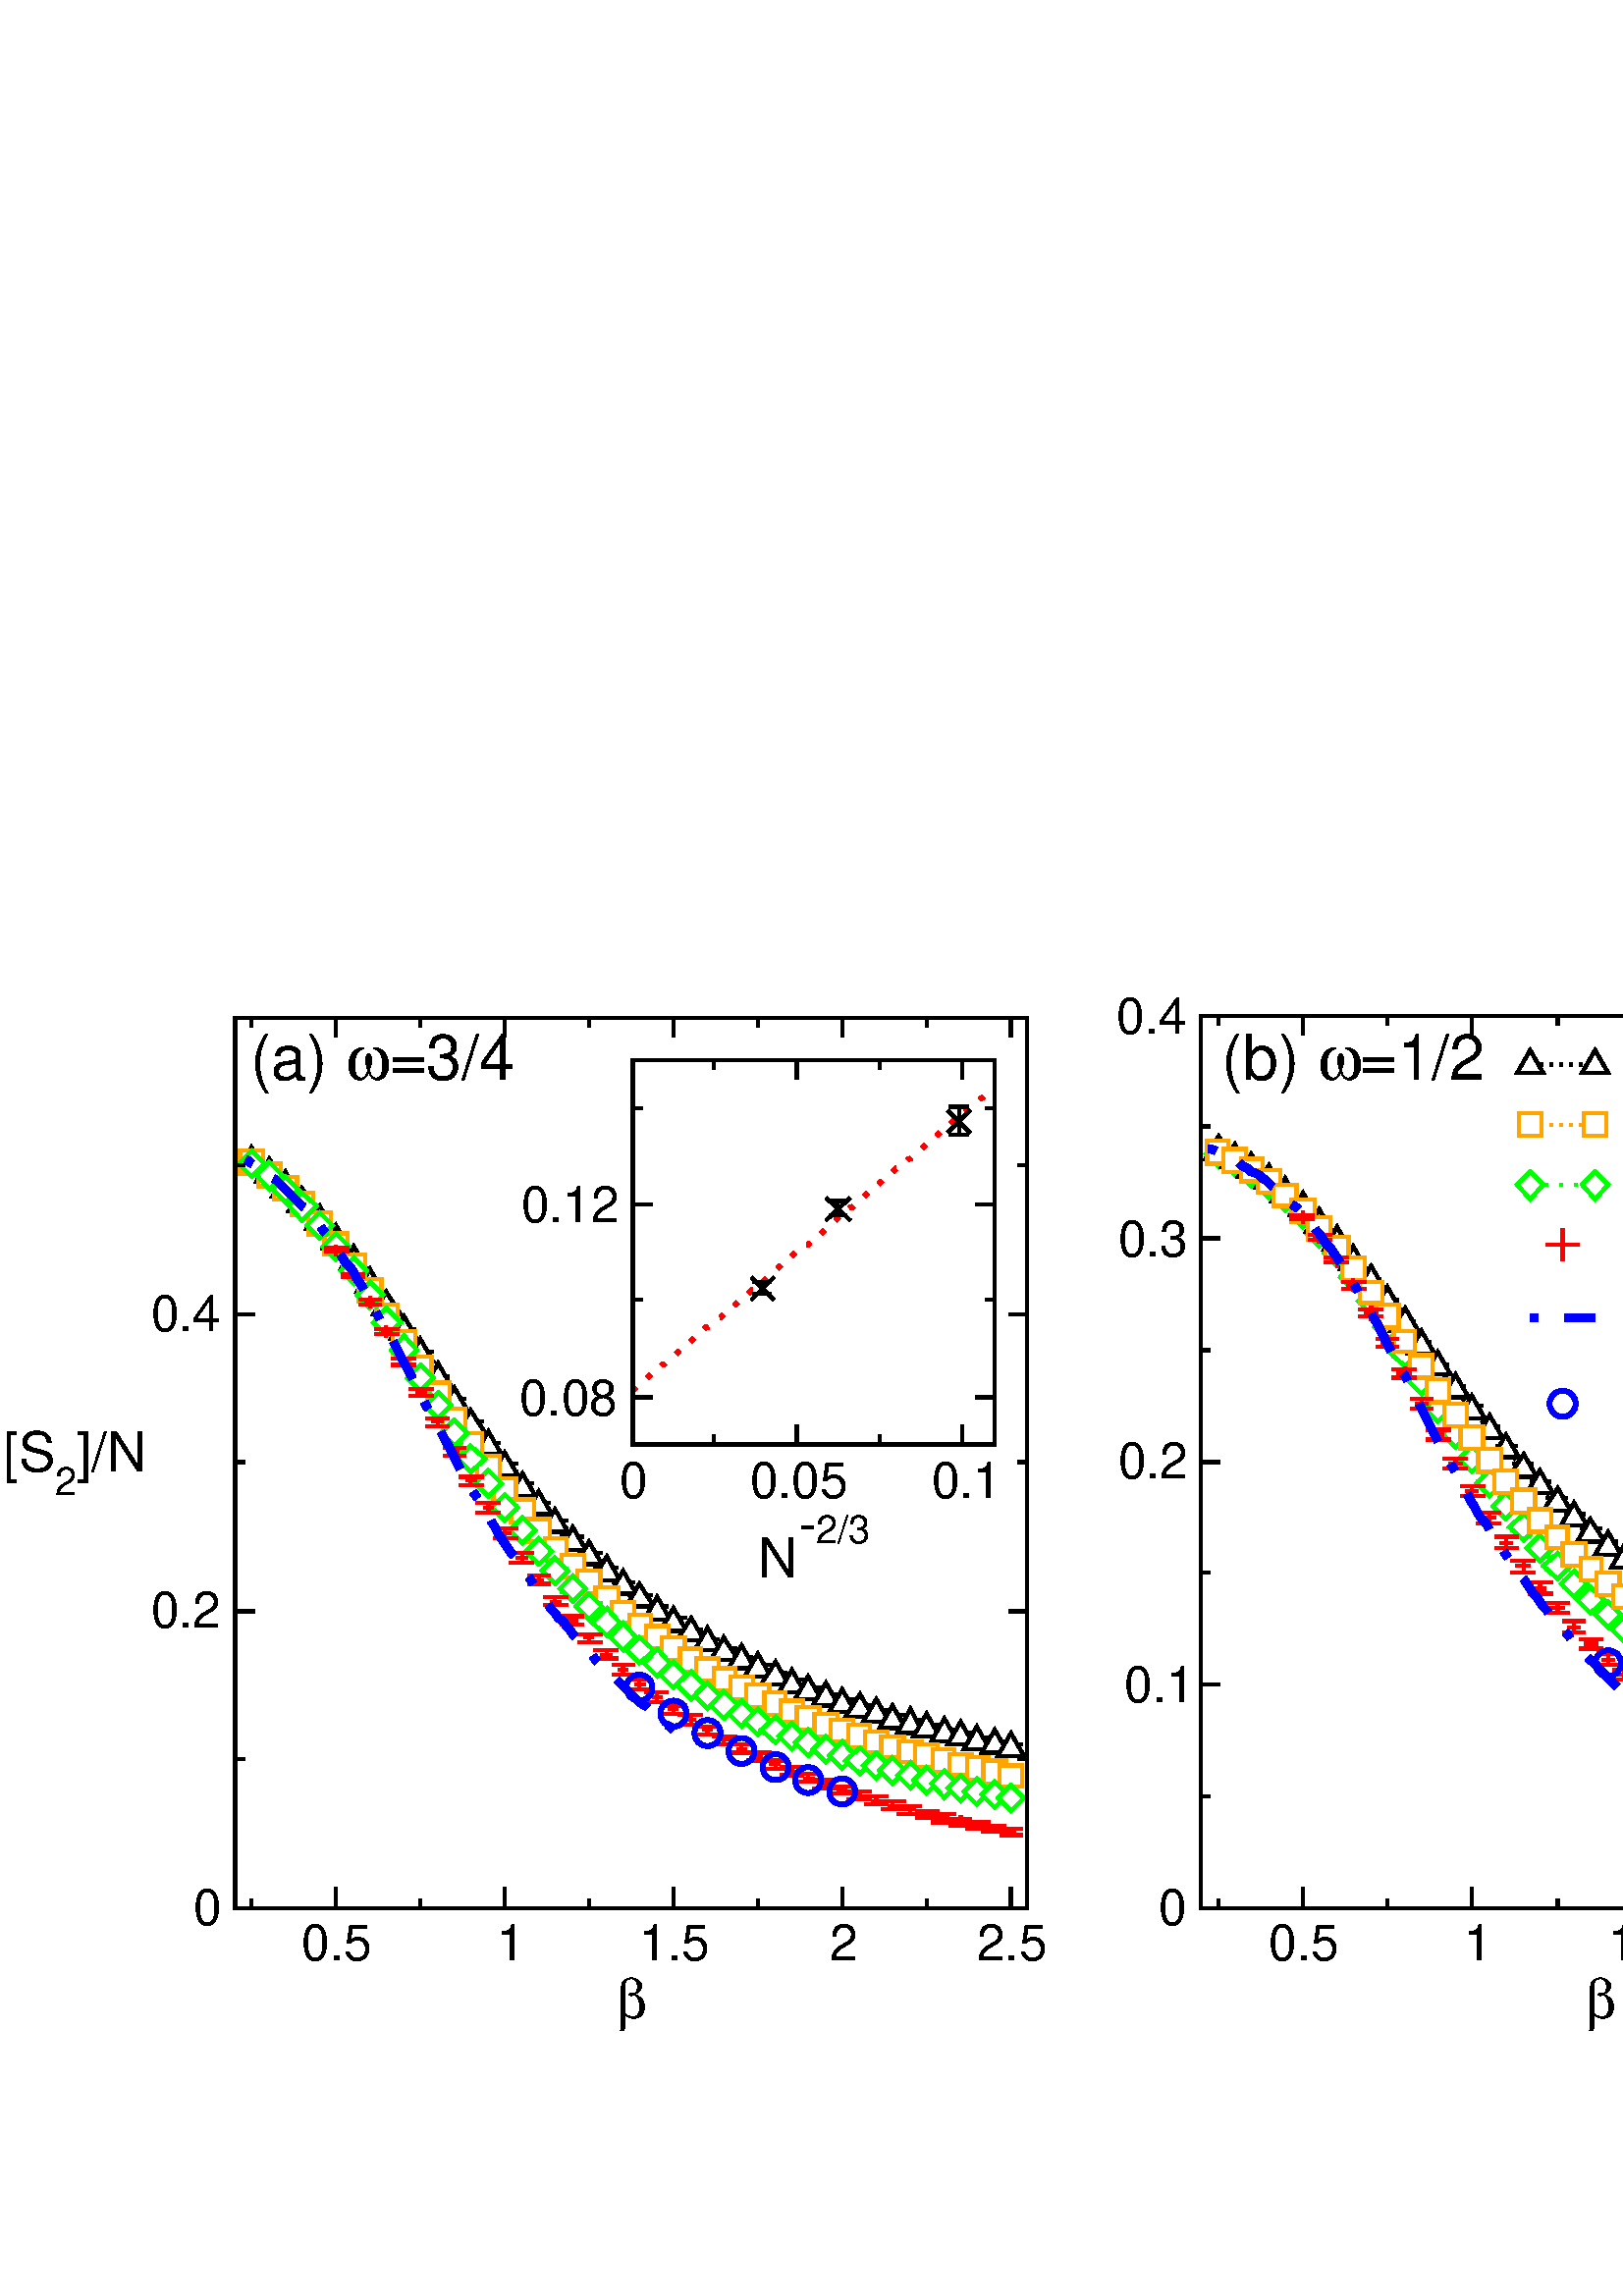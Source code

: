 %!PS-Adobe-3.0 EPSF-3.0
%%BoundingBox: (atend)
%%LanguageLevel: 2
%%DocumentData: Clean8Bit
%%Orientation: Portrait
%%DocumentNeededResources: (atend)
%%EndComments
%%BeginProlog
/m {moveto} def
/l {lineto} def
/s {stroke} def
/n {newpath} def
/c {closepath} def
/RL {rlineto} def
/SLW {setlinewidth} def
/GS {gsave} def
/GR {grestore} def
/SC {setcolor} def
/SGRY {setgray} def
/SRGB {setrgbcolor} def
/SD {setdash} def
/SLC {setlinecap} def
/SLJ {setlinejoin} def
/SCS {setcolorspace} def
/FFSF {findfont setfont} def
/CC {concat} def
/PXL {n m 0 0 RL s} def
/Color0 {1.0 1.0 1.0} def
/Color1 {0.0 0.0 0.0} def
/Color2 {1.0 0.0 0.0} def
/Color3 {0.0 1.0 0.0} def
/Color4 {0.0 0.0 1.0} def
/Color5 {1.0 1.0 0.0} def
/Color6 {0.737 0.561 0.561} def
/Color7 {0.863 0.863 0.863} def
/Color8 {0.58 0.0 0.828} def
/Color9 {0.0 1.0 1.0} def
/Color10 {1.0 0.0 1.0} def
/Color11 {1.0 0.647 0.0} def
/Color12 {0.447 0.129 0.737} def
/Color13 {0.404 0.028 0.282} def
/Color14 {0.251 0.878 0.816} def
/Color15 {0.0 0.545 0.0} def
/Color16 {0.753 0.753 0.753} def
/Color17 {0.506 0.506 0.506} def
/Color18 {0.259 0.259 0.259} def
/PTRN {
 /pat_bits exch def 
 <<
  /PaintType 2
  /PatternType 1 /TilingType 1
  /BBox[0 0 16 16]
  /XStep 16 /YStep 16
  /PaintProc {
   pop
   16 16 true [-1 0 0 -1 16 16] pat_bits imagemask
  }
 >>
 [0.002 0 0 0.002 0 0]
 makepattern
} def
/Pattern0 {<0000000000000000000000000000000000000000000000000000000000000000> PTRN} bind def
/Pattern1 {<ffffffffffffffffffffffffffffffffffffffffffffffffffffffffffffffff> PTRN} bind def
/Pattern2 {<eeeeffffbbbbffffeeeeffffbbbbffffeeeeffffbbbbffffeeeeffffbbbbffff> PTRN} bind def
/Pattern3 {<eeeebbbbeeeebbbbeeeebbbbeeeebbbbeeeebbbbeeeebbbbeeeebbbbeeeebbbb> PTRN} bind def
/Pattern4 {<5555aaaa5555aaaa5555aaaa5555aaaa5555aaaa5555aaaa5555aaaa5555aaaa> PTRN} bind def
/Pattern5 {<1111444411114444111144441111444411114444111144441111444411114444> PTRN} bind def
/Pattern6 {<1111000044440000111100004444000011110000444400001111000044440000> PTRN} bind def
/Pattern7 {<1010000000000000010100000000000010100000000000000101000000000000> PTRN} bind def
/Pattern8 {<0000000000000000000000000000000000000000000000000000000000000000> PTRN} bind def
/Pattern9 {<1e1e0f0f8787c3c3e1e1f0f078783c3c1e1e0f0f8787c3c3e1e1f0f078783c3c> PTRN} bind def
/Pattern10 {<7878f0f0e1e1c3c387870f0f1e1e3c3c7878f0f0e1e1c3c387870f0f1e1e3c3c> PTRN} bind def
/Pattern11 {<3333333333333333333333333333333333333333333333333333333333333333> PTRN} bind def
/Pattern12 {<ffffffff00000000ffffffff00000000ffffffff00000000ffffffff00000000> PTRN} bind def
/Pattern13 {<8181424224241818181824244242818181814242242418181818242442428181> PTRN} bind def
/Pattern14 {<8080404020201010080804040202010180804040202010100808040402020101> PTRN} bind def
/Pattern15 {<0101020204040808101020204040808001010202040408081010202040408080> PTRN} bind def
/Pattern16 {<2222222222222222222222222222222222222222222222222222222222222222> PTRN} bind def
/Pattern17 {<0000ffff000000000000ffff000000000000ffff000000000000ffff00000000> PTRN} bind def
/Pattern18 {<2222ffff222222222222ffff222222222222ffff222222222222ffff22222222> PTRN} bind def
/Pattern19 {<ffffffff33333333ffffffff33333333ffffffff33333333ffffffff33333333> PTRN} bind def
/Pattern20 {<0f0f0f0f0f0f0f0ff0f0f0f0f0f0f0f00f0f0f0f0f0f0f0ff0f0f0f0f0f0f0f0> PTRN} bind def
/Pattern21 {<ff00ff00ff00ff00ff00ff00ff00ff0000ff00ff00ff00ff00ff00ff00ff00ff> PTRN} bind def
/Pattern22 {<8001800180018001800180018001ffffffff8001800180018001800180018001> PTRN} bind def
/Pattern23 {<c003c003c003c003c003c003ffffffffffffffffc003c003c003c003c003c003> PTRN} bind def
/Pattern24 {<040404040404ffff404040404040ffff040404040404ffff404040404040ffff> PTRN} bind def
/Pattern25 {<180018001800180018001800ffffffff001800180018001800180018ffffffff> PTRN} bind def
/Pattern26 {<1111b8b87c7c3a3a1111a3a3c7c78b8b1111b8b87c7c3a3a1111a3a3c7c78b8b> PTRN} bind def
/Pattern27 {<101010102828c7c70101010182827c7c101010102828c7c70101010182827c7c> PTRN} bind def
/Pattern28 {<1c1c121211112121c1c12121111112121c1c121211112121c1c1212111111212> PTRN} bind def
/Pattern29 {<3e3e414180808080e3e31414080808083e3e414180808080e3e3141408080808> PTRN} bind def
/Pattern30 {<4848888884848383848488884848383848488888848483838484888848483838> PTRN} bind def
/Pattern31 {<03030404080808080c0c12122121c0c003030404080808080c0c12122121c0c0> PTRN} bind def
/ellipsedict 8 dict def
ellipsedict /mtrx matrix put
/EARC {
 ellipsedict begin
  /endangle exch def
  /startangle exch def
  /yrad exch def
  /xrad exch def
  /y exch def
  /x exch def
  /savematrix mtrx currentmatrix def
  x y translate
  xrad yrad scale
  0 0 1 startangle endangle arc
  savematrix setmatrix
 end
} def
/TL {
  /kcomp exch def
  /linewidth exch def
  /offset exch def
  GS
  0 offset rmoveto
  linewidth SLW
  dup stringwidth exch kcomp add exch RL s
  GR
} def
/KINIT
{
 /kvector exch def
 /kid 0 def
} def
/KPROC
{
 pop pop
 kvector kid get
 0 rmoveto
 /kid 1 kid add def
} def
/DefEncoding [
 /.notdef
 /.notdef
 /.notdef
 /.notdef
 /.notdef
 /.notdef
 /.notdef
 /.notdef
 /.notdef
 /.notdef
 /.notdef
 /.notdef
 /.notdef
 /.notdef
 /.notdef
 /.notdef
 /.notdef
 /.notdef
 /.notdef
 /.notdef
 /.notdef
 /.notdef
 /.notdef
 /.notdef
 /.notdef
 /.notdef
 /.notdef
 /.notdef
 /.notdef
 /.notdef
 /.notdef
 /.notdef
 /space
 /exclam
 /quotedbl
 /numbersign
 /dollar
 /percent
 /ampersand
 /quoteright
 /parenleft
 /parenright
 /asterisk
 /plus
 /comma
 /hyphen
 /period
 /slash
 /zero
 /one
 /two
 /three
 /four
 /five
 /six
 /seven
 /eight
 /nine
 /colon
 /semicolon
 /less
 /equal
 /greater
 /question
 /at
 /A
 /B
 /C
 /D
 /E
 /F
 /G
 /H
 /I
 /J
 /K
 /L
 /M
 /N
 /O
 /P
 /Q
 /R
 /S
 /T
 /U
 /V
 /W
 /X
 /Y
 /Z
 /bracketleft
 /backslash
 /bracketright
 /asciicircum
 /underscore
 /grave
 /a
 /b
 /c
 /d
 /e
 /f
 /g
 /h
 /i
 /j
 /k
 /l
 /m
 /n
 /o
 /p
 /q
 /r
 /s
 /t
 /u
 /v
 /w
 /x
 /y
 /z
 /braceleft
 /bar
 /braceright
 /asciitilde
 /.notdef
 /.notdef
 /.notdef
 /.notdef
 /.notdef
 /.notdef
 /.notdef
 /.notdef
 /.notdef
 /.notdef
 /.notdef
 /.notdef
 /.notdef
 /.notdef
 /.notdef
 /.notdef
 /.notdef
 /.notdef
 /.notdef
 /.notdef
 /.notdef
 /.notdef
 /.notdef
 /.notdef
 /.notdef
 /.notdef
 /.notdef
 /.notdef
 /.notdef
 /.notdef
 /.notdef
 /.notdef
 /.notdef
 /space
 /exclamdown
 /cent
 /sterling
 /currency
 /yen
 /brokenbar
 /section
 /dieresis
 /copyright
 /ordfeminine
 /guillemotleft
 /logicalnot
 /hyphen
 /registered
 /macron
 /degree
 /plusminus
 /twosuperior
 /threesuperior
 /acute
 /mu
 /paragraph
 /periodcentered
 /cedilla
 /onesuperior
 /ordmasculine
 /guillemotright
 /onequarter
 /onehalf
 /threequarters
 /questiondown
 /Agrave
 /Aacute
 /Acircumflex
 /Atilde
 /Adieresis
 /Aring
 /AE
 /Ccedilla
 /Egrave
 /Eacute
 /Ecircumflex
 /Edieresis
 /Igrave
 /Iacute
 /Icircumflex
 /Idieresis
 /Eth
 /Ntilde
 /Ograve
 /Oacute
 /Ocircumflex
 /Otilde
 /Odieresis
 /multiply
 /Oslash
 /Ugrave
 /Uacute
 /Ucircumflex
 /Udieresis
 /Yacute
 /Thorn
 /germandbls
 /agrave
 /aacute
 /acircumflex
 /atilde
 /adieresis
 /aring
 /ae
 /ccedilla
 /egrave
 /eacute
 /ecircumflex
 /edieresis
 /igrave
 /iacute
 /icircumflex
 /idieresis
 /eth
 /ntilde
 /ograve
 /oacute
 /ocircumflex
 /otilde
 /odieresis
 /divide
 /oslash
 /ugrave
 /uacute
 /ucircumflex
 /udieresis
 /yacute
 /thorn
 /ydieresis
] def
%%EndProlog
%%BeginSetup
%%EndSetup
594.96 594.96 scale
[/DeviceRGB] SCS
Color1 SC
[0.002 0.004 ] 0 SD
0.002 SLW
0 SLC
0 SLJ
n
0.155 0.699 m
0.166 0.692 l
0.176 0.683 l
0.186 0.673 l
0.197 0.663 l
0.207 0.651 l
0.218 0.638 l
0.228 0.624 l
0.238 0.61 l
0.249 0.595 l
0.259 0.58 l
0.27 0.566 l
0.28 0.551 l
0.29 0.537 l
0.301 0.523 l
0.311 0.51 l
0.322 0.498 l
0.332 0.486 l
0.342 0.475 l
0.353 0.465 l
0.363 0.455 l
0.374 0.446 l
0.384 0.438 l
0.394 0.429 l
0.405 0.422 l
0.415 0.415 l
0.426 0.408 l
0.436 0.402 l
0.446 0.397 l
0.457 0.391 l
0.467 0.386 l
0.478 0.381 l
0.488 0.377 l
0.498 0.373 l
0.509 0.369 l
0.519 0.365 l
0.53 0.362 l
0.54 0.358 l
0.55 0.355 l
0.561 0.352 l
0.571 0.349 l
0.582 0.347 l
0.592 0.344 l
0.602 0.342 l
0.613 0.34 l
0.623 0.338 l
s
[] 0 SD
0.002 SLW
n
0.155 0.699 m
0.155 0.699 l
s
n
0.148 0.699 m
0.163 0.699 l
s
n
0.155 0.699 m
0.155 0.699 l
s
n
0.163 0.699 m
0.148 0.699 l
s
n
0.166 0.692 m
0.166 0.692 l
s
n
0.158 0.692 m
0.173 0.692 l
s
n
0.166 0.692 m
0.166 0.691 l
s
n
0.173 0.691 m
0.158 0.691 l
s
n
0.176 0.683 m
0.176 0.683 l
s
n
0.169 0.683 m
0.183 0.683 l
s
n
0.176 0.683 m
0.176 0.683 l
s
n
0.183 0.683 m
0.169 0.683 l
s
n
0.186 0.673 m
0.186 0.674 l
s
n
0.179 0.674 m
0.194 0.674 l
s
n
0.186 0.673 m
0.186 0.673 l
s
n
0.194 0.673 m
0.179 0.673 l
s
n
0.197 0.663 m
0.197 0.663 l
s
n
0.19 0.663 m
0.204 0.663 l
s
n
0.197 0.663 m
0.197 0.662 l
s
n
0.204 0.662 m
0.19 0.662 l
s
n
0.207 0.651 m
0.207 0.651 l
s
n
0.2 0.651 m
0.215 0.651 l
s
n
0.207 0.651 m
0.207 0.65 l
s
n
0.215 0.65 m
0.2 0.65 l
s
n
0.218 0.638 m
0.218 0.638 l
s
n
0.21 0.638 m
0.225 0.638 l
s
n
0.218 0.638 m
0.218 0.637 l
s
n
0.225 0.637 m
0.21 0.637 l
s
n
0.228 0.624 m
0.228 0.625 l
s
n
0.221 0.625 m
0.235 0.625 l
s
n
0.228 0.624 m
0.228 0.623 l
s
n
0.235 0.623 m
0.221 0.623 l
s
n
0.238 0.61 m
0.238 0.611 l
s
n
0.231 0.611 m
0.246 0.611 l
s
n
0.238 0.61 m
0.238 0.608 l
s
n
0.246 0.608 m
0.231 0.608 l
s
n
0.249 0.595 m
0.249 0.596 l
s
n
0.241 0.596 m
0.256 0.596 l
s
n
0.249 0.595 m
0.249 0.594 l
s
n
0.256 0.594 m
0.241 0.594 l
s
n
0.259 0.58 m
0.259 0.582 l
s
n
0.252 0.582 m
0.267 0.582 l
s
n
0.259 0.58 m
0.259 0.579 l
s
n
0.267 0.579 m
0.252 0.579 l
s
n
0.27 0.566 m
0.27 0.567 l
s
n
0.262 0.567 m
0.277 0.567 l
s
n
0.27 0.566 m
0.27 0.564 l
s
n
0.277 0.564 m
0.262 0.564 l
s
n
0.28 0.551 m
0.28 0.553 l
s
n
0.273 0.553 m
0.287 0.553 l
s
n
0.28 0.551 m
0.28 0.549 l
s
n
0.287 0.549 m
0.273 0.549 l
s
n
0.29 0.537 m
0.29 0.539 l
s
n
0.283 0.539 m
0.298 0.539 l
s
n
0.29 0.537 m
0.29 0.535 l
s
n
0.298 0.535 m
0.283 0.535 l
s
n
0.301 0.523 m
0.301 0.526 l
s
n
0.293 0.526 m
0.308 0.526 l
s
n
0.301 0.523 m
0.301 0.521 l
s
n
0.308 0.521 m
0.293 0.521 l
s
n
0.311 0.51 m
0.311 0.513 l
s
n
0.304 0.513 m
0.319 0.513 l
s
n
0.311 0.51 m
0.311 0.508 l
s
n
0.319 0.508 m
0.304 0.508 l
s
n
0.322 0.498 m
0.322 0.501 l
s
n
0.314 0.501 m
0.329 0.501 l
s
n
0.322 0.498 m
0.322 0.496 l
s
n
0.329 0.496 m
0.314 0.496 l
s
n
0.332 0.486 m
0.332 0.489 l
s
n
0.325 0.489 m
0.339 0.489 l
s
n
0.332 0.486 m
0.332 0.484 l
s
n
0.339 0.484 m
0.325 0.484 l
s
n
0.342 0.475 m
0.342 0.478 l
s
n
0.335 0.478 m
0.35 0.478 l
s
n
0.342 0.475 m
0.342 0.473 l
s
n
0.35 0.473 m
0.335 0.473 l
s
n
0.353 0.465 m
0.353 0.468 l
s
n
0.345 0.468 m
0.36 0.468 l
s
n
0.353 0.465 m
0.353 0.462 l
s
n
0.36 0.462 m
0.345 0.462 l
s
n
0.363 0.455 m
0.363 0.458 l
s
n
0.356 0.458 m
0.371 0.458 l
s
n
0.363 0.455 m
0.363 0.453 l
s
n
0.371 0.453 m
0.356 0.453 l
s
n
0.374 0.446 m
0.374 0.449 l
s
n
0.366 0.449 m
0.381 0.449 l
s
n
0.374 0.446 m
0.374 0.443 l
s
n
0.381 0.443 m
0.366 0.443 l
s
n
0.384 0.438 m
0.384 0.44 l
s
n
0.377 0.44 m
0.391 0.44 l
s
n
0.384 0.438 m
0.384 0.435 l
s
n
0.391 0.435 m
0.377 0.435 l
s
n
0.394 0.429 m
0.394 0.432 l
s
n
0.387 0.432 m
0.402 0.432 l
s
n
0.394 0.429 m
0.394 0.427 l
s
n
0.402 0.427 m
0.387 0.427 l
s
n
0.405 0.422 m
0.405 0.425 l
s
n
0.397 0.425 m
0.412 0.425 l
s
n
0.405 0.422 m
0.405 0.419 l
s
n
0.412 0.419 m
0.397 0.419 l
s
n
0.415 0.415 m
0.415 0.418 l
s
n
0.408 0.418 m
0.423 0.418 l
s
n
0.415 0.415 m
0.415 0.412 l
s
n
0.423 0.412 m
0.408 0.412 l
s
n
0.426 0.408 m
0.426 0.411 l
s
n
0.418 0.411 m
0.433 0.411 l
s
n
0.426 0.408 m
0.426 0.406 l
s
n
0.433 0.406 m
0.418 0.406 l
s
n
0.436 0.402 m
0.436 0.405 l
s
n
0.429 0.405 m
0.443 0.405 l
s
n
0.436 0.402 m
0.436 0.4 l
s
n
0.443 0.4 m
0.429 0.4 l
s
n
0.446 0.397 m
0.446 0.399 l
s
n
0.439 0.399 m
0.454 0.399 l
s
n
0.446 0.397 m
0.446 0.394 l
s
n
0.454 0.394 m
0.439 0.394 l
s
n
0.457 0.391 m
0.457 0.394 l
s
n
0.449 0.394 m
0.464 0.394 l
s
n
0.457 0.391 m
0.457 0.389 l
s
n
0.464 0.389 m
0.449 0.389 l
s
n
0.467 0.386 m
0.467 0.389 l
s
n
0.46 0.389 m
0.475 0.389 l
s
n
0.467 0.386 m
0.467 0.384 l
s
n
0.475 0.384 m
0.46 0.384 l
s
n
0.478 0.381 m
0.478 0.384 l
s
n
0.47 0.384 m
0.485 0.384 l
s
n
0.478 0.381 m
0.478 0.379 l
s
n
0.485 0.379 m
0.47 0.379 l
s
n
0.488 0.377 m
0.488 0.38 l
s
n
0.481 0.38 m
0.495 0.38 l
s
n
0.488 0.377 m
0.488 0.374 l
s
n
0.495 0.374 m
0.481 0.374 l
s
n
0.498 0.373 m
0.498 0.375 l
s
n
0.491 0.375 m
0.506 0.375 l
s
n
0.498 0.373 m
0.498 0.37 l
s
n
0.506 0.37 m
0.491 0.37 l
s
n
0.509 0.369 m
0.509 0.371 l
s
n
0.501 0.371 m
0.516 0.371 l
s
n
0.509 0.369 m
0.509 0.366 l
s
n
0.516 0.366 m
0.501 0.366 l
s
n
0.519 0.365 m
0.519 0.368 l
s
n
0.512 0.368 m
0.527 0.368 l
s
n
0.519 0.365 m
0.519 0.363 l
s
n
0.527 0.363 m
0.512 0.363 l
s
n
0.53 0.362 m
0.53 0.364 l
s
n
0.522 0.364 m
0.537 0.364 l
s
n
0.53 0.362 m
0.53 0.359 l
s
n
0.537 0.359 m
0.522 0.359 l
s
n
0.54 0.358 m
0.54 0.361 l
s
n
0.533 0.361 m
0.547 0.361 l
s
n
0.54 0.358 m
0.54 0.356 l
s
n
0.547 0.356 m
0.533 0.356 l
s
n
0.55 0.355 m
0.55 0.358 l
s
n
0.543 0.358 m
0.558 0.358 l
s
n
0.55 0.355 m
0.55 0.353 l
s
n
0.558 0.353 m
0.543 0.353 l
s
n
0.561 0.352 m
0.561 0.355 l
s
n
0.553 0.355 m
0.568 0.355 l
s
n
0.561 0.352 m
0.561 0.35 l
s
n
0.568 0.35 m
0.553 0.35 l
s
n
0.571 0.349 m
0.571 0.352 l
s
n
0.564 0.352 m
0.579 0.352 l
s
n
0.571 0.349 m
0.571 0.347 l
s
n
0.579 0.347 m
0.564 0.347 l
s
n
0.582 0.347 m
0.582 0.349 l
s
n
0.574 0.349 m
0.589 0.349 l
s
n
0.582 0.347 m
0.582 0.344 l
s
n
0.589 0.344 m
0.574 0.344 l
s
n
0.592 0.344 m
0.592 0.347 l
s
n
0.585 0.347 m
0.599 0.347 l
s
n
0.592 0.344 m
0.592 0.342 l
s
n
0.599 0.342 m
0.585 0.342 l
s
n
0.602 0.342 m
0.602 0.344 l
s
n
0.595 0.344 m
0.61 0.344 l
s
n
0.602 0.342 m
0.602 0.34 l
s
n
0.61 0.34 m
0.595 0.34 l
s
n
0.613 0.34 m
0.613 0.342 l
s
n
0.605 0.342 m
0.62 0.342 l
s
n
0.613 0.34 m
0.613 0.337 l
s
n
0.62 0.337 m
0.605 0.337 l
s
n
0.623 0.338 m
0.623 0.34 l
s
n
0.616 0.34 m
0.63 0.34 l
s
n
0.623 0.338 m
0.623 0.335 l
s
n
0.63 0.335 m
0.616 0.335 l
s
n
0.155 0.708 m
0.147 0.694 l
0.163 0.694 l
c
[/DeviceRGB] SCS
Color0 SC
fill
[/DeviceRGB] SCS
Color1 SC
n
0.155 0.708 m
0.147 0.694 l
0.163 0.694 l
0.155 0.708 l
c
s
n
0.166 0.701 m
0.158 0.687 l
0.174 0.687 l
c
[/DeviceRGB] SCS
Color0 SC
fill
[/DeviceRGB] SCS
Color1 SC
n
0.166 0.701 m
0.158 0.687 l
0.174 0.687 l
0.166 0.701 l
c
s
n
0.176 0.693 m
0.168 0.678 l
0.184 0.678 l
c
[/DeviceRGB] SCS
Color0 SC
fill
[/DeviceRGB] SCS
Color1 SC
n
0.176 0.693 m
0.168 0.678 l
0.184 0.678 l
0.176 0.693 l
c
s
n
0.186 0.683 m
0.178 0.669 l
0.195 0.669 l
c
[/DeviceRGB] SCS
Color0 SC
fill
[/DeviceRGB] SCS
Color1 SC
n
0.186 0.683 m
0.178 0.669 l
0.195 0.669 l
0.186 0.683 l
c
s
n
0.197 0.672 m
0.189 0.658 l
0.205 0.658 l
c
[/DeviceRGB] SCS
Color0 SC
fill
[/DeviceRGB] SCS
Color1 SC
n
0.197 0.672 m
0.189 0.658 l
0.205 0.658 l
0.197 0.672 l
c
s
n
0.207 0.66 m
0.199 0.646 l
0.215 0.646 l
c
[/DeviceRGB] SCS
Color0 SC
fill
[/DeviceRGB] SCS
Color1 SC
n
0.207 0.66 m
0.199 0.646 l
0.215 0.646 l
0.207 0.66 l
c
s
n
0.218 0.647 m
0.21 0.633 l
0.226 0.633 l
c
[/DeviceRGB] SCS
Color0 SC
fill
[/DeviceRGB] SCS
Color1 SC
n
0.218 0.647 m
0.21 0.633 l
0.226 0.633 l
0.218 0.647 l
c
s
n
0.228 0.633 m
0.22 0.619 l
0.236 0.619 l
c
[/DeviceRGB] SCS
Color0 SC
fill
[/DeviceRGB] SCS
Color1 SC
n
0.228 0.633 m
0.22 0.619 l
0.236 0.619 l
0.228 0.633 l
c
s
n
0.238 0.619 m
0.23 0.605 l
0.247 0.605 l
c
[/DeviceRGB] SCS
Color0 SC
fill
[/DeviceRGB] SCS
Color1 SC
n
0.238 0.619 m
0.23 0.605 l
0.247 0.605 l
0.238 0.619 l
c
s
n
0.249 0.604 m
0.241 0.59 l
0.257 0.59 l
c
[/DeviceRGB] SCS
Color0 SC
fill
[/DeviceRGB] SCS
Color1 SC
n
0.249 0.604 m
0.241 0.59 l
0.257 0.59 l
0.249 0.604 l
c
s
n
0.259 0.59 m
0.251 0.576 l
0.267 0.576 l
c
[/DeviceRGB] SCS
Color0 SC
fill
[/DeviceRGB] SCS
Color1 SC
n
0.259 0.59 m
0.251 0.576 l
0.267 0.576 l
0.259 0.59 l
c
s
n
0.27 0.575 m
0.262 0.561 l
0.278 0.561 l
c
[/DeviceRGB] SCS
Color0 SC
fill
[/DeviceRGB] SCS
Color1 SC
n
0.27 0.575 m
0.262 0.561 l
0.278 0.561 l
0.27 0.575 l
c
s
n
0.28 0.56 m
0.272 0.546 l
0.288 0.546 l
c
[/DeviceRGB] SCS
Color0 SC
fill
[/DeviceRGB] SCS
Color1 SC
n
0.28 0.56 m
0.272 0.546 l
0.288 0.546 l
0.28 0.56 l
c
s
n
0.29 0.546 m
0.282 0.532 l
0.299 0.532 l
c
[/DeviceRGB] SCS
Color0 SC
fill
[/DeviceRGB] SCS
Color1 SC
n
0.29 0.546 m
0.282 0.532 l
0.299 0.532 l
0.29 0.546 l
c
s
n
0.301 0.533 m
0.293 0.519 l
0.309 0.519 l
c
[/DeviceRGB] SCS
Color0 SC
fill
[/DeviceRGB] SCS
Color1 SC
n
0.301 0.533 m
0.293 0.519 l
0.309 0.519 l
0.301 0.533 l
c
s
n
0.311 0.52 m
0.303 0.506 l
0.319 0.506 l
c
[/DeviceRGB] SCS
Color0 SC
fill
[/DeviceRGB] SCS
Color1 SC
n
0.311 0.52 m
0.303 0.506 l
0.319 0.506 l
0.311 0.52 l
c
s
n
0.322 0.507 m
0.314 0.493 l
0.33 0.493 l
c
[/DeviceRGB] SCS
Color0 SC
fill
[/DeviceRGB] SCS
Color1 SC
n
0.322 0.507 m
0.314 0.493 l
0.33 0.493 l
0.322 0.507 l
c
s
n
0.332 0.496 m
0.324 0.482 l
0.34 0.482 l
c
[/DeviceRGB] SCS
Color0 SC
fill
[/DeviceRGB] SCS
Color1 SC
n
0.332 0.496 m
0.324 0.482 l
0.34 0.482 l
0.332 0.496 l
c
s
n
0.342 0.485 m
0.334 0.471 l
0.35 0.471 l
c
[/DeviceRGB] SCS
Color0 SC
fill
[/DeviceRGB] SCS
Color1 SC
n
0.342 0.485 m
0.334 0.471 l
0.35 0.471 l
0.342 0.485 l
c
s
n
0.353 0.474 m
0.345 0.46 l
0.361 0.46 l
c
[/DeviceRGB] SCS
Color0 SC
fill
[/DeviceRGB] SCS
Color1 SC
n
0.353 0.474 m
0.345 0.46 l
0.361 0.46 l
0.353 0.474 l
c
s
n
0.363 0.465 m
0.355 0.451 l
0.371 0.451 l
c
[/DeviceRGB] SCS
Color0 SC
fill
[/DeviceRGB] SCS
Color1 SC
n
0.363 0.465 m
0.355 0.451 l
0.371 0.451 l
0.363 0.465 l
c
s
n
0.374 0.456 m
0.365 0.441 l
0.382 0.441 l
c
[/DeviceRGB] SCS
Color0 SC
fill
[/DeviceRGB] SCS
Color1 SC
n
0.374 0.456 m
0.365 0.441 l
0.382 0.441 l
0.374 0.456 l
c
s
n
0.384 0.447 m
0.376 0.433 l
0.392 0.433 l
c
[/DeviceRGB] SCS
Color0 SC
fill
[/DeviceRGB] SCS
Color1 SC
n
0.384 0.447 m
0.376 0.433 l
0.392 0.433 l
0.384 0.447 l
c
s
n
0.394 0.439 m
0.386 0.425 l
0.403 0.425 l
c
[/DeviceRGB] SCS
Color0 SC
fill
[/DeviceRGB] SCS
Color1 SC
n
0.394 0.439 m
0.386 0.425 l
0.403 0.425 l
0.394 0.439 l
c
s
n
0.405 0.431 m
0.397 0.417 l
0.413 0.417 l
c
[/DeviceRGB] SCS
Color0 SC
fill
[/DeviceRGB] SCS
Color1 SC
n
0.405 0.431 m
0.397 0.417 l
0.413 0.417 l
0.405 0.431 l
c
s
n
0.415 0.424 m
0.407 0.41 l
0.423 0.41 l
c
[/DeviceRGB] SCS
Color0 SC
fill
[/DeviceRGB] SCS
Color1 SC
n
0.415 0.424 m
0.407 0.41 l
0.423 0.41 l
0.415 0.424 l
c
s
n
0.426 0.418 m
0.417 0.404 l
0.434 0.404 l
c
[/DeviceRGB] SCS
Color0 SC
fill
[/DeviceRGB] SCS
Color1 SC
n
0.426 0.418 m
0.417 0.404 l
0.434 0.404 l
0.426 0.418 l
c
s
n
0.436 0.412 m
0.428 0.398 l
0.444 0.398 l
c
[/DeviceRGB] SCS
Color0 SC
fill
[/DeviceRGB] SCS
Color1 SC
n
0.436 0.412 m
0.428 0.398 l
0.444 0.398 l
0.436 0.412 l
c
s
n
0.446 0.406 m
0.438 0.392 l
0.455 0.392 l
c
[/DeviceRGB] SCS
Color0 SC
fill
[/DeviceRGB] SCS
Color1 SC
n
0.446 0.406 m
0.438 0.392 l
0.455 0.392 l
0.446 0.406 l
c
s
n
0.457 0.401 m
0.449 0.387 l
0.465 0.387 l
c
[/DeviceRGB] SCS
Color0 SC
fill
[/DeviceRGB] SCS
Color1 SC
n
0.457 0.401 m
0.449 0.387 l
0.465 0.387 l
0.457 0.401 l
c
s
n
0.467 0.396 m
0.459 0.382 l
0.475 0.382 l
c
[/DeviceRGB] SCS
Color0 SC
fill
[/DeviceRGB] SCS
Color1 SC
n
0.467 0.396 m
0.459 0.382 l
0.475 0.382 l
0.467 0.396 l
c
s
n
0.478 0.391 m
0.469 0.377 l
0.486 0.377 l
c
[/DeviceRGB] SCS
Color0 SC
fill
[/DeviceRGB] SCS
Color1 SC
n
0.478 0.391 m
0.469 0.377 l
0.486 0.377 l
0.478 0.391 l
c
s
n
0.488 0.386 m
0.48 0.372 l
0.496 0.372 l
c
[/DeviceRGB] SCS
Color0 SC
fill
[/DeviceRGB] SCS
Color1 SC
n
0.488 0.386 m
0.48 0.372 l
0.496 0.372 l
0.488 0.386 l
c
s
n
0.498 0.382 m
0.49 0.368 l
0.506 0.368 l
c
[/DeviceRGB] SCS
Color0 SC
fill
[/DeviceRGB] SCS
Color1 SC
n
0.498 0.382 m
0.49 0.368 l
0.506 0.368 l
0.498 0.382 l
c
s
n
0.509 0.378 m
0.501 0.364 l
0.517 0.364 l
c
[/DeviceRGB] SCS
Color0 SC
fill
[/DeviceRGB] SCS
Color1 SC
n
0.509 0.378 m
0.501 0.364 l
0.517 0.364 l
0.509 0.378 l
c
s
n
0.519 0.374 m
0.511 0.36 l
0.527 0.36 l
c
[/DeviceRGB] SCS
Color0 SC
fill
[/DeviceRGB] SCS
Color1 SC
n
0.519 0.374 m
0.511 0.36 l
0.527 0.36 l
0.519 0.374 l
c
s
n
0.53 0.371 m
0.521 0.357 l
0.538 0.357 l
c
[/DeviceRGB] SCS
Color0 SC
fill
[/DeviceRGB] SCS
Color1 SC
n
0.53 0.371 m
0.521 0.357 l
0.538 0.357 l
0.53 0.371 l
c
s
n
0.54 0.368 m
0.532 0.354 l
0.548 0.354 l
c
[/DeviceRGB] SCS
Color0 SC
fill
[/DeviceRGB] SCS
Color1 SC
n
0.54 0.368 m
0.532 0.354 l
0.548 0.354 l
0.54 0.368 l
c
s
n
0.55 0.364 m
0.542 0.35 l
0.558 0.35 l
c
[/DeviceRGB] SCS
Color0 SC
fill
[/DeviceRGB] SCS
Color1 SC
n
0.55 0.364 m
0.542 0.35 l
0.558 0.35 l
0.55 0.364 l
c
s
n
0.561 0.362 m
0.553 0.347 l
0.569 0.347 l
c
[/DeviceRGB] SCS
Color0 SC
fill
[/DeviceRGB] SCS
Color1 SC
n
0.561 0.362 m
0.553 0.347 l
0.569 0.347 l
0.561 0.362 l
c
s
n
0.571 0.359 m
0.563 0.345 l
0.579 0.345 l
c
[/DeviceRGB] SCS
Color0 SC
fill
[/DeviceRGB] SCS
Color1 SC
n
0.571 0.359 m
0.563 0.345 l
0.579 0.345 l
0.571 0.359 l
c
s
n
0.582 0.356 m
0.574 0.342 l
0.59 0.342 l
c
[/DeviceRGB] SCS
Color0 SC
fill
[/DeviceRGB] SCS
Color1 SC
n
0.582 0.356 m
0.574 0.342 l
0.59 0.342 l
0.582 0.356 l
c
s
n
0.592 0.354 m
0.584 0.34 l
0.6 0.34 l
c
[/DeviceRGB] SCS
Color0 SC
fill
[/DeviceRGB] SCS
Color1 SC
n
0.592 0.354 m
0.584 0.34 l
0.6 0.34 l
0.592 0.354 l
c
s
n
0.602 0.351 m
0.594 0.337 l
0.61 0.337 l
c
[/DeviceRGB] SCS
Color0 SC
fill
[/DeviceRGB] SCS
Color1 SC
n
0.602 0.351 m
0.594 0.337 l
0.61 0.337 l
0.602 0.351 l
c
s
n
0.613 0.349 m
0.605 0.335 l
0.621 0.335 l
c
[/DeviceRGB] SCS
Color0 SC
fill
[/DeviceRGB] SCS
Color1 SC
n
0.613 0.349 m
0.605 0.335 l
0.621 0.335 l
0.613 0.349 l
c
s
n
0.623 0.347 m
0.615 0.333 l
0.631 0.333 l
c
[/DeviceRGB] SCS
Color0 SC
fill
[/DeviceRGB] SCS
Color1 SC
n
0.623 0.347 m
0.615 0.333 l
0.631 0.333 l
0.623 0.347 l
c
s
[/DeviceRGB] SCS
Color11 SC
[0.002 0.004 ] 0 SD
0.002 SLW
n
0.155 0.699 m
0.166 0.691 l
0.176 0.683 l
0.186 0.673 l
0.197 0.661 l
0.207 0.649 l
0.218 0.635 l
0.228 0.62 l
0.238 0.604 l
0.249 0.588 l
0.259 0.572 l
0.27 0.556 l
0.28 0.54 l
0.29 0.525 l
0.301 0.511 l
0.311 0.497 l
0.322 0.484 l
0.332 0.472 l
0.342 0.46 l
0.353 0.45 l
0.363 0.44 l
0.374 0.43 l
0.384 0.422 l
0.394 0.413 l
0.405 0.406 l
0.415 0.399 l
0.426 0.392 l
0.436 0.386 l
0.446 0.38 l
0.457 0.375 l
0.467 0.37 l
0.478 0.365 l
0.488 0.36 l
0.498 0.356 l
0.509 0.352 l
0.519 0.348 l
0.53 0.345 l
0.54 0.342 l
0.55 0.338 l
0.561 0.335 l
0.571 0.333 l
0.582 0.33 l
0.592 0.327 l
0.602 0.325 l
0.613 0.323 l
0.623 0.321 l
s
[] 0 SD
0.002 SLW
n
0.155 0.699 m
0.155 0.699 l
s
n
0.15 0.699 m
0.161 0.699 l
s
n
0.155 0.699 m
0.155 0.699 l
s
n
0.161 0.699 m
0.15 0.699 l
s
n
0.166 0.691 m
0.166 0.692 l
s
n
0.16 0.692 m
0.171 0.692 l
s
n
0.166 0.691 m
0.166 0.691 l
s
n
0.171 0.691 m
0.16 0.691 l
s
n
0.176 0.683 m
0.176 0.683 l
s
n
0.171 0.683 m
0.182 0.683 l
s
n
0.176 0.683 m
0.176 0.683 l
s
n
0.182 0.683 m
0.171 0.683 l
s
n
0.186 0.673 m
0.186 0.673 l
s
n
0.181 0.673 m
0.192 0.673 l
s
n
0.186 0.673 m
0.186 0.673 l
s
n
0.192 0.673 m
0.181 0.673 l
s
n
0.197 0.661 m
0.197 0.662 l
s
n
0.191 0.662 m
0.203 0.662 l
s
n
0.197 0.661 m
0.197 0.661 l
s
n
0.203 0.661 m
0.191 0.661 l
s
n
0.207 0.649 m
0.207 0.649 l
s
n
0.202 0.649 m
0.213 0.649 l
s
n
0.207 0.649 m
0.207 0.648 l
s
n
0.213 0.648 m
0.202 0.648 l
s
n
0.218 0.635 m
0.218 0.635 l
s
n
0.212 0.635 m
0.223 0.635 l
s
n
0.218 0.635 m
0.218 0.634 l
s
n
0.223 0.634 m
0.212 0.634 l
s
n
0.228 0.62 m
0.228 0.621 l
s
n
0.223 0.621 m
0.234 0.621 l
s
n
0.228 0.62 m
0.228 0.619 l
s
n
0.234 0.619 m
0.223 0.619 l
s
n
0.238 0.604 m
0.238 0.605 l
s
n
0.233 0.605 m
0.244 0.605 l
s
n
0.238 0.604 m
0.238 0.603 l
s
n
0.244 0.603 m
0.233 0.603 l
s
n
0.249 0.588 m
0.249 0.589 l
s
n
0.243 0.589 m
0.255 0.589 l
s
n
0.249 0.588 m
0.249 0.587 l
s
n
0.255 0.587 m
0.243 0.587 l
s
n
0.259 0.572 m
0.259 0.573 l
s
n
0.254 0.573 m
0.265 0.573 l
s
n
0.259 0.572 m
0.259 0.571 l
s
n
0.265 0.571 m
0.254 0.571 l
s
n
0.27 0.556 m
0.27 0.557 l
s
n
0.264 0.557 m
0.275 0.557 l
s
n
0.27 0.556 m
0.27 0.555 l
s
n
0.275 0.555 m
0.264 0.555 l
s
n
0.28 0.54 m
0.28 0.542 l
s
n
0.275 0.542 m
0.286 0.542 l
s
n
0.28 0.54 m
0.28 0.539 l
s
n
0.286 0.539 m
0.275 0.539 l
s
n
0.29 0.525 m
0.29 0.527 l
s
n
0.285 0.527 m
0.296 0.527 l
s
n
0.29 0.525 m
0.29 0.524 l
s
n
0.296 0.524 m
0.285 0.524 l
s
n
0.301 0.511 m
0.301 0.512 l
s
n
0.295 0.512 m
0.306 0.512 l
s
n
0.301 0.511 m
0.301 0.509 l
s
n
0.306 0.509 m
0.295 0.509 l
s
n
0.311 0.497 m
0.311 0.499 l
s
n
0.306 0.499 m
0.317 0.499 l
s
n
0.311 0.497 m
0.311 0.495 l
s
n
0.317 0.495 m
0.306 0.495 l
s
n
0.322 0.484 m
0.322 0.486 l
s
n
0.316 0.486 m
0.327 0.486 l
s
n
0.322 0.484 m
0.322 0.482 l
s
n
0.327 0.482 m
0.316 0.482 l
s
n
0.332 0.472 m
0.332 0.474 l
s
n
0.326 0.474 m
0.338 0.474 l
s
n
0.332 0.472 m
0.332 0.47 l
s
n
0.338 0.47 m
0.326 0.47 l
s
n
0.342 0.46 m
0.342 0.462 l
s
n
0.337 0.462 m
0.348 0.462 l
s
n
0.342 0.46 m
0.342 0.459 l
s
n
0.348 0.459 m
0.337 0.459 l
s
n
0.353 0.45 m
0.353 0.451 l
s
n
0.347 0.451 m
0.358 0.451 l
s
n
0.353 0.45 m
0.353 0.448 l
s
n
0.358 0.448 m
0.347 0.448 l
s
n
0.363 0.44 m
0.363 0.441 l
s
n
0.358 0.441 m
0.369 0.441 l
s
n
0.363 0.44 m
0.363 0.438 l
s
n
0.369 0.438 m
0.358 0.438 l
s
n
0.374 0.43 m
0.374 0.432 l
s
n
0.368 0.432 m
0.379 0.432 l
s
n
0.374 0.43 m
0.374 0.429 l
s
n
0.379 0.429 m
0.368 0.429 l
s
n
0.384 0.422 m
0.384 0.423 l
s
n
0.378 0.423 m
0.39 0.423 l
s
n
0.384 0.422 m
0.384 0.42 l
s
n
0.39 0.42 m
0.378 0.42 l
s
n
0.394 0.413 m
0.394 0.415 l
s
n
0.389 0.415 m
0.4 0.415 l
s
n
0.394 0.413 m
0.394 0.412 l
s
n
0.4 0.412 m
0.389 0.412 l
s
n
0.405 0.406 m
0.405 0.407 l
s
n
0.399 0.407 m
0.41 0.407 l
s
n
0.405 0.406 m
0.405 0.404 l
s
n
0.41 0.404 m
0.399 0.404 l
s
n
0.415 0.399 m
0.415 0.4 l
s
n
0.41 0.4 m
0.421 0.4 l
s
n
0.415 0.399 m
0.415 0.397 l
s
n
0.421 0.397 m
0.41 0.397 l
s
n
0.426 0.392 m
0.426 0.394 l
s
n
0.42 0.394 m
0.431 0.394 l
s
n
0.426 0.392 m
0.426 0.391 l
s
n
0.431 0.391 m
0.42 0.391 l
s
n
0.436 0.386 m
0.436 0.388 l
s
n
0.43 0.388 m
0.442 0.388 l
s
n
0.436 0.386 m
0.436 0.384 l
s
n
0.442 0.384 m
0.43 0.384 l
s
n
0.446 0.38 m
0.446 0.382 l
s
n
0.441 0.382 m
0.452 0.382 l
s
n
0.446 0.38 m
0.446 0.379 l
s
n
0.452 0.379 m
0.441 0.379 l
s
n
0.457 0.375 m
0.457 0.376 l
s
n
0.451 0.376 m
0.462 0.376 l
s
n
0.457 0.375 m
0.457 0.373 l
s
n
0.462 0.373 m
0.451 0.373 l
s
n
0.467 0.37 m
0.467 0.371 l
s
n
0.462 0.371 m
0.473 0.371 l
s
n
0.467 0.37 m
0.467 0.368 l
s
n
0.473 0.368 m
0.462 0.368 l
s
n
0.478 0.365 m
0.478 0.366 l
s
n
0.472 0.366 m
0.483 0.366 l
s
n
0.478 0.365 m
0.478 0.363 l
s
n
0.483 0.363 m
0.472 0.363 l
s
n
0.488 0.36 m
0.488 0.362 l
s
n
0.482 0.362 m
0.494 0.362 l
s
n
0.488 0.36 m
0.488 0.359 l
s
n
0.494 0.359 m
0.482 0.359 l
s
n
0.498 0.356 m
0.498 0.358 l
s
n
0.493 0.358 m
0.504 0.358 l
s
n
0.498 0.356 m
0.498 0.355 l
s
n
0.504 0.355 m
0.493 0.355 l
s
n
0.509 0.352 m
0.509 0.354 l
s
n
0.503 0.354 m
0.514 0.354 l
s
n
0.509 0.352 m
0.509 0.351 l
s
n
0.514 0.351 m
0.503 0.351 l
s
n
0.519 0.348 m
0.519 0.35 l
s
n
0.514 0.35 m
0.525 0.35 l
s
n
0.519 0.348 m
0.519 0.347 l
s
n
0.525 0.347 m
0.514 0.347 l
s
n
0.53 0.345 m
0.53 0.346 l
s
n
0.524 0.346 m
0.535 0.346 l
s
n
0.53 0.345 m
0.53 0.344 l
s
n
0.535 0.344 m
0.524 0.344 l
s
n
0.54 0.342 m
0.54 0.343 l
s
n
0.534 0.343 m
0.546 0.343 l
s
n
0.54 0.342 m
0.54 0.34 l
s
n
0.546 0.34 m
0.534 0.34 l
s
n
0.55 0.338 m
0.55 0.34 l
s
n
0.545 0.34 m
0.556 0.34 l
s
n
0.55 0.338 m
0.55 0.337 l
s
n
0.556 0.337 m
0.545 0.337 l
s
n
0.561 0.335 m
0.561 0.337 l
s
n
0.555 0.337 m
0.566 0.337 l
s
n
0.561 0.335 m
0.561 0.334 l
s
n
0.566 0.334 m
0.555 0.334 l
s
n
0.571 0.333 m
0.571 0.334 l
s
n
0.566 0.334 m
0.577 0.334 l
s
n
0.571 0.333 m
0.571 0.331 l
s
n
0.577 0.331 m
0.566 0.331 l
s
n
0.582 0.33 m
0.582 0.331 l
s
n
0.576 0.331 m
0.587 0.331 l
s
n
0.582 0.33 m
0.582 0.329 l
s
n
0.587 0.329 m
0.576 0.329 l
s
n
0.592 0.327 m
0.592 0.329 l
s
n
0.586 0.329 m
0.598 0.329 l
s
n
0.592 0.327 m
0.592 0.326 l
s
n
0.598 0.326 m
0.586 0.326 l
s
n
0.602 0.325 m
0.602 0.326 l
s
n
0.597 0.326 m
0.608 0.326 l
s
n
0.602 0.325 m
0.602 0.324 l
s
n
0.608 0.324 m
0.597 0.324 l
s
n
0.613 0.323 m
0.613 0.324 l
s
n
0.607 0.324 m
0.618 0.324 l
s
n
0.613 0.323 m
0.613 0.321 l
s
n
0.618 0.321 m
0.607 0.321 l
s
n
0.623 0.321 m
0.623 0.322 l
s
n
0.618 0.322 m
0.629 0.322 l
s
n
0.623 0.321 m
0.623 0.319 l
s
n
0.629 0.319 m
0.618 0.319 l
s
n
0.148 0.692 m
0.148 0.706 l
0.162 0.706 l
0.162 0.692 l
c
[/DeviceRGB] SCS
Color0 SC
fill
[/DeviceRGB] SCS
Color11 SC
n
0.148 0.692 m
0.148 0.706 l
0.162 0.706 l
0.162 0.692 l
0.148 0.692 l
c
s
n
0.159 0.684 m
0.159 0.698 l
0.173 0.698 l
0.173 0.684 l
c
[/DeviceRGB] SCS
Color0 SC
fill
[/DeviceRGB] SCS
Color11 SC
n
0.159 0.684 m
0.159 0.698 l
0.173 0.698 l
0.173 0.684 l
0.159 0.684 l
c
s
n
0.169 0.676 m
0.169 0.69 l
0.183 0.69 l
0.183 0.676 l
c
[/DeviceRGB] SCS
Color0 SC
fill
[/DeviceRGB] SCS
Color11 SC
n
0.169 0.676 m
0.169 0.69 l
0.183 0.69 l
0.183 0.676 l
0.169 0.676 l
c
s
n
0.18 0.666 m
0.18 0.68 l
0.193 0.68 l
0.193 0.666 l
c
[/DeviceRGB] SCS
Color0 SC
fill
[/DeviceRGB] SCS
Color11 SC
n
0.18 0.666 m
0.18 0.68 l
0.193 0.68 l
0.193 0.666 l
0.18 0.666 l
c
s
n
0.19 0.654 m
0.19 0.668 l
0.204 0.668 l
0.204 0.654 l
c
[/DeviceRGB] SCS
Color0 SC
fill
[/DeviceRGB] SCS
Color11 SC
n
0.19 0.654 m
0.19 0.668 l
0.204 0.668 l
0.204 0.654 l
0.19 0.654 l
c
s
n
0.2 0.642 m
0.2 0.655 l
0.214 0.655 l
0.214 0.642 l
c
[/DeviceRGB] SCS
Color0 SC
fill
[/DeviceRGB] SCS
Color11 SC
n
0.2 0.642 m
0.2 0.655 l
0.214 0.655 l
0.214 0.642 l
0.2 0.642 l
c
s
n
0.211 0.628 m
0.211 0.642 l
0.225 0.642 l
0.225 0.628 l
c
[/DeviceRGB] SCS
Color0 SC
fill
[/DeviceRGB] SCS
Color11 SC
n
0.211 0.628 m
0.211 0.642 l
0.225 0.642 l
0.225 0.628 l
0.211 0.628 l
c
s
n
0.221 0.613 m
0.221 0.627 l
0.235 0.627 l
0.235 0.613 l
c
[/DeviceRGB] SCS
Color0 SC
fill
[/DeviceRGB] SCS
Color11 SC
n
0.221 0.613 m
0.221 0.627 l
0.235 0.627 l
0.235 0.613 l
0.221 0.613 l
c
s
n
0.232 0.597 m
0.232 0.611 l
0.245 0.611 l
0.245 0.597 l
c
[/DeviceRGB] SCS
Color0 SC
fill
[/DeviceRGB] SCS
Color11 SC
n
0.232 0.597 m
0.232 0.611 l
0.245 0.611 l
0.245 0.597 l
0.232 0.597 l
c
s
n
0.242 0.581 m
0.242 0.595 l
0.256 0.595 l
0.256 0.581 l
c
[/DeviceRGB] SCS
Color0 SC
fill
[/DeviceRGB] SCS
Color11 SC
n
0.242 0.581 m
0.242 0.595 l
0.256 0.595 l
0.256 0.581 l
0.242 0.581 l
c
s
n
0.252 0.565 m
0.252 0.579 l
0.266 0.579 l
0.266 0.565 l
c
[/DeviceRGB] SCS
Color0 SC
fill
[/DeviceRGB] SCS
Color11 SC
n
0.252 0.565 m
0.252 0.579 l
0.266 0.579 l
0.266 0.565 l
0.252 0.565 l
c
s
n
0.263 0.549 m
0.263 0.563 l
0.277 0.563 l
0.277 0.549 l
c
[/DeviceRGB] SCS
Color0 SC
fill
[/DeviceRGB] SCS
Color11 SC
n
0.263 0.549 m
0.263 0.563 l
0.277 0.563 l
0.277 0.549 l
0.263 0.549 l
c
s
n
0.273 0.534 m
0.273 0.547 l
0.287 0.547 l
0.287 0.534 l
c
[/DeviceRGB] SCS
Color0 SC
fill
[/DeviceRGB] SCS
Color11 SC
n
0.273 0.534 m
0.273 0.547 l
0.287 0.547 l
0.287 0.534 l
0.273 0.534 l
c
s
n
0.284 0.518 m
0.284 0.532 l
0.297 0.532 l
0.297 0.518 l
c
[/DeviceRGB] SCS
Color0 SC
fill
[/DeviceRGB] SCS
Color11 SC
n
0.284 0.518 m
0.284 0.532 l
0.297 0.532 l
0.297 0.518 l
0.284 0.518 l
c
s
n
0.294 0.504 m
0.294 0.518 l
0.308 0.518 l
0.308 0.504 l
c
[/DeviceRGB] SCS
Color0 SC
fill
[/DeviceRGB] SCS
Color11 SC
n
0.294 0.504 m
0.294 0.518 l
0.308 0.518 l
0.308 0.504 l
0.294 0.504 l
c
s
n
0.304 0.49 m
0.304 0.504 l
0.318 0.504 l
0.318 0.49 l
c
[/DeviceRGB] SCS
Color0 SC
fill
[/DeviceRGB] SCS
Color11 SC
n
0.304 0.49 m
0.304 0.504 l
0.318 0.504 l
0.318 0.49 l
0.304 0.49 l
c
s
n
0.315 0.477 m
0.315 0.491 l
0.329 0.491 l
0.329 0.477 l
c
[/DeviceRGB] SCS
Color0 SC
fill
[/DeviceRGB] SCS
Color11 SC
n
0.315 0.477 m
0.315 0.491 l
0.329 0.491 l
0.329 0.477 l
0.315 0.477 l
c
s
n
0.325 0.465 m
0.325 0.479 l
0.339 0.479 l
0.339 0.465 l
c
[/DeviceRGB] SCS
Color0 SC
fill
[/DeviceRGB] SCS
Color11 SC
n
0.325 0.465 m
0.325 0.479 l
0.339 0.479 l
0.339 0.465 l
0.325 0.465 l
c
s
n
0.336 0.454 m
0.336 0.467 l
0.349 0.467 l
0.349 0.454 l
c
[/DeviceRGB] SCS
Color0 SC
fill
[/DeviceRGB] SCS
Color11 SC
n
0.336 0.454 m
0.336 0.467 l
0.349 0.467 l
0.349 0.454 l
0.336 0.454 l
c
s
n
0.346 0.443 m
0.346 0.457 l
0.36 0.457 l
0.36 0.443 l
c
[/DeviceRGB] SCS
Color0 SC
fill
[/DeviceRGB] SCS
Color11 SC
n
0.346 0.443 m
0.346 0.457 l
0.36 0.457 l
0.36 0.443 l
0.346 0.443 l
c
s
n
0.356 0.433 m
0.356 0.447 l
0.37 0.447 l
0.37 0.433 l
c
[/DeviceRGB] SCS
Color0 SC
fill
[/DeviceRGB] SCS
Color11 SC
n
0.356 0.433 m
0.356 0.447 l
0.37 0.447 l
0.37 0.433 l
0.356 0.433 l
c
s
n
0.367 0.423 m
0.367 0.437 l
0.381 0.437 l
0.381 0.423 l
c
[/DeviceRGB] SCS
Color0 SC
fill
[/DeviceRGB] SCS
Color11 SC
n
0.367 0.423 m
0.367 0.437 l
0.381 0.437 l
0.381 0.423 l
0.367 0.423 l
c
s
n
0.377 0.415 m
0.377 0.428 l
0.391 0.428 l
0.391 0.415 l
c
[/DeviceRGB] SCS
Color0 SC
fill
[/DeviceRGB] SCS
Color11 SC
n
0.377 0.415 m
0.377 0.428 l
0.391 0.428 l
0.391 0.415 l
0.377 0.415 l
c
s
n
0.388 0.406 m
0.388 0.42 l
0.401 0.42 l
0.401 0.406 l
c
[/DeviceRGB] SCS
Color0 SC
fill
[/DeviceRGB] SCS
Color11 SC
n
0.388 0.406 m
0.388 0.42 l
0.401 0.42 l
0.401 0.406 l
0.388 0.406 l
c
s
n
0.398 0.399 m
0.398 0.413 l
0.412 0.413 l
0.412 0.399 l
c
[/DeviceRGB] SCS
Color0 SC
fill
[/DeviceRGB] SCS
Color11 SC
n
0.398 0.399 m
0.398 0.413 l
0.412 0.413 l
0.412 0.399 l
0.398 0.399 l
c
s
n
0.408 0.392 m
0.408 0.406 l
0.422 0.406 l
0.422 0.392 l
c
[/DeviceRGB] SCS
Color0 SC
fill
[/DeviceRGB] SCS
Color11 SC
n
0.408 0.392 m
0.408 0.406 l
0.422 0.406 l
0.422 0.392 l
0.408 0.392 l
c
s
n
0.419 0.385 m
0.419 0.399 l
0.432 0.399 l
0.432 0.385 l
c
[/DeviceRGB] SCS
Color0 SC
fill
[/DeviceRGB] SCS
Color11 SC
n
0.419 0.385 m
0.419 0.399 l
0.432 0.399 l
0.432 0.385 l
0.419 0.385 l
c
s
n
0.429 0.379 m
0.429 0.393 l
0.443 0.393 l
0.443 0.379 l
c
[/DeviceRGB] SCS
Color0 SC
fill
[/DeviceRGB] SCS
Color11 SC
n
0.429 0.379 m
0.429 0.393 l
0.443 0.393 l
0.443 0.379 l
0.429 0.379 l
c
s
n
0.44 0.373 m
0.44 0.387 l
0.453 0.387 l
0.453 0.373 l
c
[/DeviceRGB] SCS
Color0 SC
fill
[/DeviceRGB] SCS
Color11 SC
n
0.44 0.373 m
0.44 0.387 l
0.453 0.387 l
0.453 0.373 l
0.44 0.373 l
c
s
n
0.45 0.368 m
0.45 0.382 l
0.464 0.382 l
0.464 0.368 l
c
[/DeviceRGB] SCS
Color0 SC
fill
[/DeviceRGB] SCS
Color11 SC
n
0.45 0.368 m
0.45 0.382 l
0.464 0.382 l
0.464 0.368 l
0.45 0.368 l
c
s
n
0.46 0.363 m
0.46 0.377 l
0.474 0.377 l
0.474 0.363 l
c
[/DeviceRGB] SCS
Color0 SC
fill
[/DeviceRGB] SCS
Color11 SC
n
0.46 0.363 m
0.46 0.377 l
0.474 0.377 l
0.474 0.363 l
0.46 0.363 l
c
s
n
0.471 0.358 m
0.471 0.372 l
0.484 0.372 l
0.484 0.358 l
c
[/DeviceRGB] SCS
Color0 SC
fill
[/DeviceRGB] SCS
Color11 SC
n
0.471 0.358 m
0.471 0.372 l
0.484 0.372 l
0.484 0.358 l
0.471 0.358 l
c
s
n
0.481 0.354 m
0.481 0.367 l
0.495 0.367 l
0.495 0.354 l
c
[/DeviceRGB] SCS
Color0 SC
fill
[/DeviceRGB] SCS
Color11 SC
n
0.481 0.354 m
0.481 0.367 l
0.495 0.367 l
0.495 0.354 l
0.481 0.354 l
c
s
n
0.491 0.349 m
0.491 0.363 l
0.505 0.363 l
0.505 0.349 l
c
[/DeviceRGB] SCS
Color0 SC
fill
[/DeviceRGB] SCS
Color11 SC
n
0.491 0.349 m
0.491 0.363 l
0.505 0.363 l
0.505 0.349 l
0.491 0.349 l
c
s
n
0.502 0.345 m
0.502 0.359 l
0.516 0.359 l
0.516 0.345 l
c
[/DeviceRGB] SCS
Color0 SC
fill
[/DeviceRGB] SCS
Color11 SC
n
0.502 0.345 m
0.502 0.359 l
0.516 0.359 l
0.516 0.345 l
0.502 0.345 l
c
s
n
0.512 0.342 m
0.512 0.355 l
0.526 0.355 l
0.526 0.342 l
c
[/DeviceRGB] SCS
Color0 SC
fill
[/DeviceRGB] SCS
Color11 SC
n
0.512 0.342 m
0.512 0.355 l
0.526 0.355 l
0.526 0.342 l
0.512 0.342 l
c
s
n
0.523 0.338 m
0.523 0.352 l
0.536 0.352 l
0.536 0.338 l
c
[/DeviceRGB] SCS
Color0 SC
fill
[/DeviceRGB] SCS
Color11 SC
n
0.523 0.338 m
0.523 0.352 l
0.536 0.352 l
0.536 0.338 l
0.523 0.338 l
c
s
n
0.533 0.335 m
0.533 0.348 l
0.547 0.348 l
0.547 0.335 l
c
[/DeviceRGB] SCS
Color0 SC
fill
[/DeviceRGB] SCS
Color11 SC
n
0.533 0.335 m
0.533 0.348 l
0.547 0.348 l
0.547 0.335 l
0.533 0.335 l
c
s
n
0.543 0.332 m
0.543 0.345 l
0.557 0.345 l
0.557 0.332 l
c
[/DeviceRGB] SCS
Color0 SC
fill
[/DeviceRGB] SCS
Color11 SC
n
0.543 0.332 m
0.543 0.345 l
0.557 0.345 l
0.557 0.332 l
0.543 0.332 l
c
s
n
0.554 0.329 m
0.554 0.342 l
0.568 0.342 l
0.568 0.329 l
c
[/DeviceRGB] SCS
Color0 SC
fill
[/DeviceRGB] SCS
Color11 SC
n
0.554 0.329 m
0.554 0.342 l
0.568 0.342 l
0.568 0.329 l
0.554 0.329 l
c
s
n
0.564 0.326 m
0.564 0.34 l
0.578 0.34 l
0.578 0.326 l
c
[/DeviceRGB] SCS
Color0 SC
fill
[/DeviceRGB] SCS
Color11 SC
n
0.564 0.326 m
0.564 0.34 l
0.578 0.34 l
0.578 0.326 l
0.564 0.326 l
c
s
n
0.575 0.323 m
0.575 0.337 l
0.588 0.337 l
0.588 0.323 l
c
[/DeviceRGB] SCS
Color0 SC
fill
[/DeviceRGB] SCS
Color11 SC
n
0.575 0.323 m
0.575 0.337 l
0.588 0.337 l
0.588 0.323 l
0.575 0.323 l
c
s
n
0.585 0.321 m
0.585 0.334 l
0.599 0.334 l
0.599 0.321 l
c
[/DeviceRGB] SCS
Color0 SC
fill
[/DeviceRGB] SCS
Color11 SC
n
0.585 0.321 m
0.585 0.334 l
0.599 0.334 l
0.599 0.321 l
0.585 0.321 l
c
s
n
0.596 0.318 m
0.596 0.332 l
0.609 0.332 l
0.609 0.318 l
c
[/DeviceRGB] SCS
Color0 SC
fill
[/DeviceRGB] SCS
Color11 SC
n
0.596 0.318 m
0.596 0.332 l
0.609 0.332 l
0.609 0.318 l
0.596 0.318 l
c
s
n
0.606 0.316 m
0.606 0.33 l
0.62 0.33 l
0.62 0.316 l
c
[/DeviceRGB] SCS
Color0 SC
fill
[/DeviceRGB] SCS
Color11 SC
n
0.606 0.316 m
0.606 0.33 l
0.62 0.33 l
0.62 0.316 l
0.606 0.316 l
c
s
n
0.616 0.314 m
0.616 0.327 l
0.63 0.327 l
0.63 0.314 l
c
[/DeviceRGB] SCS
Color0 SC
fill
[/DeviceRGB] SCS
Color11 SC
n
0.616 0.314 m
0.616 0.327 l
0.63 0.327 l
0.63 0.314 l
0.616 0.314 l
c
s
[/DeviceRGB] SCS
Color3 SC
[0.002 0.007 ] 0 SD
0.002 SLW
n
0.155 0.698 m
0.166 0.691 l
0.176 0.682 l
0.186 0.672 l
0.197 0.66 l
0.207 0.647 l
0.218 0.632 l
0.228 0.617 l
0.238 0.6 l
0.249 0.583 l
0.259 0.566 l
0.27 0.549 l
0.28 0.532 l
0.29 0.516 l
0.301 0.501 l
0.311 0.486 l
0.322 0.472 l
0.332 0.459 l
0.342 0.447 l
0.353 0.436 l
0.363 0.425 l
0.374 0.415 l
0.384 0.406 l
0.394 0.398 l
0.405 0.39 l
0.415 0.383 l
0.426 0.377 l
0.436 0.37 l
0.446 0.364 l
0.457 0.359 l
0.467 0.354 l
0.478 0.349 l
0.488 0.345 l
0.498 0.341 l
0.509 0.337 l
0.519 0.333 l
0.53 0.33 l
0.54 0.327 l
0.55 0.324 l
0.561 0.321 l
0.571 0.318 l
0.582 0.316 l
0.592 0.313 l
0.602 0.311 l
0.613 0.309 l
0.623 0.307 l
s
[] 0 SD
0.002 SLW
n
0.155 0.698 m
0.155 0.699 l
s
n
0.148 0.699 m
0.163 0.699 l
s
n
0.155 0.698 m
0.155 0.697 l
s
n
0.163 0.697 m
0.148 0.697 l
s
n
0.166 0.691 m
0.166 0.691 l
s
n
0.158 0.691 m
0.173 0.691 l
s
n
0.166 0.691 m
0.166 0.69 l
s
n
0.173 0.69 m
0.158 0.69 l
s
n
0.176 0.682 m
0.176 0.682 l
s
n
0.169 0.682 m
0.183 0.682 l
s
n
0.176 0.682 m
0.176 0.681 l
s
n
0.183 0.681 m
0.169 0.681 l
s
n
0.186 0.672 m
0.186 0.672 l
s
n
0.179 0.672 m
0.194 0.672 l
s
n
0.186 0.672 m
0.186 0.671 l
s
n
0.194 0.671 m
0.179 0.671 l
s
n
0.197 0.66 m
0.197 0.661 l
s
n
0.19 0.661 m
0.204 0.661 l
s
n
0.197 0.66 m
0.197 0.659 l
s
n
0.204 0.659 m
0.19 0.659 l
s
n
0.207 0.647 m
0.207 0.648 l
s
n
0.2 0.648 m
0.215 0.648 l
s
n
0.207 0.647 m
0.207 0.646 l
s
n
0.215 0.646 m
0.2 0.646 l
s
n
0.218 0.632 m
0.218 0.633 l
s
n
0.21 0.633 m
0.225 0.633 l
s
n
0.218 0.632 m
0.218 0.632 l
s
n
0.225 0.632 m
0.21 0.632 l
s
n
0.228 0.617 m
0.228 0.618 l
s
n
0.221 0.618 m
0.235 0.618 l
s
n
0.228 0.617 m
0.228 0.616 l
s
n
0.235 0.616 m
0.221 0.616 l
s
n
0.238 0.6 m
0.238 0.601 l
s
n
0.231 0.601 m
0.246 0.601 l
s
n
0.238 0.6 m
0.238 0.6 l
s
n
0.246 0.6 m
0.231 0.6 l
s
n
0.249 0.583 m
0.249 0.584 l
s
n
0.241 0.584 m
0.256 0.584 l
s
n
0.249 0.583 m
0.249 0.582 l
s
n
0.256 0.582 m
0.241 0.582 l
s
n
0.259 0.566 m
0.259 0.567 l
s
n
0.252 0.567 m
0.267 0.567 l
s
n
0.259 0.566 m
0.259 0.565 l
s
n
0.267 0.565 m
0.252 0.565 l
s
n
0.27 0.549 m
0.27 0.55 l
s
n
0.262 0.55 m
0.277 0.55 l
s
n
0.27 0.549 m
0.27 0.548 l
s
n
0.277 0.548 m
0.262 0.548 l
s
n
0.28 0.532 m
0.28 0.534 l
s
n
0.273 0.534 m
0.287 0.534 l
s
n
0.28 0.532 m
0.28 0.531 l
s
n
0.287 0.531 m
0.273 0.531 l
s
n
0.29 0.516 m
0.29 0.517 l
s
n
0.283 0.517 m
0.298 0.517 l
s
n
0.29 0.516 m
0.29 0.515 l
s
n
0.298 0.515 m
0.283 0.515 l
s
n
0.301 0.501 m
0.301 0.502 l
s
n
0.293 0.502 m
0.308 0.502 l
s
n
0.301 0.501 m
0.301 0.499 l
s
n
0.308 0.499 m
0.293 0.499 l
s
n
0.311 0.486 m
0.311 0.487 l
s
n
0.304 0.487 m
0.319 0.487 l
s
n
0.311 0.486 m
0.311 0.485 l
s
n
0.319 0.485 m
0.304 0.485 l
s
n
0.322 0.472 m
0.322 0.473 l
s
n
0.314 0.473 m
0.329 0.473 l
s
n
0.322 0.472 m
0.322 0.471 l
s
n
0.329 0.471 m
0.314 0.471 l
s
n
0.332 0.459 m
0.332 0.461 l
s
n
0.325 0.461 m
0.339 0.461 l
s
n
0.332 0.459 m
0.332 0.458 l
s
n
0.339 0.458 m
0.325 0.458 l
s
n
0.342 0.447 m
0.342 0.448 l
s
n
0.335 0.448 m
0.35 0.448 l
s
n
0.342 0.447 m
0.342 0.446 l
s
n
0.35 0.446 m
0.335 0.446 l
s
n
0.353 0.436 m
0.353 0.437 l
s
n
0.345 0.437 m
0.36 0.437 l
s
n
0.353 0.436 m
0.353 0.434 l
s
n
0.36 0.434 m
0.345 0.434 l
s
n
0.363 0.425 m
0.363 0.427 l
s
n
0.356 0.427 m
0.371 0.427 l
s
n
0.363 0.425 m
0.363 0.424 l
s
n
0.371 0.424 m
0.356 0.424 l
s
n
0.374 0.415 m
0.374 0.417 l
s
n
0.366 0.417 m
0.381 0.417 l
s
n
0.374 0.415 m
0.374 0.414 l
s
n
0.381 0.414 m
0.366 0.414 l
s
n
0.384 0.406 m
0.384 0.408 l
s
n
0.377 0.408 m
0.391 0.408 l
s
n
0.384 0.406 m
0.384 0.405 l
s
n
0.391 0.405 m
0.377 0.405 l
s
n
0.394 0.398 m
0.394 0.399 l
s
n
0.387 0.399 m
0.402 0.399 l
s
n
0.394 0.398 m
0.394 0.397 l
s
n
0.402 0.397 m
0.387 0.397 l
s
n
0.405 0.39 m
0.405 0.392 l
s
n
0.397 0.392 m
0.412 0.392 l
s
n
0.405 0.39 m
0.405 0.389 l
s
n
0.412 0.389 m
0.397 0.389 l
s
n
0.415 0.383 m
0.415 0.384 l
s
n
0.408 0.384 m
0.423 0.384 l
s
n
0.415 0.383 m
0.415 0.382 l
s
n
0.423 0.382 m
0.408 0.382 l
s
n
0.426 0.377 m
0.426 0.378 l
s
n
0.418 0.378 m
0.433 0.378 l
s
n
0.426 0.377 m
0.426 0.375 l
s
n
0.433 0.375 m
0.418 0.375 l
s
n
0.436 0.37 m
0.436 0.371 l
s
n
0.429 0.371 m
0.443 0.371 l
s
n
0.436 0.37 m
0.436 0.369 l
s
n
0.443 0.369 m
0.429 0.369 l
s
n
0.446 0.364 m
0.446 0.366 l
s
n
0.439 0.366 m
0.454 0.366 l
s
n
0.446 0.364 m
0.446 0.363 l
s
n
0.454 0.363 m
0.439 0.363 l
s
n
0.457 0.359 m
0.457 0.36 l
s
n
0.449 0.36 m
0.464 0.36 l
s
n
0.457 0.359 m
0.457 0.358 l
s
n
0.464 0.358 m
0.449 0.358 l
s
n
0.467 0.354 m
0.467 0.355 l
s
n
0.46 0.355 m
0.475 0.355 l
s
n
0.467 0.354 m
0.467 0.353 l
s
n
0.475 0.353 m
0.46 0.353 l
s
n
0.478 0.349 m
0.478 0.35 l
s
n
0.47 0.35 m
0.485 0.35 l
s
n
0.478 0.349 m
0.478 0.348 l
s
n
0.485 0.348 m
0.47 0.348 l
s
n
0.488 0.345 m
0.488 0.346 l
s
n
0.481 0.346 m
0.495 0.346 l
s
n
0.488 0.345 m
0.488 0.344 l
s
n
0.495 0.344 m
0.481 0.344 l
s
n
0.498 0.341 m
0.498 0.342 l
s
n
0.491 0.342 m
0.506 0.342 l
s
n
0.498 0.341 m
0.498 0.34 l
s
n
0.506 0.34 m
0.491 0.34 l
s
n
0.509 0.337 m
0.509 0.338 l
s
n
0.501 0.338 m
0.516 0.338 l
s
n
0.509 0.337 m
0.509 0.336 l
s
n
0.516 0.336 m
0.501 0.336 l
s
n
0.519 0.333 m
0.519 0.334 l
s
n
0.512 0.334 m
0.527 0.334 l
s
n
0.519 0.333 m
0.519 0.332 l
s
n
0.527 0.332 m
0.512 0.332 l
s
n
0.53 0.33 m
0.53 0.331 l
s
n
0.522 0.331 m
0.537 0.331 l
s
n
0.53 0.33 m
0.53 0.329 l
s
n
0.537 0.329 m
0.522 0.329 l
s
n
0.54 0.327 m
0.54 0.328 l
s
n
0.533 0.328 m
0.547 0.328 l
s
n
0.54 0.327 m
0.54 0.326 l
s
n
0.547 0.326 m
0.533 0.326 l
s
n
0.55 0.324 m
0.55 0.325 l
s
n
0.543 0.325 m
0.558 0.325 l
s
n
0.55 0.324 m
0.55 0.323 l
s
n
0.558 0.323 m
0.543 0.323 l
s
n
0.561 0.321 m
0.561 0.322 l
s
n
0.553 0.322 m
0.568 0.322 l
s
n
0.561 0.321 m
0.561 0.32 l
s
n
0.568 0.32 m
0.553 0.32 l
s
n
0.571 0.318 m
0.571 0.319 l
s
n
0.564 0.319 m
0.579 0.319 l
s
n
0.571 0.318 m
0.571 0.317 l
s
n
0.579 0.317 m
0.564 0.317 l
s
n
0.582 0.316 m
0.582 0.317 l
s
n
0.574 0.317 m
0.589 0.317 l
s
n
0.582 0.316 m
0.582 0.315 l
s
n
0.589 0.315 m
0.574 0.315 l
s
n
0.592 0.313 m
0.592 0.314 l
s
n
0.585 0.314 m
0.599 0.314 l
s
n
0.592 0.313 m
0.592 0.312 l
s
n
0.599 0.312 m
0.585 0.312 l
s
n
0.602 0.311 m
0.602 0.312 l
s
n
0.595 0.312 m
0.61 0.312 l
s
n
0.602 0.311 m
0.602 0.31 l
s
n
0.61 0.31 m
0.595 0.31 l
s
n
0.613 0.309 m
0.613 0.31 l
s
n
0.605 0.31 m
0.62 0.31 l
s
n
0.613 0.309 m
0.613 0.308 l
s
n
0.62 0.308 m
0.605 0.308 l
s
n
0.623 0.307 m
0.623 0.308 l
s
n
0.616 0.308 m
0.63 0.308 l
s
n
0.623 0.307 m
0.623 0.306 l
s
n
0.63 0.306 m
0.616 0.306 l
s
n
0.155 0.706 m
0.147 0.698 l
0.155 0.69 l
0.163 0.698 l
c
[/DeviceRGB] SCS
Color0 SC
fill
[/DeviceRGB] SCS
Color3 SC
[] 0 SD
0.002 SLW
n
0.155 0.706 m
0.147 0.698 l
0.155 0.69 l
0.163 0.698 l
0.155 0.706 l
c
s
n
0.166 0.699 m
0.158 0.691 l
0.166 0.682 l
0.174 0.691 l
c
[/DeviceRGB] SCS
Color0 SC
fill
[/DeviceRGB] SCS
Color3 SC
n
0.166 0.699 m
0.158 0.691 l
0.166 0.682 l
0.174 0.691 l
0.166 0.699 l
c
s
n
0.176 0.69 m
0.168 0.682 l
0.176 0.674 l
0.184 0.682 l
c
[/DeviceRGB] SCS
Color0 SC
fill
[/DeviceRGB] SCS
Color3 SC
n
0.176 0.69 m
0.168 0.682 l
0.176 0.674 l
0.184 0.682 l
0.176 0.69 l
c
s
n
0.186 0.68 m
0.178 0.672 l
0.186 0.663 l
0.195 0.672 l
c
[/DeviceRGB] SCS
Color0 SC
fill
[/DeviceRGB] SCS
Color3 SC
n
0.186 0.68 m
0.178 0.672 l
0.186 0.663 l
0.195 0.672 l
0.186 0.68 l
c
s
n
0.197 0.668 m
0.189 0.66 l
0.197 0.652 l
0.205 0.66 l
c
[/DeviceRGB] SCS
Color0 SC
fill
[/DeviceRGB] SCS
Color3 SC
n
0.197 0.668 m
0.189 0.66 l
0.197 0.652 l
0.205 0.66 l
0.197 0.668 l
c
s
n
0.207 0.655 m
0.199 0.647 l
0.207 0.639 l
0.215 0.647 l
c
[/DeviceRGB] SCS
Color0 SC
fill
[/DeviceRGB] SCS
Color3 SC
n
0.207 0.655 m
0.199 0.647 l
0.207 0.639 l
0.215 0.647 l
0.207 0.655 l
c
s
n
0.218 0.64 m
0.21 0.632 l
0.218 0.624 l
0.226 0.632 l
c
[/DeviceRGB] SCS
Color0 SC
fill
[/DeviceRGB] SCS
Color3 SC
n
0.218 0.64 m
0.21 0.632 l
0.218 0.624 l
0.226 0.632 l
0.218 0.64 l
c
s
n
0.228 0.625 m
0.22 0.617 l
0.228 0.609 l
0.236 0.617 l
c
[/DeviceRGB] SCS
Color0 SC
fill
[/DeviceRGB] SCS
Color3 SC
n
0.228 0.625 m
0.22 0.617 l
0.228 0.609 l
0.236 0.617 l
0.228 0.625 l
c
s
n
0.238 0.609 m
0.23 0.6 l
0.238 0.592 l
0.247 0.6 l
c
[/DeviceRGB] SCS
Color0 SC
fill
[/DeviceRGB] SCS
Color3 SC
n
0.238 0.609 m
0.23 0.6 l
0.238 0.592 l
0.247 0.6 l
0.238 0.609 l
c
s
n
0.249 0.592 m
0.241 0.583 l
0.249 0.575 l
0.257 0.583 l
c
[/DeviceRGB] SCS
Color0 SC
fill
[/DeviceRGB] SCS
Color3 SC
n
0.249 0.592 m
0.241 0.583 l
0.249 0.575 l
0.257 0.583 l
0.249 0.592 l
c
s
n
0.259 0.574 m
0.251 0.566 l
0.259 0.558 l
0.267 0.566 l
c
[/DeviceRGB] SCS
Color0 SC
fill
[/DeviceRGB] SCS
Color3 SC
n
0.259 0.574 m
0.251 0.566 l
0.259 0.558 l
0.267 0.566 l
0.259 0.574 l
c
s
n
0.27 0.557 m
0.262 0.549 l
0.27 0.541 l
0.278 0.549 l
c
[/DeviceRGB] SCS
Color0 SC
fill
[/DeviceRGB] SCS
Color3 SC
n
0.27 0.557 m
0.262 0.549 l
0.27 0.541 l
0.278 0.549 l
0.27 0.557 l
c
s
n
0.28 0.54 m
0.272 0.532 l
0.28 0.524 l
0.288 0.532 l
c
[/DeviceRGB] SCS
Color0 SC
fill
[/DeviceRGB] SCS
Color3 SC
n
0.28 0.54 m
0.272 0.532 l
0.28 0.524 l
0.288 0.532 l
0.28 0.54 l
c
s
n
0.29 0.524 m
0.282 0.516 l
0.29 0.508 l
0.299 0.516 l
c
[/DeviceRGB] SCS
Color0 SC
fill
[/DeviceRGB] SCS
Color3 SC
n
0.29 0.524 m
0.282 0.516 l
0.29 0.508 l
0.299 0.516 l
0.29 0.524 l
c
s
n
0.301 0.509 m
0.293 0.501 l
0.301 0.493 l
0.309 0.501 l
c
[/DeviceRGB] SCS
Color0 SC
fill
[/DeviceRGB] SCS
Color3 SC
n
0.301 0.509 m
0.293 0.501 l
0.301 0.493 l
0.309 0.501 l
0.301 0.509 l
c
s
n
0.311 0.494 m
0.303 0.486 l
0.311 0.478 l
0.319 0.486 l
c
[/DeviceRGB] SCS
Color0 SC
fill
[/DeviceRGB] SCS
Color3 SC
n
0.311 0.494 m
0.303 0.486 l
0.311 0.478 l
0.319 0.486 l
0.311 0.494 l
c
s
n
0.322 0.48 m
0.314 0.472 l
0.322 0.464 l
0.33 0.472 l
c
[/DeviceRGB] SCS
Color0 SC
fill
[/DeviceRGB] SCS
Color3 SC
n
0.322 0.48 m
0.314 0.472 l
0.322 0.464 l
0.33 0.472 l
0.322 0.48 l
c
s
n
0.332 0.467 m
0.324 0.459 l
0.332 0.451 l
0.34 0.459 l
c
[/DeviceRGB] SCS
Color0 SC
fill
[/DeviceRGB] SCS
Color3 SC
n
0.332 0.467 m
0.324 0.459 l
0.332 0.451 l
0.34 0.459 l
0.332 0.467 l
c
s
n
0.342 0.455 m
0.334 0.447 l
0.342 0.439 l
0.35 0.447 l
c
[/DeviceRGB] SCS
Color0 SC
fill
[/DeviceRGB] SCS
Color3 SC
n
0.342 0.455 m
0.334 0.447 l
0.342 0.439 l
0.35 0.447 l
0.342 0.455 l
c
s
n
0.353 0.444 m
0.345 0.436 l
0.353 0.428 l
0.361 0.436 l
c
[/DeviceRGB] SCS
Color0 SC
fill
[/DeviceRGB] SCS
Color3 SC
n
0.353 0.444 m
0.345 0.436 l
0.353 0.428 l
0.361 0.436 l
0.353 0.444 l
c
s
n
0.363 0.433 m
0.355 0.425 l
0.363 0.417 l
0.371 0.425 l
c
[/DeviceRGB] SCS
Color0 SC
fill
[/DeviceRGB] SCS
Color3 SC
n
0.363 0.433 m
0.355 0.425 l
0.363 0.417 l
0.371 0.425 l
0.363 0.433 l
c
s
n
0.374 0.424 m
0.365 0.415 l
0.374 0.407 l
0.382 0.415 l
c
[/DeviceRGB] SCS
Color0 SC
fill
[/DeviceRGB] SCS
Color3 SC
n
0.374 0.424 m
0.365 0.415 l
0.374 0.407 l
0.382 0.415 l
0.374 0.424 l
c
s
n
0.384 0.415 m
0.376 0.406 l
0.384 0.398 l
0.392 0.406 l
c
[/DeviceRGB] SCS
Color0 SC
fill
[/DeviceRGB] SCS
Color3 SC
n
0.384 0.415 m
0.376 0.406 l
0.384 0.398 l
0.392 0.406 l
0.384 0.415 l
c
s
n
0.394 0.406 m
0.386 0.398 l
0.394 0.39 l
0.403 0.398 l
c
[/DeviceRGB] SCS
Color0 SC
fill
[/DeviceRGB] SCS
Color3 SC
n
0.394 0.406 m
0.386 0.398 l
0.394 0.39 l
0.403 0.398 l
0.394 0.406 l
c
s
n
0.405 0.399 m
0.397 0.39 l
0.405 0.382 l
0.413 0.39 l
c
[/DeviceRGB] SCS
Color0 SC
fill
[/DeviceRGB] SCS
Color3 SC
n
0.405 0.399 m
0.397 0.39 l
0.405 0.382 l
0.413 0.39 l
0.405 0.399 l
c
s
n
0.415 0.391 m
0.407 0.383 l
0.415 0.375 l
0.423 0.383 l
c
[/DeviceRGB] SCS
Color0 SC
fill
[/DeviceRGB] SCS
Color3 SC
n
0.415 0.391 m
0.407 0.383 l
0.415 0.375 l
0.423 0.383 l
0.415 0.391 l
c
s
n
0.426 0.385 m
0.417 0.377 l
0.426 0.368 l
0.434 0.377 l
c
[/DeviceRGB] SCS
Color0 SC
fill
[/DeviceRGB] SCS
Color3 SC
n
0.426 0.385 m
0.417 0.377 l
0.426 0.368 l
0.434 0.377 l
0.426 0.385 l
c
s
n
0.436 0.378 m
0.428 0.37 l
0.436 0.362 l
0.444 0.37 l
c
[/DeviceRGB] SCS
Color0 SC
fill
[/DeviceRGB] SCS
Color3 SC
n
0.436 0.378 m
0.428 0.37 l
0.436 0.362 l
0.444 0.37 l
0.436 0.378 l
c
s
n
0.446 0.373 m
0.438 0.364 l
0.446 0.356 l
0.455 0.364 l
c
[/DeviceRGB] SCS
Color0 SC
fill
[/DeviceRGB] SCS
Color3 SC
n
0.446 0.373 m
0.438 0.364 l
0.446 0.356 l
0.455 0.364 l
0.446 0.373 l
c
s
n
0.457 0.367 m
0.449 0.359 l
0.457 0.351 l
0.465 0.359 l
c
[/DeviceRGB] SCS
Color0 SC
fill
[/DeviceRGB] SCS
Color3 SC
n
0.457 0.367 m
0.449 0.359 l
0.457 0.351 l
0.465 0.359 l
0.457 0.367 l
c
s
n
0.467 0.362 m
0.459 0.354 l
0.467 0.346 l
0.475 0.354 l
c
[/DeviceRGB] SCS
Color0 SC
fill
[/DeviceRGB] SCS
Color3 SC
n
0.467 0.362 m
0.459 0.354 l
0.467 0.346 l
0.475 0.354 l
0.467 0.362 l
c
s
n
0.478 0.357 m
0.469 0.349 l
0.478 0.341 l
0.486 0.349 l
c
[/DeviceRGB] SCS
Color0 SC
fill
[/DeviceRGB] SCS
Color3 SC
n
0.478 0.357 m
0.469 0.349 l
0.478 0.341 l
0.486 0.349 l
0.478 0.357 l
c
s
n
0.488 0.353 m
0.48 0.345 l
0.488 0.337 l
0.496 0.345 l
c
[/DeviceRGB] SCS
Color0 SC
fill
[/DeviceRGB] SCS
Color3 SC
n
0.488 0.353 m
0.48 0.345 l
0.488 0.337 l
0.496 0.345 l
0.488 0.353 l
c
s
n
0.498 0.349 m
0.49 0.341 l
0.498 0.333 l
0.506 0.341 l
c
[/DeviceRGB] SCS
Color0 SC
fill
[/DeviceRGB] SCS
Color3 SC
n
0.498 0.349 m
0.49 0.341 l
0.498 0.333 l
0.506 0.341 l
0.498 0.349 l
c
s
n
0.509 0.345 m
0.501 0.337 l
0.509 0.329 l
0.517 0.337 l
c
[/DeviceRGB] SCS
Color0 SC
fill
[/DeviceRGB] SCS
Color3 SC
n
0.509 0.345 m
0.501 0.337 l
0.509 0.329 l
0.517 0.337 l
0.509 0.345 l
c
s
n
0.519 0.342 m
0.511 0.333 l
0.519 0.325 l
0.527 0.333 l
c
[/DeviceRGB] SCS
Color0 SC
fill
[/DeviceRGB] SCS
Color3 SC
n
0.519 0.342 m
0.511 0.333 l
0.519 0.325 l
0.527 0.333 l
0.519 0.342 l
c
s
n
0.53 0.338 m
0.521 0.33 l
0.53 0.322 l
0.538 0.33 l
c
[/DeviceRGB] SCS
Color0 SC
fill
[/DeviceRGB] SCS
Color3 SC
n
0.53 0.338 m
0.521 0.33 l
0.53 0.322 l
0.538 0.33 l
0.53 0.338 l
c
s
n
0.54 0.335 m
0.532 0.327 l
0.54 0.319 l
0.548 0.327 l
c
[/DeviceRGB] SCS
Color0 SC
fill
[/DeviceRGB] SCS
Color3 SC
n
0.54 0.335 m
0.532 0.327 l
0.54 0.319 l
0.548 0.327 l
0.54 0.335 l
c
s
n
0.55 0.332 m
0.542 0.324 l
0.55 0.316 l
0.558 0.324 l
c
[/DeviceRGB] SCS
Color0 SC
fill
[/DeviceRGB] SCS
Color3 SC
n
0.55 0.332 m
0.542 0.324 l
0.55 0.316 l
0.558 0.324 l
0.55 0.332 l
c
s
n
0.561 0.329 m
0.553 0.321 l
0.561 0.313 l
0.569 0.321 l
c
[/DeviceRGB] SCS
Color0 SC
fill
[/DeviceRGB] SCS
Color3 SC
n
0.561 0.329 m
0.553 0.321 l
0.561 0.313 l
0.569 0.321 l
0.561 0.329 l
c
s
n
0.571 0.326 m
0.563 0.318 l
0.571 0.31 l
0.579 0.318 l
c
[/DeviceRGB] SCS
Color0 SC
fill
[/DeviceRGB] SCS
Color3 SC
n
0.571 0.326 m
0.563 0.318 l
0.571 0.31 l
0.579 0.318 l
0.571 0.326 l
c
s
n
0.582 0.324 m
0.574 0.316 l
0.582 0.307 l
0.59 0.316 l
c
[/DeviceRGB] SCS
Color0 SC
fill
[/DeviceRGB] SCS
Color3 SC
n
0.582 0.324 m
0.574 0.316 l
0.582 0.307 l
0.59 0.316 l
0.582 0.324 l
c
s
n
0.592 0.321 m
0.584 0.313 l
0.592 0.305 l
0.6 0.313 l
c
[/DeviceRGB] SCS
Color0 SC
fill
[/DeviceRGB] SCS
Color3 SC
n
0.592 0.321 m
0.584 0.313 l
0.592 0.305 l
0.6 0.313 l
0.592 0.321 l
c
s
n
0.602 0.319 m
0.594 0.311 l
0.602 0.303 l
0.61 0.311 l
c
[/DeviceRGB] SCS
Color0 SC
fill
[/DeviceRGB] SCS
Color3 SC
n
0.602 0.319 m
0.594 0.311 l
0.602 0.303 l
0.61 0.311 l
0.602 0.319 l
c
s
n
0.613 0.317 m
0.605 0.309 l
0.613 0.301 l
0.621 0.309 l
c
[/DeviceRGB] SCS
Color0 SC
fill
[/DeviceRGB] SCS
Color3 SC
n
0.613 0.317 m
0.605 0.309 l
0.613 0.301 l
0.621 0.309 l
0.613 0.317 l
c
s
n
0.623 0.315 m
0.615 0.307 l
0.623 0.299 l
0.631 0.307 l
c
[/DeviceRGB] SCS
Color0 SC
fill
[/DeviceRGB] SCS
Color3 SC
n
0.623 0.315 m
0.615 0.307 l
0.623 0.299 l
0.631 0.307 l
0.623 0.315 l
c
s
[/DeviceRGB] SCS
Color2 SC
n
0.207 0.645 m
0.207 0.646 l
s
n
0.2 0.646 m
0.215 0.646 l
s
n
0.207 0.645 m
0.207 0.644 l
s
n
0.215 0.644 m
0.2 0.644 l
s
n
0.218 0.629 m
0.218 0.63 l
s
n
0.21 0.63 m
0.225 0.63 l
s
n
0.218 0.629 m
0.218 0.628 l
s
n
0.225 0.628 m
0.21 0.628 l
s
n
0.228 0.612 m
0.228 0.614 l
s
n
0.221 0.614 m
0.235 0.614 l
s
n
0.228 0.612 m
0.228 0.611 l
s
n
0.235 0.611 m
0.221 0.611 l
s
n
0.238 0.595 m
0.238 0.596 l
s
n
0.231 0.596 m
0.246 0.596 l
s
n
0.238 0.595 m
0.238 0.593 l
s
n
0.246 0.593 m
0.231 0.593 l
s
n
0.249 0.576 m
0.249 0.578 l
s
n
0.241 0.578 m
0.256 0.578 l
s
n
0.249 0.576 m
0.249 0.574 l
s
n
0.256 0.574 m
0.241 0.574 l
s
n
0.259 0.557 m
0.259 0.559 l
s
n
0.252 0.559 m
0.267 0.559 l
s
n
0.259 0.557 m
0.259 0.555 l
s
n
0.267 0.555 m
0.252 0.555 l
s
n
0.27 0.539 m
0.27 0.541 l
s
n
0.262 0.541 m
0.277 0.541 l
s
n
0.27 0.539 m
0.27 0.536 l
s
n
0.277 0.536 m
0.262 0.536 l
s
n
0.28 0.52 m
0.28 0.523 l
s
n
0.273 0.523 m
0.287 0.523 l
s
n
0.28 0.52 m
0.28 0.518 l
s
n
0.287 0.518 m
0.273 0.518 l
s
n
0.29 0.503 m
0.29 0.505 l
s
n
0.283 0.505 m
0.298 0.505 l
s
n
0.29 0.503 m
0.29 0.5 l
s
n
0.298 0.5 m
0.283 0.5 l
s
n
0.301 0.486 m
0.301 0.489 l
s
n
0.293 0.489 m
0.308 0.489 l
s
n
0.301 0.486 m
0.301 0.483 l
s
n
0.308 0.483 m
0.293 0.483 l
s
n
0.311 0.47 m
0.311 0.473 l
s
n
0.304 0.473 m
0.319 0.473 l
s
n
0.311 0.47 m
0.311 0.467 l
s
n
0.319 0.467 m
0.304 0.467 l
s
n
0.322 0.455 m
0.322 0.458 l
s
n
0.314 0.458 m
0.329 0.458 l
s
n
0.322 0.455 m
0.322 0.452 l
s
n
0.329 0.452 m
0.314 0.452 l
s
n
0.332 0.441 m
0.332 0.444 l
s
n
0.325 0.444 m
0.339 0.444 l
s
n
0.332 0.441 m
0.332 0.439 l
s
n
0.339 0.439 m
0.325 0.439 l
s
n
0.342 0.428 m
0.342 0.431 l
s
n
0.335 0.431 m
0.35 0.431 l
s
n
0.342 0.428 m
0.342 0.426 l
s
n
0.35 0.426 m
0.335 0.426 l
s
n
0.353 0.416 m
0.353 0.419 l
s
n
0.345 0.419 m
0.36 0.419 l
s
n
0.353 0.416 m
0.353 0.414 l
s
n
0.36 0.414 m
0.345 0.414 l
s
n
0.363 0.406 m
0.363 0.408 l
s
n
0.356 0.408 m
0.371 0.408 l
s
n
0.363 0.406 m
0.363 0.403 l
s
n
0.371 0.403 m
0.356 0.403 l
s
n
0.374 0.395 m
0.374 0.398 l
s
n
0.366 0.398 m
0.381 0.398 l
s
n
0.374 0.395 m
0.374 0.393 l
s
n
0.381 0.393 m
0.366 0.393 l
s
n
0.384 0.386 m
0.384 0.389 l
s
n
0.377 0.389 m
0.391 0.389 l
s
n
0.384 0.386 m
0.384 0.383 l
s
n
0.391 0.383 m
0.377 0.383 l
s
n
0.394 0.377 m
0.394 0.38 l
s
n
0.387 0.38 m
0.402 0.38 l
s
n
0.394 0.377 m
0.394 0.374 l
s
n
0.402 0.374 m
0.387 0.374 l
s
n
0.405 0.369 m
0.405 0.372 l
s
n
0.397 0.372 m
0.412 0.372 l
s
n
0.405 0.369 m
0.405 0.366 l
s
n
0.412 0.366 m
0.397 0.366 l
s
n
0.415 0.362 m
0.415 0.364 l
s
n
0.408 0.364 m
0.423 0.364 l
s
n
0.415 0.362 m
0.415 0.359 l
s
n
0.423 0.359 m
0.408 0.359 l
s
n
0.426 0.355 m
0.426 0.358 l
s
n
0.418 0.358 m
0.433 0.358 l
s
n
0.426 0.355 m
0.426 0.352 l
s
n
0.433 0.352 m
0.418 0.352 l
s
n
0.436 0.349 m
0.436 0.351 l
s
n
0.429 0.351 m
0.443 0.351 l
s
n
0.436 0.349 m
0.436 0.346 l
s
n
0.443 0.346 m
0.429 0.346 l
s
n
0.446 0.343 m
0.446 0.345 l
s
n
0.439 0.345 m
0.454 0.345 l
s
n
0.446 0.343 m
0.446 0.34 l
s
n
0.454 0.34 m
0.439 0.34 l
s
n
0.457 0.337 m
0.457 0.34 l
s
n
0.449 0.34 m
0.464 0.34 l
s
n
0.457 0.337 m
0.457 0.335 l
s
n
0.464 0.335 m
0.449 0.335 l
s
n
0.467 0.332 m
0.467 0.335 l
s
n
0.46 0.335 m
0.475 0.335 l
s
n
0.467 0.332 m
0.467 0.33 l
s
n
0.475 0.33 m
0.46 0.33 l
s
n
0.478 0.328 m
0.478 0.33 l
s
n
0.47 0.33 m
0.485 0.33 l
s
n
0.478 0.328 m
0.478 0.325 l
s
n
0.485 0.325 m
0.47 0.325 l
s
n
0.488 0.323 m
0.488 0.326 l
s
n
0.481 0.326 m
0.495 0.326 l
s
n
0.488 0.323 m
0.488 0.321 l
s
n
0.495 0.321 m
0.481 0.321 l
s
n
0.498 0.319 m
0.498 0.322 l
s
n
0.491 0.322 m
0.506 0.322 l
s
n
0.498 0.319 m
0.498 0.317 l
s
n
0.506 0.317 m
0.491 0.317 l
s
n
0.509 0.315 m
0.509 0.318 l
s
n
0.501 0.318 m
0.516 0.318 l
s
n
0.509 0.315 m
0.509 0.313 l
s
n
0.516 0.313 m
0.501 0.313 l
s
n
0.519 0.312 m
0.519 0.314 l
s
n
0.512 0.314 m
0.527 0.314 l
s
n
0.519 0.312 m
0.519 0.31 l
s
n
0.527 0.31 m
0.512 0.31 l
s
n
0.53 0.308 m
0.53 0.311 l
s
n
0.522 0.311 m
0.537 0.311 l
s
n
0.53 0.308 m
0.53 0.306 l
s
n
0.537 0.306 m
0.522 0.306 l
s
n
0.54 0.305 m
0.54 0.308 l
s
n
0.533 0.308 m
0.547 0.308 l
s
n
0.54 0.305 m
0.54 0.303 l
s
n
0.547 0.303 m
0.533 0.303 l
s
n
0.55 0.302 m
0.55 0.305 l
s
n
0.543 0.305 m
0.558 0.305 l
s
n
0.55 0.302 m
0.55 0.3 l
s
n
0.558 0.3 m
0.543 0.3 l
s
n
0.561 0.3 m
0.561 0.302 l
s
n
0.553 0.302 m
0.568 0.302 l
s
n
0.561 0.3 m
0.561 0.297 l
s
n
0.568 0.297 m
0.553 0.297 l
s
n
0.571 0.297 m
0.571 0.299 l
s
n
0.564 0.299 m
0.579 0.299 l
s
n
0.571 0.297 m
0.571 0.295 l
s
n
0.579 0.295 m
0.564 0.295 l
s
n
0.582 0.295 m
0.582 0.297 l
s
n
0.574 0.297 m
0.589 0.297 l
s
n
0.582 0.295 m
0.582 0.292 l
s
n
0.589 0.292 m
0.574 0.292 l
s
n
0.592 0.292 m
0.592 0.294 l
s
n
0.585 0.294 m
0.599 0.294 l
s
n
0.592 0.292 m
0.592 0.29 l
s
n
0.599 0.29 m
0.585 0.29 l
s
n
0.602 0.29 m
0.602 0.292 l
s
n
0.595 0.292 m
0.61 0.292 l
s
n
0.602 0.29 m
0.602 0.288 l
s
n
0.61 0.288 m
0.595 0.288 l
s
n
0.613 0.288 m
0.613 0.29 l
s
n
0.605 0.29 m
0.62 0.29 l
s
n
0.613 0.288 m
0.613 0.286 l
s
n
0.62 0.286 m
0.605 0.286 l
s
n
0.623 0.286 m
0.623 0.288 l
s
n
0.616 0.288 m
0.63 0.288 l
s
n
0.623 0.286 m
0.623 0.284 l
s
n
0.63 0.284 m
0.616 0.284 l
s
n
0.204 0.645 m
0.211 0.645 l
s
n
0.207 0.641 m
0.207 0.648 l
s
n
0.214 0.629 m
0.221 0.629 l
s
n
0.218 0.626 m
0.218 0.633 l
s
n
0.225 0.612 m
0.231 0.612 l
s
n
0.228 0.609 m
0.228 0.616 l
s
n
0.235 0.595 m
0.242 0.595 l
s
n
0.238 0.591 m
0.238 0.598 l
s
n
0.246 0.576 m
0.252 0.576 l
s
n
0.249 0.573 m
0.249 0.579 l
s
n
0.256 0.557 m
0.263 0.557 l
s
n
0.259 0.554 m
0.259 0.56 l
s
n
0.266 0.539 m
0.273 0.539 l
s
n
0.27 0.535 m
0.27 0.542 l
s
n
0.277 0.52 m
0.283 0.52 l
s
n
0.28 0.517 m
0.28 0.524 l
s
n
0.287 0.503 m
0.294 0.503 l
s
n
0.29 0.499 m
0.29 0.506 l
s
n
0.298 0.486 m
0.304 0.486 l
s
n
0.301 0.483 m
0.301 0.489 l
s
n
0.308 0.47 m
0.315 0.47 l
s
n
0.311 0.467 m
0.311 0.473 l
s
n
0.318 0.455 m
0.325 0.455 l
s
n
0.322 0.452 m
0.322 0.459 l
s
n
0.329 0.441 m
0.335 0.441 l
s
n
0.332 0.438 m
0.332 0.445 l
s
n
0.339 0.428 m
0.346 0.428 l
s
n
0.342 0.425 m
0.342 0.432 l
s
n
0.349 0.416 m
0.356 0.416 l
s
n
0.353 0.413 m
0.353 0.42 l
s
n
0.36 0.406 m
0.366 0.406 l
s
n
0.363 0.402 m
0.363 0.409 l
s
n
0.37 0.395 m
0.377 0.395 l
s
n
0.374 0.392 m
0.374 0.399 l
s
n
0.381 0.386 m
0.387 0.386 l
s
n
0.384 0.383 m
0.384 0.389 l
s
n
0.391 0.377 m
0.398 0.377 l
s
n
0.394 0.374 m
0.394 0.381 l
s
n
0.402 0.369 m
0.408 0.369 l
s
n
0.405 0.366 m
0.405 0.372 l
s
n
0.412 0.362 m
0.418 0.362 l
s
n
0.415 0.358 m
0.415 0.365 l
s
n
0.422 0.355 m
0.429 0.355 l
s
n
0.426 0.352 m
0.426 0.358 l
s
n
0.433 0.349 m
0.439 0.349 l
s
n
0.436 0.345 m
0.436 0.352 l
s
n
0.443 0.343 m
0.45 0.343 l
s
n
0.446 0.34 m
0.446 0.346 l
s
n
0.454 0.337 m
0.46 0.337 l
s
n
0.457 0.334 m
0.457 0.341 l
s
n
0.464 0.332 m
0.47 0.332 l
s
n
0.467 0.329 m
0.467 0.336 l
s
n
0.474 0.328 m
0.481 0.328 l
s
n
0.478 0.324 m
0.478 0.331 l
s
n
0.485 0.323 m
0.491 0.323 l
s
n
0.488 0.32 m
0.488 0.327 l
s
n
0.495 0.319 m
0.502 0.319 l
s
n
0.498 0.316 m
0.498 0.323 l
s
n
0.505 0.315 m
0.512 0.315 l
s
n
0.509 0.312 m
0.509 0.319 l
s
n
0.516 0.312 m
0.522 0.312 l
s
n
0.519 0.309 m
0.519 0.315 l
s
n
0.526 0.308 m
0.533 0.308 l
s
n
0.53 0.305 m
0.53 0.312 l
s
n
0.537 0.305 m
0.543 0.305 l
s
n
0.54 0.302 m
0.54 0.309 l
s
n
0.547 0.302 m
0.554 0.302 l
s
n
0.55 0.299 m
0.55 0.306 l
s
n
0.557 0.3 m
0.564 0.3 l
s
n
0.561 0.296 m
0.561 0.303 l
s
n
0.568 0.297 m
0.575 0.297 l
s
n
0.571 0.294 m
0.571 0.3 l
s
n
0.578 0.295 m
0.585 0.295 l
s
n
0.582 0.291 m
0.582 0.298 l
s
n
0.589 0.292 m
0.595 0.292 l
s
n
0.592 0.289 m
0.592 0.296 l
s
n
0.599 0.29 m
0.606 0.29 l
s
n
0.602 0.287 m
0.602 0.293 l
s
n
0.609 0.288 m
0.616 0.288 l
s
n
0.613 0.285 m
0.613 0.291 l
s
n
0.62 0.286 m
0.626 0.286 l
s
n
0.623 0.283 m
0.623 0.289 l
s
[/DeviceRGB] SCS
Color4 SC
[0.005 0.016 0.026 0.016 ] 0 SD
0.005 SLW
n
0.415 0.349 m
0.413 0.351 l
0.411 0.352 l
0.409 0.354 l
0.407 0.356 l
0.405 0.357 l
0.403 0.359 l
0.401 0.361 l
0.399 0.363 l
0.397 0.364 l
0.394 0.366 l
0.392 0.368 l
0.39 0.37 l
0.388 0.372 l
0.386 0.374 l
0.384 0.376 l
0.382 0.378 l
0.38 0.38 l
0.378 0.382 l
0.376 0.384 l
0.374 0.386 l
0.371 0.388 l
0.369 0.39 l
0.367 0.392 l
0.365 0.395 l
0.363 0.397 l
0.361 0.399 l
0.359 0.401 l
0.357 0.404 l
0.355 0.406 l
0.353 0.408 l
0.351 0.411 l
0.349 0.413 l
0.347 0.416 l
0.344 0.418 l
0.342 0.421 l
0.34 0.423 l
0.338 0.426 l
0.336 0.429 l
0.334 0.431 l
0.332 0.434 l
0.33 0.437 l
0.328 0.44 l
0.326 0.443 l
0.324 0.446 l
0.322 0.449 l
0.32 0.452 l
0.318 0.455 l
0.315 0.458 l
0.313 0.461 l
0.311 0.464 l
0.309 0.467 l
0.307 0.47 l
0.305 0.474 l
0.303 0.477 l
0.301 0.481 l
0.299 0.484 l
0.297 0.488 l
0.295 0.491 l
0.292 0.495 l
0.29 0.498 l
0.288 0.502 l
0.286 0.506 l
0.284 0.509 l
0.282 0.513 l
0.28 0.517 l
0.278 0.521 l
0.276 0.525 l
0.274 0.528 l
0.272 0.532 l
0.27 0.536 l
0.268 0.54 l
0.266 0.544 l
0.263 0.548 l
0.261 0.552 l
0.259 0.556 l
0.257 0.56 l
0.255 0.564 l
0.253 0.568 l
0.251 0.572 l
0.249 0.575 l
0.247 0.579 l
0.245 0.583 l
0.243 0.587 l
0.241 0.591 l
0.238 0.595 l
0.236 0.599 l
0.234 0.602 l
0.232 0.606 l
0.23 0.61 l
0.228 0.613 l
0.226 0.617 l
0.224 0.621 l
0.222 0.624 l
0.22 0.627 l
0.218 0.631 l
0.216 0.634 l
0.213 0.637 l
0.211 0.64 l
0.209 0.643 l
0.207 0.646 l
0.205 0.649 l
0.203 0.652 l
0.201 0.655 l
0.199 0.657 l
0.197 0.66 l
0.195 0.662 l
0.193 0.665 l
0.191 0.667 l
0.189 0.67 l
0.186 0.672 l
0.184 0.674 l
0.182 0.676 l
0.18 0.678 l
0.178 0.68 l
0.176 0.682 l
0.174 0.684 l
0.172 0.686 l
0.17 0.688 l
0.168 0.689 l
0.166 0.691 l
0.164 0.693 l
0.162 0.694 l
0.16 0.696 l
0.157 0.697 l
0.155 0.698 l
0.153 0.7 l
0.151 0.701 l
0.149 0.702 l
0.147 0.703 l
0.145 0.704 l
0.145 0.704 l
s
[] 0 SD
0.003 SLW
n 0.519 0.311 0.008 0.008 0 360 EARC s
n 0.498 0.318 0.008 0.008 0 360 EARC s
n 0.478 0.326 0.008 0.008 0 360 EARC s
n 0.457 0.336 0.008 0.008 0 360 EARC s
n 0.436 0.347 0.008 0.008 0 360 EARC s
n 0.415 0.359 0.008 0.008 0 360 EARC s
n 0.394 0.375 0.008 0.008 0 360 EARC s
[/DeviceRGB] SCS
Color1 SC
[] 0 SD
0.002 SLW
n
0.145 0.239 m
0.633 0.239 l
s
n
0.145 0.788 m
0.633 0.788 l
s
n
0.155 0.239 m
0.155 0.245 l
s
n
0.155 0.788 m
0.155 0.782 l
s
n
0.259 0.239 m
0.259 0.245 l
s
n
0.259 0.788 m
0.259 0.782 l
s
n
0.363 0.239 m
0.363 0.245 l
s
n
0.363 0.788 m
0.363 0.782 l
s
n
0.467 0.239 m
0.467 0.245 l
s
n
0.467 0.788 m
0.467 0.782 l
s
n
0.571 0.239 m
0.571 0.245 l
s
n
0.571 0.788 m
0.571 0.782 l
s
n
0.207 0.239 m
0.207 0.252 l
s
n
0.207 0.788 m
0.207 0.776 l
s
n
0.311 0.239 m
0.311 0.252 l
s
n
0.311 0.788 m
0.311 0.776 l
s
n
0.415 0.239 m
0.415 0.252 l
s
n
0.415 0.788 m
0.415 0.776 l
s
n
0.519 0.239 m
0.519 0.252 l
s
n
0.519 0.788 m
0.519 0.776 l
s
n
0.623 0.239 m
0.623 0.252 l
s
n
0.623 0.788 m
0.623 0.776 l
s
/Helvetica findfont
dup length dict begin
 {1 index /FID ne {def} {pop pop} ifelse} forall
 /Encoding DefEncoding def
 currentdict
end
/Font16 exch definefont pop
/Font16 FFSF
0.186 0.207 m
GS
[0.031 0.0 0.0 0.031 0 0] CC
(0.5) show
GR
/Font16 FFSF
0.306 0.207 m
GS
[0.031 0.0 0.0 0.031 0 0] CC
(1) show
GR
/Font16 FFSF
0.394 0.207 m
GS
[0.031 0.0 0.0 0.031 0 0] CC
(1.5) show
GR
/Font16 FFSF
0.511 0.207 m
GS
[0.031 0.0 0.0 0.031 0 0] CC
(2) show
GR
/Font16 FFSF
0.602 0.207 m
GS
[0.031 0.0 0.0 0.031 0 0] CC
(2.5) show
GR
/Symbol findfont
/Font37 exch definefont pop
/Font37 FFSF
0.38 0.171 m
GS
[0.034 0.0 0.0 0.034 0 0] CC
(b) show
GR
n
0.145 0.239 m
0.145 0.788 l
s
n
0.633 0.239 m
0.633 0.788 l
s
n
0.145 0.331 m
0.151 0.331 l
s
n
0.633 0.331 m
0.627 0.331 l
s
n
0.145 0.514 m
0.151 0.514 l
s
n
0.633 0.514 m
0.627 0.514 l
s
n
0.145 0.697 m
0.151 0.697 l
s
n
0.633 0.697 m
0.627 0.697 l
s
n
0.145 0.239 m
0.157 0.239 l
s
n
0.633 0.239 m
0.622 0.239 l
s
n
0.145 0.422 m
0.157 0.422 l
s
n
0.633 0.422 m
0.622 0.422 l
s
n
0.145 0.605 m
0.157 0.605 l
s
n
0.633 0.605 m
0.622 0.605 l
s
/Font16 FFSF
0.119 0.229 m
GS
[0.031 0.0 0.0 0.031 0 0] CC
(0) show
GR
/Font16 FFSF
0.093 0.412 m
GS
[0.031 0.0 0.0 0.031 0 0] CC
(0.2) show
GR
/Font16 FFSF
0.093 0.595 m
GS
[0.031 0.0 0.0 0.031 0 0] CC
(0.4) show
GR
/Font16 FFSF
0.002 0.508 m
GS
[0.034 0.0 0.0 0.034 0 0] CC
([S) show
GR
/Font16 FFSF
0.034 0.494 m
GS
[0.024 0.0 0.0 0.024 0 0] CC
(2) show
GR
/Font16 FFSF
0.047 0.508 m
GS
[0.034 0.0 0.0 0.034 0 0] CC
(]/N) show
GR
[] 0 SD
0.002 SLW
n
0.145 0.239 m
0.145 0.788 l
0.633 0.788 l
0.633 0.239 l
0.145 0.239 l
c
s
n
0.924 0.782 m
0.924 0.518 l
1.234 0.518 l
1.234 0.782 l
c
[/DeviceRGB] SCS
Color0 SC
fill
n
0.924 0.782 m
0.924 0.518 l
1.234 0.518 l
1.234 0.782 l
0.924 0.782 l
c
s
/Font16 FFSF
[/DeviceRGB] SCS
Color1 SC
1.003 0.751 m
GS
[0.028 0.0 0.0 0.028 0 0] CC
(N=32 \(MC\)) show
GR
[0.002 0.004 ] 0 SD
0.002 SLW
n
0.943 0.759 m
0.983 0.759 l
s
n
0.943 0.768 m
0.935 0.754 l
0.951 0.754 l
c
[/DeviceRGB] SCS
Color0 SC
fill
[/DeviceRGB] SCS
Color1 SC
[] 0 SD
0.002 SLW
n
0.943 0.768 m
0.935 0.754 l
0.951 0.754 l
0.943 0.768 l
c
s
n
0.983 0.768 m
0.975 0.754 l
0.991 0.754 l
c
[/DeviceRGB] SCS
Color0 SC
fill
[/DeviceRGB] SCS
Color1 SC
n
0.983 0.768 m
0.975 0.754 l
0.991 0.754 l
0.983 0.768 l
c
s
/Font16 FFSF
1.003 0.714 m
GS
[0.028 0.0 0.0 0.028 0 0] CC
(N=64 \(MC\)) show
GR
[/DeviceRGB] SCS
Color11 SC
[0.002 0.004 ] 0 SD
0.002 SLW
n
0.943 0.722 m
0.983 0.722 l
s
n
0.936 0.715 m
0.936 0.729 l
0.95 0.729 l
0.95 0.715 l
c
[/DeviceRGB] SCS
Color0 SC
fill
[/DeviceRGB] SCS
Color11 SC
[] 0 SD
0.002 SLW
n
0.936 0.715 m
0.936 0.729 l
0.95 0.729 l
0.95 0.715 l
0.936 0.715 l
c
s
n
0.976 0.715 m
0.976 0.729 l
0.99 0.729 l
0.99 0.715 l
c
[/DeviceRGB] SCS
Color0 SC
fill
[/DeviceRGB] SCS
Color11 SC
n
0.976 0.715 m
0.976 0.729 l
0.99 0.729 l
0.99 0.715 l
0.976 0.715 l
c
s
/Font16 FFSF
[/DeviceRGB] SCS
Color1 SC
1.003 0.677 m
GS
[0.028 0.0 0.0 0.028 0 0] CC
(N=128 \(MC\)) show
GR
[/DeviceRGB] SCS
Color3 SC
[0.002 0.007 ] 0 SD
0.002 SLW
n
0.943 0.685 m
0.983 0.685 l
s
n
0.943 0.693 m
0.935 0.685 l
0.943 0.676 l
0.951 0.685 l
c
[/DeviceRGB] SCS
Color0 SC
fill
[/DeviceRGB] SCS
Color3 SC
[] 0 SD
0.002 SLW
n
0.943 0.693 m
0.935 0.685 l
0.943 0.676 l
0.951 0.685 l
0.943 0.693 l
c
s
n
0.983 0.693 m
0.975 0.685 l
0.983 0.676 l
0.991 0.685 l
c
[/DeviceRGB] SCS
Color0 SC
fill
[/DeviceRGB] SCS
Color3 SC
n
0.983 0.693 m
0.975 0.685 l
0.983 0.676 l
0.991 0.685 l
0.983 0.693 l
c
s
/Font16 FFSF
[/DeviceRGB] SCS
Color1 SC
1.003 0.64 m
GS
[0.028 0.0 0.0 0.028 0 0] CC
(MC \(extrapolated\)) show
GR
[/DeviceRGB] SCS
Color2 SC
n
0.953 0.648 m
0.973 0.648 l
s
n
0.963 0.638 m
0.963 0.658 l
s
/Font16 FFSF
[/DeviceRGB] SCS
Color1 SC
1.003 0.592 m
GS
[0.028 0.0 0.0 0.028 0 0] CC
([S) show
GR
/Font16 FFSF
1.03 0.581 m
GS
[0.02 0.0 0.0 0.02 0 0] CC
(2) show
GR
/Font16 FFSF
1.031 0.609 m
GS
[0.02 0.0 0.0 0.02 0 0] CC
(RS) show
GR
/Font16 FFSF
1.058 0.592 m
GS
[0.028 0.0 0.0 0.028 0 0] CC
(]/N) show
GR
[/DeviceRGB] SCS
Color4 SC
[0.005 0.016 0.026 0.016 ] 0 SD
0.005 SLW
n
0.943 0.603 m
0.983 0.603 l
s
/Font16 FFSF
[/DeviceRGB] SCS
Color1 SC
1.003 0.539 m
GS
[0.028 0.0 0.0 0.028 0 0] CC
([S) show
GR
/Font16 FFSF
1.03 0.528 m
GS
[0.02 0.0 0.0 0.02 0 0] CC
(2) show
GR
/Font16 FFSF
1.031 0.556 m
GS
[0.02 0.0 0.0 0.02 0 0] CC
(1-RSB) show
GR
/Font16 FFSF
1.089 0.539 m
GS
[0.028 0.0 0.0 0.028 0 0] CC
(]/N) show
GR
[/DeviceRGB] SCS
Color4 SC
[] 0 SD
0.003 SLW
n 0.963 0.55 0.008 0.008 0 360 EARC s
[/DeviceRGB] SCS
Color3 SC
[0.002 0.004 ] 0 SD
0.002 SLW
n
0.751 0.704 m
0.761 0.699 l
0.771 0.693 l
0.782 0.685 l
0.792 0.677 l
0.803 0.667 l
0.813 0.655 l
0.824 0.643 l
0.834 0.628 l
0.845 0.613 l
0.855 0.597 l
0.866 0.581 l
0.876 0.564 l
0.886 0.547 l
0.897 0.531 l
0.907 0.516 l
0.918 0.501 l
0.928 0.487 l
0.939 0.474 l
0.949 0.461 l
0.96 0.45 l
0.97 0.439 l
0.98 0.429 l
0.991 0.42 l
1.001 0.411 l
1.012 0.403 l
1.022 0.396 l
1.033 0.389 l
1.043 0.382 l
1.054 0.376 l
1.064 0.371 l
1.074 0.366 l
1.085 0.361 l
1.095 0.356 l
1.106 0.352 l
1.116 0.348 l
1.127 0.344 l
1.137 0.341 l
1.148 0.337 l
1.158 0.334 l
1.169 0.331 l
1.179 0.328 l
1.189 0.326 l
1.2 0.323 l
1.21 0.321 l
1.221 0.318 l
s
[] 0 SD
0.002 SLW
n
0.751 0.704 m
0.751 0.705 l
s
n
0.743 0.705 m
0.758 0.705 l
s
n
0.751 0.704 m
0.751 0.703 l
s
n
0.758 0.703 m
0.743 0.703 l
s
n
0.761 0.699 m
0.761 0.7 l
s
n
0.754 0.7 m
0.768 0.7 l
s
n
0.761 0.699 m
0.761 0.698 l
s
n
0.768 0.698 m
0.754 0.698 l
s
n
0.771 0.693 m
0.771 0.694 l
s
n
0.764 0.694 m
0.779 0.694 l
s
n
0.771 0.693 m
0.771 0.691 l
s
n
0.779 0.691 m
0.764 0.691 l
s
n
0.782 0.685 m
0.782 0.686 l
s
n
0.774 0.686 m
0.789 0.686 l
s
n
0.782 0.685 m
0.782 0.684 l
s
n
0.789 0.684 m
0.774 0.684 l
s
n
0.792 0.677 m
0.792 0.678 l
s
n
0.785 0.678 m
0.8 0.678 l
s
n
0.792 0.677 m
0.792 0.676 l
s
n
0.8 0.676 m
0.785 0.676 l
s
n
0.803 0.667 m
0.803 0.668 l
s
n
0.795 0.668 m
0.81 0.668 l
s
n
0.803 0.667 m
0.803 0.666 l
s
n
0.81 0.666 m
0.795 0.666 l
s
n
0.813 0.655 m
0.813 0.656 l
s
n
0.806 0.656 m
0.821 0.656 l
s
n
0.813 0.655 m
0.813 0.654 l
s
n
0.821 0.654 m
0.806 0.654 l
s
n
0.824 0.643 m
0.824 0.644 l
s
n
0.816 0.644 m
0.831 0.644 l
s
n
0.824 0.643 m
0.824 0.641 l
s
n
0.831 0.641 m
0.816 0.641 l
s
n
0.834 0.628 m
0.834 0.63 l
s
n
0.827 0.63 m
0.842 0.63 l
s
n
0.834 0.628 m
0.834 0.627 l
s
n
0.842 0.627 m
0.827 0.627 l
s
n
0.845 0.613 m
0.845 0.615 l
s
n
0.837 0.615 m
0.852 0.615 l
s
n
0.845 0.613 m
0.845 0.612 l
s
n
0.852 0.612 m
0.837 0.612 l
s
n
0.855 0.597 m
0.855 0.599 l
s
n
0.848 0.599 m
0.862 0.599 l
s
n
0.855 0.597 m
0.855 0.596 l
s
n
0.862 0.596 m
0.848 0.596 l
s
n
0.866 0.581 m
0.866 0.582 l
s
n
0.858 0.582 m
0.873 0.582 l
s
n
0.866 0.581 m
0.866 0.579 l
s
n
0.873 0.579 m
0.858 0.579 l
s
n
0.876 0.564 m
0.876 0.565 l
s
n
0.869 0.565 m
0.883 0.565 l
s
n
0.876 0.564 m
0.876 0.562 l
s
n
0.883 0.562 m
0.869 0.562 l
s
n
0.886 0.547 m
0.886 0.549 l
s
n
0.879 0.549 m
0.894 0.549 l
s
n
0.886 0.547 m
0.886 0.546 l
s
n
0.894 0.546 m
0.879 0.546 l
s
n
0.897 0.531 m
0.897 0.533 l
s
n
0.889 0.533 m
0.904 0.533 l
s
n
0.897 0.531 m
0.897 0.53 l
s
n
0.904 0.53 m
0.889 0.53 l
s
n
0.907 0.516 m
0.907 0.517 l
s
n
0.9 0.517 m
0.915 0.517 l
s
n
0.907 0.516 m
0.907 0.514 l
s
n
0.915 0.514 m
0.9 0.514 l
s
n
0.918 0.501 m
0.918 0.502 l
s
n
0.91 0.502 m
0.925 0.502 l
s
n
0.918 0.501 m
0.918 0.499 l
s
n
0.925 0.499 m
0.91 0.499 l
s
n
0.928 0.487 m
0.928 0.488 l
s
n
0.921 0.488 m
0.936 0.488 l
s
n
0.928 0.487 m
0.928 0.485 l
s
n
0.936 0.485 m
0.921 0.485 l
s
n
0.939 0.474 m
0.939 0.475 l
s
n
0.931 0.475 m
0.946 0.475 l
s
n
0.939 0.474 m
0.939 0.472 l
s
n
0.946 0.472 m
0.931 0.472 l
s
n
0.949 0.461 m
0.949 0.463 l
s
n
0.942 0.463 m
0.957 0.463 l
s
n
0.949 0.461 m
0.949 0.46 l
s
n
0.957 0.46 m
0.942 0.46 l
s
n
0.96 0.45 m
0.96 0.451 l
s
n
0.952 0.451 m
0.967 0.451 l
s
n
0.96 0.45 m
0.96 0.448 l
s
n
0.967 0.448 m
0.952 0.448 l
s
n
0.97 0.439 m
0.97 0.441 l
s
n
0.963 0.441 m
0.977 0.441 l
s
n
0.97 0.439 m
0.97 0.437 l
s
n
0.977 0.437 m
0.963 0.437 l
s
n
0.98 0.429 m
0.98 0.431 l
s
n
0.973 0.431 m
0.988 0.431 l
s
n
0.98 0.429 m
0.98 0.427 l
s
n
0.988 0.427 m
0.973 0.427 l
s
n
0.991 0.42 m
0.991 0.421 l
s
n
0.984 0.421 m
0.998 0.421 l
s
n
0.991 0.42 m
0.991 0.418 l
s
n
0.998 0.418 m
0.984 0.418 l
s
n
1.001 0.411 m
1.001 0.413 l
s
n
0.994 0.413 m
1.009 0.413 l
s
n
1.001 0.411 m
1.001 0.41 l
s
n
1.009 0.41 m
0.994 0.41 l
s
n
1.012 0.403 m
1.012 0.405 l
s
n
1.004 0.405 m
1.019 0.405 l
s
n
1.012 0.403 m
1.012 0.402 l
s
n
1.019 0.402 m
1.004 0.402 l
s
n
1.022 0.396 m
1.022 0.397 l
s
n
1.015 0.397 m
1.03 0.397 l
s
n
1.022 0.396 m
1.022 0.394 l
s
n
1.03 0.394 m
1.015 0.394 l
s
n
1.033 0.389 m
1.033 0.39 l
s
n
1.025 0.39 m
1.04 0.39 l
s
n
1.033 0.389 m
1.033 0.387 l
s
n
1.04 0.387 m
1.025 0.387 l
s
n
1.043 0.382 m
1.043 0.384 l
s
n
1.036 0.384 m
1.05 0.384 l
s
n
1.043 0.382 m
1.043 0.381 l
s
n
1.05 0.381 m
1.036 0.381 l
s
n
1.054 0.376 m
1.054 0.378 l
s
n
1.046 0.378 m
1.061 0.378 l
s
n
1.054 0.376 m
1.054 0.375 l
s
n
1.061 0.375 m
1.046 0.375 l
s
n
1.064 0.371 m
1.064 0.372 l
s
n
1.057 0.372 m
1.071 0.372 l
s
n
1.064 0.371 m
1.064 0.369 l
s
n
1.071 0.369 m
1.057 0.369 l
s
n
1.074 0.366 m
1.074 0.367 l
s
n
1.067 0.367 m
1.082 0.367 l
s
n
1.074 0.366 m
1.074 0.364 l
s
n
1.082 0.364 m
1.067 0.364 l
s
n
1.085 0.361 m
1.085 0.362 l
s
n
1.077 0.362 m
1.092 0.362 l
s
n
1.085 0.361 m
1.085 0.359 l
s
n
1.092 0.359 m
1.077 0.359 l
s
n
1.095 0.356 m
1.095 0.357 l
s
n
1.088 0.357 m
1.103 0.357 l
s
n
1.095 0.356 m
1.095 0.355 l
s
n
1.103 0.355 m
1.088 0.355 l
s
n
1.106 0.352 m
1.106 0.353 l
s
n
1.098 0.353 m
1.113 0.353 l
s
n
1.106 0.352 m
1.106 0.351 l
s
n
1.113 0.351 m
1.098 0.351 l
s
n
1.116 0.348 m
1.116 0.349 l
s
n
1.109 0.349 m
1.124 0.349 l
s
n
1.116 0.348 m
1.116 0.347 l
s
n
1.124 0.347 m
1.109 0.347 l
s
n
1.127 0.344 m
1.127 0.345 l
s
n
1.119 0.345 m
1.134 0.345 l
s
n
1.127 0.344 m
1.127 0.343 l
s
n
1.134 0.343 m
1.119 0.343 l
s
n
1.137 0.341 m
1.137 0.342 l
s
n
1.13 0.342 m
1.145 0.342 l
s
n
1.137 0.341 m
1.137 0.339 l
s
n
1.145 0.339 m
1.13 0.339 l
s
n
1.148 0.337 m
1.148 0.339 l
s
n
1.14 0.339 m
1.155 0.339 l
s
n
1.148 0.337 m
1.148 0.336 l
s
n
1.155 0.336 m
1.14 0.336 l
s
n
1.158 0.334 m
1.158 0.335 l
s
n
1.151 0.335 m
1.165 0.335 l
s
n
1.158 0.334 m
1.158 0.333 l
s
n
1.165 0.333 m
1.151 0.333 l
s
n
1.169 0.331 m
1.169 0.332 l
s
n
1.161 0.332 m
1.176 0.332 l
s
n
1.169 0.331 m
1.169 0.33 l
s
n
1.176 0.33 m
1.161 0.33 l
s
n
1.179 0.328 m
1.179 0.329 l
s
n
1.171 0.329 m
1.186 0.329 l
s
n
1.179 0.328 m
1.179 0.327 l
s
n
1.186 0.327 m
1.171 0.327 l
s
n
1.189 0.326 m
1.189 0.327 l
s
n
1.182 0.327 m
1.197 0.327 l
s
n
1.189 0.326 m
1.189 0.325 l
s
n
1.197 0.325 m
1.182 0.325 l
s
n
1.2 0.323 m
1.2 0.324 l
s
n
1.192 0.324 m
1.207 0.324 l
s
n
1.2 0.323 m
1.2 0.322 l
s
n
1.207 0.322 m
1.192 0.322 l
s
n
1.21 0.321 m
1.21 0.322 l
s
n
1.203 0.322 m
1.218 0.322 l
s
n
1.21 0.321 m
1.21 0.32 l
s
n
1.218 0.32 m
1.203 0.32 l
s
n
1.221 0.318 m
1.221 0.32 l
s
n
1.213 0.32 m
1.228 0.32 l
s
n
1.221 0.318 m
1.221 0.317 l
s
n
1.228 0.317 m
1.213 0.317 l
s
n
0.751 0.712 m
0.743 0.704 l
0.751 0.696 l
0.759 0.704 l
c
[/DeviceRGB] SCS
Color0 SC
fill
[/DeviceRGB] SCS
Color3 SC
[] 0 SD
0.002 SLW
n
0.751 0.712 m
0.743 0.704 l
0.751 0.696 l
0.759 0.704 l
0.751 0.712 l
c
s
n
0.761 0.707 m
0.753 0.699 l
0.761 0.691 l
0.769 0.699 l
c
[/DeviceRGB] SCS
Color0 SC
fill
[/DeviceRGB] SCS
Color3 SC
n
0.761 0.707 m
0.753 0.699 l
0.761 0.691 l
0.769 0.699 l
0.761 0.707 l
c
s
n
0.771 0.701 m
0.763 0.693 l
0.771 0.684 l
0.78 0.693 l
c
[/DeviceRGB] SCS
Color0 SC
fill
[/DeviceRGB] SCS
Color3 SC
n
0.771 0.701 m
0.763 0.693 l
0.771 0.684 l
0.78 0.693 l
0.771 0.701 l
c
s
n
0.782 0.693 m
0.774 0.685 l
0.782 0.677 l
0.79 0.685 l
c
[/DeviceRGB] SCS
Color0 SC
fill
[/DeviceRGB] SCS
Color3 SC
n
0.782 0.693 m
0.774 0.685 l
0.782 0.677 l
0.79 0.685 l
0.782 0.693 l
c
s
n
0.792 0.685 m
0.784 0.677 l
0.792 0.669 l
0.8 0.677 l
c
[/DeviceRGB] SCS
Color0 SC
fill
[/DeviceRGB] SCS
Color3 SC
n
0.792 0.685 m
0.784 0.677 l
0.792 0.669 l
0.8 0.677 l
0.792 0.685 l
c
s
n
0.803 0.675 m
0.795 0.667 l
0.803 0.659 l
0.811 0.667 l
c
[/DeviceRGB] SCS
Color0 SC
fill
[/DeviceRGB] SCS
Color3 SC
n
0.803 0.675 m
0.795 0.667 l
0.803 0.659 l
0.811 0.667 l
0.803 0.675 l
c
s
n
0.813 0.663 m
0.805 0.655 l
0.813 0.647 l
0.821 0.655 l
c
[/DeviceRGB] SCS
Color0 SC
fill
[/DeviceRGB] SCS
Color3 SC
n
0.813 0.663 m
0.805 0.655 l
0.813 0.647 l
0.821 0.655 l
0.813 0.663 l
c
s
n
0.824 0.651 m
0.816 0.643 l
0.824 0.635 l
0.832 0.643 l
c
[/DeviceRGB] SCS
Color0 SC
fill
[/DeviceRGB] SCS
Color3 SC
n
0.824 0.651 m
0.816 0.643 l
0.824 0.635 l
0.832 0.643 l
0.824 0.651 l
c
s
n
0.834 0.637 m
0.826 0.628 l
0.834 0.62 l
0.842 0.628 l
c
[/DeviceRGB] SCS
Color0 SC
fill
[/DeviceRGB] SCS
Color3 SC
n
0.834 0.637 m
0.826 0.628 l
0.834 0.62 l
0.842 0.628 l
0.834 0.637 l
c
s
n
0.845 0.621 m
0.837 0.613 l
0.845 0.605 l
0.853 0.613 l
c
[/DeviceRGB] SCS
Color0 SC
fill
[/DeviceRGB] SCS
Color3 SC
n
0.845 0.621 m
0.837 0.613 l
0.845 0.605 l
0.853 0.613 l
0.845 0.621 l
c
s
n
0.855 0.605 m
0.847 0.597 l
0.855 0.589 l
0.863 0.597 l
c
[/DeviceRGB] SCS
Color0 SC
fill
[/DeviceRGB] SCS
Color3 SC
n
0.855 0.605 m
0.847 0.597 l
0.855 0.589 l
0.863 0.597 l
0.855 0.605 l
c
s
n
0.866 0.589 m
0.857 0.581 l
0.866 0.573 l
0.874 0.581 l
c
[/DeviceRGB] SCS
Color0 SC
fill
[/DeviceRGB] SCS
Color3 SC
n
0.866 0.589 m
0.857 0.581 l
0.866 0.573 l
0.874 0.581 l
0.866 0.589 l
c
s
n
0.876 0.572 m
0.868 0.564 l
0.876 0.556 l
0.884 0.564 l
c
[/DeviceRGB] SCS
Color0 SC
fill
[/DeviceRGB] SCS
Color3 SC
n
0.876 0.572 m
0.868 0.564 l
0.876 0.556 l
0.884 0.564 l
0.876 0.572 l
c
s
n
0.886 0.555 m
0.878 0.547 l
0.886 0.539 l
0.894 0.547 l
c
[/DeviceRGB] SCS
Color0 SC
fill
[/DeviceRGB] SCS
Color3 SC
n
0.886 0.555 m
0.878 0.547 l
0.886 0.539 l
0.894 0.547 l
0.886 0.555 l
c
s
n
0.897 0.539 m
0.889 0.531 l
0.897 0.523 l
0.905 0.531 l
c
[/DeviceRGB] SCS
Color0 SC
fill
[/DeviceRGB] SCS
Color3 SC
n
0.897 0.539 m
0.889 0.531 l
0.897 0.523 l
0.905 0.531 l
0.897 0.539 l
c
s
n
0.907 0.524 m
0.899 0.516 l
0.907 0.508 l
0.915 0.516 l
c
[/DeviceRGB] SCS
Color0 SC
fill
[/DeviceRGB] SCS
Color3 SC
n
0.907 0.524 m
0.899 0.516 l
0.907 0.508 l
0.915 0.516 l
0.907 0.524 l
c
s
n
0.918 0.509 m
0.91 0.501 l
0.918 0.493 l
0.926 0.501 l
c
[/DeviceRGB] SCS
Color0 SC
fill
[/DeviceRGB] SCS
Color3 SC
n
0.918 0.509 m
0.91 0.501 l
0.918 0.493 l
0.926 0.501 l
0.918 0.509 l
c
s
n
0.928 0.495 m
0.92 0.487 l
0.928 0.479 l
0.936 0.487 l
c
[/DeviceRGB] SCS
Color0 SC
fill
[/DeviceRGB] SCS
Color3 SC
n
0.928 0.495 m
0.92 0.487 l
0.928 0.479 l
0.936 0.487 l
0.928 0.495 l
c
s
n
0.939 0.482 m
0.93 0.474 l
0.939 0.466 l
0.947 0.474 l
c
[/DeviceRGB] SCS
Color0 SC
fill
[/DeviceRGB] SCS
Color3 SC
n
0.939 0.482 m
0.93 0.474 l
0.939 0.466 l
0.947 0.474 l
0.939 0.482 l
c
s
n
0.949 0.469 m
0.941 0.461 l
0.949 0.453 l
0.957 0.461 l
c
[/DeviceRGB] SCS
Color0 SC
fill
[/DeviceRGB] SCS
Color3 SC
n
0.949 0.469 m
0.941 0.461 l
0.949 0.453 l
0.957 0.461 l
0.949 0.469 l
c
s
n
0.96 0.458 m
0.951 0.45 l
0.96 0.442 l
0.968 0.45 l
c
[/DeviceRGB] SCS
Color0 SC
fill
[/DeviceRGB] SCS
Color3 SC
n
0.96 0.458 m
0.951 0.45 l
0.96 0.442 l
0.968 0.45 l
0.96 0.458 l
c
s
n
0.97 0.447 m
0.962 0.439 l
0.97 0.431 l
0.978 0.439 l
c
[/DeviceRGB] SCS
Color0 SC
fill
[/DeviceRGB] SCS
Color3 SC
n
0.97 0.447 m
0.962 0.439 l
0.97 0.431 l
0.978 0.439 l
0.97 0.447 l
c
s
n
0.98 0.437 m
0.972 0.429 l
0.98 0.421 l
0.989 0.429 l
c
[/DeviceRGB] SCS
Color0 SC
fill
[/DeviceRGB] SCS
Color3 SC
n
0.98 0.437 m
0.972 0.429 l
0.98 0.421 l
0.989 0.429 l
0.98 0.437 l
c
s
n
0.991 0.428 m
0.983 0.42 l
0.991 0.412 l
0.999 0.42 l
c
[/DeviceRGB] SCS
Color0 SC
fill
[/DeviceRGB] SCS
Color3 SC
n
0.991 0.428 m
0.983 0.42 l
0.991 0.412 l
0.999 0.42 l
0.991 0.428 l
c
s
n
1.001 0.419 m
0.993 0.411 l
1.001 0.403 l
1.009 0.411 l
c
[/DeviceRGB] SCS
Color0 SC
fill
[/DeviceRGB] SCS
Color3 SC
n
1.001 0.419 m
0.993 0.411 l
1.001 0.403 l
1.009 0.411 l
1.001 0.419 l
c
s
n
1.012 0.411 m
1.004 0.403 l
1.012 0.395 l
1.02 0.403 l
c
[/DeviceRGB] SCS
Color0 SC
fill
[/DeviceRGB] SCS
Color3 SC
n
1.012 0.411 m
1.004 0.403 l
1.012 0.395 l
1.02 0.403 l
1.012 0.411 l
c
s
n
1.022 0.404 m
1.014 0.396 l
1.022 0.388 l
1.03 0.396 l
c
[/DeviceRGB] SCS
Color0 SC
fill
[/DeviceRGB] SCS
Color3 SC
n
1.022 0.404 m
1.014 0.396 l
1.022 0.388 l
1.03 0.396 l
1.022 0.404 l
c
s
n
1.033 0.397 m
1.024 0.389 l
1.033 0.381 l
1.041 0.389 l
c
[/DeviceRGB] SCS
Color0 SC
fill
[/DeviceRGB] SCS
Color3 SC
n
1.033 0.397 m
1.024 0.389 l
1.033 0.381 l
1.041 0.389 l
1.033 0.397 l
c
s
n
1.043 0.391 m
1.035 0.382 l
1.043 0.374 l
1.051 0.382 l
c
[/DeviceRGB] SCS
Color0 SC
fill
[/DeviceRGB] SCS
Color3 SC
n
1.043 0.391 m
1.035 0.382 l
1.043 0.374 l
1.051 0.382 l
1.043 0.391 l
c
s
n
1.054 0.385 m
1.045 0.376 l
1.054 0.368 l
1.062 0.376 l
c
[/DeviceRGB] SCS
Color0 SC
fill
[/DeviceRGB] SCS
Color3 SC
n
1.054 0.385 m
1.045 0.376 l
1.054 0.368 l
1.062 0.376 l
1.054 0.385 l
c
s
n
1.064 0.379 m
1.056 0.371 l
1.064 0.363 l
1.072 0.371 l
c
[/DeviceRGB] SCS
Color0 SC
fill
[/DeviceRGB] SCS
Color3 SC
n
1.064 0.379 m
1.056 0.371 l
1.064 0.363 l
1.072 0.371 l
1.064 0.379 l
c
s
n
1.074 0.374 m
1.066 0.366 l
1.074 0.358 l
1.083 0.366 l
c
[/DeviceRGB] SCS
Color0 SC
fill
[/DeviceRGB] SCS
Color3 SC
n
1.074 0.374 m
1.066 0.366 l
1.074 0.358 l
1.083 0.366 l
1.074 0.374 l
c
s
n
1.085 0.369 m
1.077 0.361 l
1.085 0.353 l
1.093 0.361 l
c
[/DeviceRGB] SCS
Color0 SC
fill
[/DeviceRGB] SCS
Color3 SC
n
1.085 0.369 m
1.077 0.361 l
1.085 0.353 l
1.093 0.361 l
1.085 0.369 l
c
s
n
1.095 0.364 m
1.087 0.356 l
1.095 0.348 l
1.103 0.356 l
c
[/DeviceRGB] SCS
Color0 SC
fill
[/DeviceRGB] SCS
Color3 SC
n
1.095 0.364 m
1.087 0.356 l
1.095 0.348 l
1.103 0.356 l
1.095 0.364 l
c
s
n
1.106 0.36 m
1.098 0.352 l
1.106 0.344 l
1.114 0.352 l
c
[/DeviceRGB] SCS
Color0 SC
fill
[/DeviceRGB] SCS
Color3 SC
n
1.106 0.36 m
1.098 0.352 l
1.106 0.344 l
1.114 0.352 l
1.106 0.36 l
c
s
n
1.116 0.356 m
1.108 0.348 l
1.116 0.34 l
1.124 0.348 l
c
[/DeviceRGB] SCS
Color0 SC
fill
[/DeviceRGB] SCS
Color3 SC
n
1.116 0.356 m
1.108 0.348 l
1.116 0.34 l
1.124 0.348 l
1.116 0.356 l
c
s
n
1.127 0.352 m
1.119 0.344 l
1.127 0.336 l
1.135 0.344 l
c
[/DeviceRGB] SCS
Color0 SC
fill
[/DeviceRGB] SCS
Color3 SC
n
1.127 0.352 m
1.119 0.344 l
1.127 0.336 l
1.135 0.344 l
1.127 0.352 l
c
s
n
1.137 0.349 m
1.129 0.341 l
1.137 0.333 l
1.145 0.341 l
c
[/DeviceRGB] SCS
Color0 SC
fill
[/DeviceRGB] SCS
Color3 SC
n
1.137 0.349 m
1.129 0.341 l
1.137 0.333 l
1.145 0.341 l
1.137 0.349 l
c
s
n
1.148 0.345 m
1.139 0.337 l
1.148 0.329 l
1.156 0.337 l
c
[/DeviceRGB] SCS
Color0 SC
fill
[/DeviceRGB] SCS
Color3 SC
n
1.148 0.345 m
1.139 0.337 l
1.148 0.329 l
1.156 0.337 l
1.148 0.345 l
c
s
n
1.158 0.342 m
1.15 0.334 l
1.158 0.326 l
1.166 0.334 l
c
[/DeviceRGB] SCS
Color0 SC
fill
[/DeviceRGB] SCS
Color3 SC
n
1.158 0.342 m
1.15 0.334 l
1.158 0.326 l
1.166 0.334 l
1.158 0.342 l
c
s
n
1.169 0.339 m
1.16 0.331 l
1.169 0.323 l
1.177 0.331 l
c
[/DeviceRGB] SCS
Color0 SC
fill
[/DeviceRGB] SCS
Color3 SC
n
1.169 0.339 m
1.16 0.331 l
1.169 0.323 l
1.177 0.331 l
1.169 0.339 l
c
s
n
1.179 0.336 m
1.171 0.328 l
1.179 0.32 l
1.187 0.328 l
c
[/DeviceRGB] SCS
Color0 SC
fill
[/DeviceRGB] SCS
Color3 SC
n
1.179 0.336 m
1.171 0.328 l
1.179 0.32 l
1.187 0.328 l
1.179 0.336 l
c
s
n
1.189 0.334 m
1.181 0.326 l
1.189 0.318 l
1.197 0.326 l
c
[/DeviceRGB] SCS
Color0 SC
fill
[/DeviceRGB] SCS
Color3 SC
n
1.189 0.334 m
1.181 0.326 l
1.189 0.318 l
1.197 0.326 l
1.189 0.334 l
c
s
n
1.2 0.331 m
1.192 0.323 l
1.2 0.315 l
1.208 0.323 l
c
[/DeviceRGB] SCS
Color0 SC
fill
[/DeviceRGB] SCS
Color3 SC
n
1.2 0.331 m
1.192 0.323 l
1.2 0.315 l
1.208 0.323 l
1.2 0.331 l
c
s
n
1.21 0.329 m
1.202 0.321 l
1.21 0.313 l
1.218 0.321 l
c
[/DeviceRGB] SCS
Color0 SC
fill
[/DeviceRGB] SCS
Color3 SC
n
1.21 0.329 m
1.202 0.321 l
1.21 0.313 l
1.218 0.321 l
1.21 0.329 l
c
s
n
1.221 0.327 m
1.213 0.318 l
1.221 0.31 l
1.229 0.318 l
c
[/DeviceRGB] SCS
Color0 SC
fill
[/DeviceRGB] SCS
Color3 SC
n
1.221 0.327 m
1.213 0.318 l
1.221 0.31 l
1.229 0.318 l
1.221 0.327 l
c
s
[/DeviceRGB] SCS
Color1 SC
[0.002 0.004 ] 0 SD
0.002 SLW
n
0.751 0.705 m
0.761 0.7 l
0.771 0.695 l
0.782 0.688 l
0.792 0.68 l
0.803 0.671 l
0.813 0.661 l
0.824 0.65 l
0.834 0.638 l
0.845 0.625 l
0.855 0.613 l
0.866 0.599 l
0.876 0.586 l
0.886 0.572 l
0.897 0.559 l
0.907 0.546 l
0.918 0.534 l
0.928 0.522 l
0.939 0.51 l
0.949 0.499 l
0.96 0.489 l
0.97 0.479 l
0.98 0.47 l
0.991 0.462 l
1.001 0.453 l
1.012 0.446 l
1.022 0.439 l
1.033 0.432 l
1.043 0.426 l
1.054 0.42 l
1.064 0.414 l
1.074 0.409 l
1.085 0.404 l
1.095 0.4 l
1.106 0.395 l
1.116 0.391 l
1.127 0.387 l
1.137 0.384 l
1.148 0.38 l
1.158 0.377 l
1.169 0.374 l
1.179 0.371 l
1.189 0.368 l
1.2 0.365 l
1.21 0.363 l
1.221 0.36 l
s
[] 0 SD
0.002 SLW
n
0.751 0.705 m
0.751 0.705 l
s
n
0.744 0.705 m
0.757 0.705 l
s
n
0.751 0.705 m
0.751 0.705 l
s
n
0.757 0.705 m
0.744 0.705 l
s
n
0.761 0.7 m
0.761 0.701 l
s
n
0.754 0.701 m
0.767 0.701 l
s
n
0.761 0.7 m
0.761 0.7 l
s
n
0.767 0.7 m
0.754 0.7 l
s
n
0.771 0.695 m
0.771 0.695 l
s
n
0.765 0.695 m
0.778 0.695 l
s
n
0.771 0.695 m
0.771 0.694 l
s
n
0.778 0.694 m
0.765 0.694 l
s
n
0.782 0.688 m
0.782 0.688 l
s
n
0.775 0.688 m
0.788 0.688 l
s
n
0.782 0.688 m
0.782 0.687 l
s
n
0.788 0.687 m
0.775 0.687 l
s
n
0.792 0.68 m
0.792 0.68 l
s
n
0.786 0.68 m
0.799 0.68 l
s
n
0.792 0.68 m
0.792 0.679 l
s
n
0.799 0.679 m
0.786 0.679 l
s
n
0.803 0.671 m
0.803 0.671 l
s
n
0.796 0.671 m
0.809 0.671 l
s
n
0.803 0.671 m
0.803 0.67 l
s
n
0.809 0.67 m
0.796 0.67 l
s
n
0.813 0.661 m
0.813 0.661 l
s
n
0.807 0.661 m
0.82 0.661 l
s
n
0.813 0.661 m
0.813 0.66 l
s
n
0.82 0.66 m
0.807 0.66 l
s
n
0.824 0.65 m
0.824 0.651 l
s
n
0.817 0.651 m
0.83 0.651 l
s
n
0.824 0.65 m
0.824 0.649 l
s
n
0.83 0.649 m
0.817 0.649 l
s
n
0.834 0.638 m
0.834 0.639 l
s
n
0.828 0.639 m
0.841 0.639 l
s
n
0.834 0.638 m
0.834 0.637 l
s
n
0.841 0.637 m
0.828 0.637 l
s
n
0.845 0.625 m
0.845 0.627 l
s
n
0.838 0.627 m
0.851 0.627 l
s
n
0.845 0.625 m
0.845 0.624 l
s
n
0.851 0.624 m
0.838 0.624 l
s
n
0.855 0.613 m
0.855 0.614 l
s
n
0.849 0.614 m
0.862 0.614 l
s
n
0.855 0.613 m
0.855 0.611 l
s
n
0.862 0.611 m
0.849 0.611 l
s
n
0.866 0.599 m
0.866 0.601 l
s
n
0.859 0.601 m
0.872 0.601 l
s
n
0.866 0.599 m
0.866 0.597 l
s
n
0.872 0.597 m
0.859 0.597 l
s
n
0.876 0.586 m
0.876 0.588 l
s
n
0.869 0.588 m
0.882 0.588 l
s
n
0.876 0.586 m
0.876 0.584 l
s
n
0.882 0.584 m
0.869 0.584 l
s
n
0.886 0.572 m
0.886 0.574 l
s
n
0.88 0.574 m
0.893 0.574 l
s
n
0.886 0.572 m
0.886 0.57 l
s
n
0.893 0.57 m
0.88 0.57 l
s
n
0.897 0.559 m
0.897 0.561 l
s
n
0.89 0.561 m
0.903 0.561 l
s
n
0.897 0.559 m
0.897 0.557 l
s
n
0.903 0.557 m
0.89 0.557 l
s
n
0.907 0.546 m
0.907 0.549 l
s
n
0.901 0.549 m
0.914 0.549 l
s
n
0.907 0.546 m
0.907 0.543 l
s
n
0.914 0.543 m
0.901 0.543 l
s
n
0.918 0.534 m
0.918 0.536 l
s
n
0.911 0.536 m
0.924 0.536 l
s
n
0.918 0.534 m
0.918 0.531 l
s
n
0.924 0.531 m
0.911 0.531 l
s
n
0.928 0.522 m
0.928 0.524 l
s
n
0.922 0.524 m
0.935 0.524 l
s
n
0.928 0.522 m
0.928 0.519 l
s
n
0.935 0.519 m
0.922 0.519 l
s
n
0.939 0.51 m
0.939 0.513 l
s
n
0.932 0.513 m
0.945 0.513 l
s
n
0.939 0.51 m
0.939 0.507 l
s
n
0.945 0.507 m
0.932 0.507 l
s
n
0.949 0.499 m
0.949 0.502 l
s
n
0.943 0.502 m
0.956 0.502 l
s
n
0.949 0.499 m
0.949 0.496 l
s
n
0.956 0.496 m
0.943 0.496 l
s
n
0.96 0.489 m
0.96 0.492 l
s
n
0.953 0.492 m
0.966 0.492 l
s
n
0.96 0.489 m
0.96 0.486 l
s
n
0.966 0.486 m
0.953 0.486 l
s
n
0.97 0.479 m
0.97 0.482 l
s
n
0.964 0.482 m
0.977 0.482 l
s
n
0.97 0.479 m
0.97 0.476 l
s
n
0.977 0.476 m
0.964 0.476 l
s
n
0.98 0.47 m
0.98 0.473 l
s
n
0.974 0.473 m
0.987 0.473 l
s
n
0.98 0.47 m
0.98 0.467 l
s
n
0.987 0.467 m
0.974 0.467 l
s
n
0.991 0.462 m
0.991 0.465 l
s
n
0.984 0.465 m
0.997 0.465 l
s
n
0.991 0.462 m
0.991 0.458 l
s
n
0.997 0.458 m
0.984 0.458 l
s
n
1.001 0.453 m
1.001 0.457 l
s
n
0.995 0.457 m
1.008 0.457 l
s
n
1.001 0.453 m
1.001 0.45 l
s
n
1.008 0.45 m
0.995 0.45 l
s
n
1.012 0.446 m
1.012 0.449 l
s
n
1.005 0.449 m
1.018 0.449 l
s
n
1.012 0.446 m
1.012 0.443 l
s
n
1.018 0.443 m
1.005 0.443 l
s
n
1.022 0.439 m
1.022 0.442 l
s
n
1.016 0.442 m
1.029 0.442 l
s
n
1.022 0.439 m
1.022 0.435 l
s
n
1.029 0.435 m
1.016 0.435 l
s
n
1.033 0.432 m
1.033 0.435 l
s
n
1.026 0.435 m
1.039 0.435 l
s
n
1.033 0.432 m
1.033 0.429 l
s
n
1.039 0.429 m
1.026 0.429 l
s
n
1.043 0.426 m
1.043 0.429 l
s
n
1.037 0.429 m
1.05 0.429 l
s
n
1.043 0.426 m
1.043 0.423 l
s
n
1.05 0.423 m
1.037 0.423 l
s
n
1.054 0.42 m
1.054 0.423 l
s
n
1.047 0.423 m
1.06 0.423 l
s
n
1.054 0.42 m
1.054 0.417 l
s
n
1.06 0.417 m
1.047 0.417 l
s
n
1.064 0.414 m
1.064 0.418 l
s
n
1.058 0.418 m
1.071 0.418 l
s
n
1.064 0.414 m
1.064 0.411 l
s
n
1.071 0.411 m
1.058 0.411 l
s
n
1.074 0.409 m
1.074 0.412 l
s
n
1.068 0.412 m
1.081 0.412 l
s
n
1.074 0.409 m
1.074 0.406 l
s
n
1.081 0.406 m
1.068 0.406 l
s
n
1.085 0.404 m
1.085 0.407 l
s
n
1.078 0.407 m
1.091 0.407 l
s
n
1.085 0.404 m
1.085 0.401 l
s
n
1.091 0.401 m
1.078 0.401 l
s
n
1.095 0.4 m
1.095 0.403 l
s
n
1.089 0.403 m
1.102 0.403 l
s
n
1.095 0.4 m
1.095 0.397 l
s
n
1.102 0.397 m
1.089 0.397 l
s
n
1.106 0.395 m
1.106 0.399 l
s
n
1.099 0.399 m
1.112 0.399 l
s
n
1.106 0.395 m
1.106 0.392 l
s
n
1.112 0.392 m
1.099 0.392 l
s
n
1.116 0.391 m
1.116 0.394 l
s
n
1.11 0.394 m
1.123 0.394 l
s
n
1.116 0.391 m
1.116 0.388 l
s
n
1.123 0.388 m
1.11 0.388 l
s
n
1.127 0.387 m
1.127 0.39 l
s
n
1.12 0.39 m
1.133 0.39 l
s
n
1.127 0.387 m
1.127 0.384 l
s
n
1.133 0.384 m
1.12 0.384 l
s
n
1.137 0.384 m
1.137 0.387 l
s
n
1.131 0.387 m
1.144 0.387 l
s
n
1.137 0.384 m
1.137 0.381 l
s
n
1.144 0.381 m
1.131 0.381 l
s
n
1.148 0.38 m
1.148 0.383 l
s
n
1.141 0.383 m
1.154 0.383 l
s
n
1.148 0.38 m
1.148 0.377 l
s
n
1.154 0.377 m
1.141 0.377 l
s
n
1.158 0.377 m
1.158 0.38 l
s
n
1.151 0.38 m
1.165 0.38 l
s
n
1.158 0.377 m
1.158 0.374 l
s
n
1.165 0.374 m
1.151 0.374 l
s
n
1.169 0.374 m
1.169 0.377 l
s
n
1.162 0.377 m
1.175 0.377 l
s
n
1.169 0.374 m
1.169 0.371 l
s
n
1.175 0.371 m
1.162 0.371 l
s
n
1.179 0.371 m
1.179 0.374 l
s
n
1.172 0.374 m
1.185 0.374 l
s
n
1.179 0.371 m
1.179 0.368 l
s
n
1.185 0.368 m
1.172 0.368 l
s
n
1.189 0.368 m
1.189 0.371 l
s
n
1.183 0.371 m
1.196 0.371 l
s
n
1.189 0.368 m
1.189 0.365 l
s
n
1.196 0.365 m
1.183 0.365 l
s
n
1.2 0.365 m
1.2 0.368 l
s
n
1.193 0.368 m
1.206 0.368 l
s
n
1.2 0.365 m
1.2 0.362 l
s
n
1.206 0.362 m
1.193 0.362 l
s
n
1.21 0.363 m
1.21 0.365 l
s
n
1.204 0.365 m
1.217 0.365 l
s
n
1.21 0.363 m
1.21 0.36 l
s
n
1.217 0.36 m
1.204 0.36 l
s
n
1.221 0.36 m
1.221 0.363 l
s
n
1.214 0.363 m
1.227 0.363 l
s
n
1.221 0.36 m
1.221 0.357 l
s
n
1.227 0.357 m
1.214 0.357 l
s
n
0.751 0.715 m
0.743 0.701 l
0.759 0.701 l
c
[/DeviceRGB] SCS
Color0 SC
fill
[/DeviceRGB] SCS
Color1 SC
[] 0 SD
0.002 SLW
n
0.751 0.715 m
0.743 0.701 l
0.759 0.701 l
0.751 0.715 l
c
s
n
0.761 0.71 m
0.753 0.696 l
0.769 0.696 l
c
[/DeviceRGB] SCS
Color0 SC
fill
[/DeviceRGB] SCS
Color1 SC
n
0.761 0.71 m
0.753 0.696 l
0.769 0.696 l
0.761 0.71 l
c
s
n
0.771 0.704 m
0.763 0.69 l
0.78 0.69 l
c
[/DeviceRGB] SCS
Color0 SC
fill
[/DeviceRGB] SCS
Color1 SC
n
0.771 0.704 m
0.763 0.69 l
0.78 0.69 l
0.771 0.704 l
c
s
n
0.782 0.697 m
0.774 0.683 l
0.79 0.683 l
c
[/DeviceRGB] SCS
Color0 SC
fill
[/DeviceRGB] SCS
Color1 SC
n
0.782 0.697 m
0.774 0.683 l
0.79 0.683 l
0.782 0.697 l
c
s
n
0.792 0.689 m
0.784 0.675 l
0.8 0.675 l
c
[/DeviceRGB] SCS
Color0 SC
fill
[/DeviceRGB] SCS
Color1 SC
n
0.792 0.689 m
0.784 0.675 l
0.8 0.675 l
0.792 0.689 l
c
s
n
0.803 0.68 m
0.795 0.666 l
0.811 0.666 l
c
[/DeviceRGB] SCS
Color0 SC
fill
[/DeviceRGB] SCS
Color1 SC
n
0.803 0.68 m
0.795 0.666 l
0.811 0.666 l
0.803 0.68 l
c
s
n
0.813 0.67 m
0.805 0.656 l
0.821 0.656 l
c
[/DeviceRGB] SCS
Color0 SC
fill
[/DeviceRGB] SCS
Color1 SC
n
0.813 0.67 m
0.805 0.656 l
0.821 0.656 l
0.813 0.67 l
c
s
n
0.824 0.659 m
0.816 0.645 l
0.832 0.645 l
c
[/DeviceRGB] SCS
Color0 SC
fill
[/DeviceRGB] SCS
Color1 SC
n
0.824 0.659 m
0.816 0.645 l
0.832 0.645 l
0.824 0.659 l
c
s
n
0.834 0.647 m
0.826 0.633 l
0.842 0.633 l
c
[/DeviceRGB] SCS
Color0 SC
fill
[/DeviceRGB] SCS
Color1 SC
n
0.834 0.647 m
0.826 0.633 l
0.842 0.633 l
0.834 0.647 l
c
s
n
0.845 0.635 m
0.837 0.621 l
0.853 0.621 l
c
[/DeviceRGB] SCS
Color0 SC
fill
[/DeviceRGB] SCS
Color1 SC
n
0.845 0.635 m
0.837 0.621 l
0.853 0.621 l
0.845 0.635 l
c
s
n
0.855 0.622 m
0.847 0.608 l
0.863 0.608 l
c
[/DeviceRGB] SCS
Color0 SC
fill
[/DeviceRGB] SCS
Color1 SC
n
0.855 0.622 m
0.847 0.608 l
0.863 0.608 l
0.855 0.622 l
c
s
n
0.866 0.609 m
0.857 0.595 l
0.874 0.595 l
c
[/DeviceRGB] SCS
Color0 SC
fill
[/DeviceRGB] SCS
Color1 SC
n
0.866 0.609 m
0.857 0.595 l
0.874 0.595 l
0.866 0.609 l
c
s
n
0.876 0.595 m
0.868 0.581 l
0.884 0.581 l
c
[/DeviceRGB] SCS
Color0 SC
fill
[/DeviceRGB] SCS
Color1 SC
n
0.876 0.595 m
0.868 0.581 l
0.884 0.581 l
0.876 0.595 l
c
s
n
0.886 0.582 m
0.878 0.568 l
0.894 0.568 l
c
[/DeviceRGB] SCS
Color0 SC
fill
[/DeviceRGB] SCS
Color1 SC
n
0.886 0.582 m
0.878 0.568 l
0.894 0.568 l
0.886 0.582 l
c
s
n
0.897 0.568 m
0.889 0.554 l
0.905 0.554 l
c
[/DeviceRGB] SCS
Color0 SC
fill
[/DeviceRGB] SCS
Color1 SC
n
0.897 0.568 m
0.889 0.554 l
0.905 0.554 l
0.897 0.568 l
c
s
n
0.907 0.555 m
0.899 0.541 l
0.915 0.541 l
c
[/DeviceRGB] SCS
Color0 SC
fill
[/DeviceRGB] SCS
Color1 SC
n
0.907 0.555 m
0.899 0.541 l
0.915 0.541 l
0.907 0.555 l
c
s
n
0.918 0.543 m
0.91 0.529 l
0.926 0.529 l
c
[/DeviceRGB] SCS
Color0 SC
fill
[/DeviceRGB] SCS
Color1 SC
n
0.918 0.543 m
0.91 0.529 l
0.926 0.529 l
0.918 0.543 l
c
s
n
0.928 0.531 m
0.92 0.517 l
0.936 0.517 l
c
[/DeviceRGB] SCS
Color0 SC
fill
[/DeviceRGB] SCS
Color1 SC
n
0.928 0.531 m
0.92 0.517 l
0.936 0.517 l
0.928 0.531 l
c
s
n
0.939 0.519 m
0.93 0.505 l
0.947 0.505 l
c
[/DeviceRGB] SCS
Color0 SC
fill
[/DeviceRGB] SCS
Color1 SC
n
0.939 0.519 m
0.93 0.505 l
0.947 0.505 l
0.939 0.519 l
c
s
n
0.949 0.509 m
0.941 0.495 l
0.957 0.495 l
c
[/DeviceRGB] SCS
Color0 SC
fill
[/DeviceRGB] SCS
Color1 SC
n
0.949 0.509 m
0.941 0.495 l
0.957 0.495 l
0.949 0.509 l
c
s
n
0.96 0.498 m
0.951 0.484 l
0.968 0.484 l
c
[/DeviceRGB] SCS
Color0 SC
fill
[/DeviceRGB] SCS
Color1 SC
n
0.96 0.498 m
0.951 0.484 l
0.968 0.484 l
0.96 0.498 l
c
s
n
0.97 0.489 m
0.962 0.475 l
0.978 0.475 l
c
[/DeviceRGB] SCS
Color0 SC
fill
[/DeviceRGB] SCS
Color1 SC
n
0.97 0.489 m
0.962 0.475 l
0.978 0.475 l
0.97 0.489 l
c
s
n
0.98 0.479 m
0.972 0.465 l
0.989 0.465 l
c
[/DeviceRGB] SCS
Color0 SC
fill
[/DeviceRGB] SCS
Color1 SC
n
0.98 0.479 m
0.972 0.465 l
0.989 0.465 l
0.98 0.479 l
c
s
n
0.991 0.471 m
0.983 0.457 l
0.999 0.457 l
c
[/DeviceRGB] SCS
Color0 SC
fill
[/DeviceRGB] SCS
Color1 SC
n
0.991 0.471 m
0.983 0.457 l
0.999 0.457 l
0.991 0.471 l
c
s
n
1.001 0.463 m
0.993 0.449 l
1.009 0.449 l
c
[/DeviceRGB] SCS
Color0 SC
fill
[/DeviceRGB] SCS
Color1 SC
n
1.001 0.463 m
0.993 0.449 l
1.009 0.449 l
1.001 0.463 l
c
s
n
1.012 0.455 m
1.004 0.441 l
1.02 0.441 l
c
[/DeviceRGB] SCS
Color0 SC
fill
[/DeviceRGB] SCS
Color1 SC
n
1.012 0.455 m
1.004 0.441 l
1.02 0.441 l
1.012 0.455 l
c
s
n
1.022 0.448 m
1.014 0.434 l
1.03 0.434 l
c
[/DeviceRGB] SCS
Color0 SC
fill
[/DeviceRGB] SCS
Color1 SC
n
1.022 0.448 m
1.014 0.434 l
1.03 0.434 l
1.022 0.448 l
c
s
n
1.033 0.441 m
1.024 0.427 l
1.041 0.427 l
c
[/DeviceRGB] SCS
Color0 SC
fill
[/DeviceRGB] SCS
Color1 SC
n
1.033 0.441 m
1.024 0.427 l
1.041 0.427 l
1.033 0.441 l
c
s
n
1.043 0.435 m
1.035 0.421 l
1.051 0.421 l
c
[/DeviceRGB] SCS
Color0 SC
fill
[/DeviceRGB] SCS
Color1 SC
n
1.043 0.435 m
1.035 0.421 l
1.051 0.421 l
1.043 0.435 l
c
s
n
1.054 0.429 m
1.045 0.415 l
1.062 0.415 l
c
[/DeviceRGB] SCS
Color0 SC
fill
[/DeviceRGB] SCS
Color1 SC
n
1.054 0.429 m
1.045 0.415 l
1.062 0.415 l
1.054 0.429 l
c
s
n
1.064 0.424 m
1.056 0.41 l
1.072 0.41 l
c
[/DeviceRGB] SCS
Color0 SC
fill
[/DeviceRGB] SCS
Color1 SC
n
1.064 0.424 m
1.056 0.41 l
1.072 0.41 l
1.064 0.424 l
c
s
n
1.074 0.419 m
1.066 0.405 l
1.083 0.405 l
c
[/DeviceRGB] SCS
Color0 SC
fill
[/DeviceRGB] SCS
Color1 SC
n
1.074 0.419 m
1.066 0.405 l
1.083 0.405 l
1.074 0.419 l
c
s
n
1.085 0.414 m
1.077 0.4 l
1.093 0.4 l
c
[/DeviceRGB] SCS
Color0 SC
fill
[/DeviceRGB] SCS
Color1 SC
n
1.085 0.414 m
1.077 0.4 l
1.093 0.4 l
1.085 0.414 l
c
s
n
1.095 0.409 m
1.087 0.395 l
1.103 0.395 l
c
[/DeviceRGB] SCS
Color0 SC
fill
[/DeviceRGB] SCS
Color1 SC
n
1.095 0.409 m
1.087 0.395 l
1.103 0.395 l
1.095 0.409 l
c
s
n
1.106 0.405 m
1.098 0.391 l
1.114 0.391 l
c
[/DeviceRGB] SCS
Color0 SC
fill
[/DeviceRGB] SCS
Color1 SC
n
1.106 0.405 m
1.098 0.391 l
1.114 0.391 l
1.106 0.405 l
c
s
n
1.116 0.401 m
1.108 0.387 l
1.124 0.387 l
c
[/DeviceRGB] SCS
Color0 SC
fill
[/DeviceRGB] SCS
Color1 SC
n
1.116 0.401 m
1.108 0.387 l
1.124 0.387 l
1.116 0.401 l
c
s
n
1.127 0.397 m
1.119 0.383 l
1.135 0.383 l
c
[/DeviceRGB] SCS
Color0 SC
fill
[/DeviceRGB] SCS
Color1 SC
n
1.127 0.397 m
1.119 0.383 l
1.135 0.383 l
1.127 0.397 l
c
s
n
1.137 0.393 m
1.129 0.379 l
1.145 0.379 l
c
[/DeviceRGB] SCS
Color0 SC
fill
[/DeviceRGB] SCS
Color1 SC
n
1.137 0.393 m
1.129 0.379 l
1.145 0.379 l
1.137 0.393 l
c
s
n
1.148 0.39 m
1.139 0.376 l
1.156 0.376 l
c
[/DeviceRGB] SCS
Color0 SC
fill
[/DeviceRGB] SCS
Color1 SC
n
1.148 0.39 m
1.139 0.376 l
1.156 0.376 l
1.148 0.39 l
c
s
n
1.158 0.386 m
1.15 0.372 l
1.166 0.372 l
c
[/DeviceRGB] SCS
Color0 SC
fill
[/DeviceRGB] SCS
Color1 SC
n
1.158 0.386 m
1.15 0.372 l
1.166 0.372 l
1.158 0.386 l
c
s
n
1.169 0.383 m
1.16 0.369 l
1.177 0.369 l
c
[/DeviceRGB] SCS
Color0 SC
fill
[/DeviceRGB] SCS
Color1 SC
n
1.169 0.383 m
1.16 0.369 l
1.177 0.369 l
1.169 0.383 l
c
s
n
1.179 0.38 m
1.171 0.366 l
1.187 0.366 l
c
[/DeviceRGB] SCS
Color0 SC
fill
[/DeviceRGB] SCS
Color1 SC
n
1.179 0.38 m
1.171 0.366 l
1.187 0.366 l
1.179 0.38 l
c
s
n
1.189 0.377 m
1.181 0.363 l
1.197 0.363 l
c
[/DeviceRGB] SCS
Color0 SC
fill
[/DeviceRGB] SCS
Color1 SC
n
1.189 0.377 m
1.181 0.363 l
1.197 0.363 l
1.189 0.377 l
c
s
n
1.2 0.375 m
1.192 0.361 l
1.208 0.361 l
c
[/DeviceRGB] SCS
Color0 SC
fill
[/DeviceRGB] SCS
Color1 SC
n
1.2 0.375 m
1.192 0.361 l
1.208 0.361 l
1.2 0.375 l
c
s
n
1.21 0.372 m
1.202 0.358 l
1.218 0.358 l
c
[/DeviceRGB] SCS
Color0 SC
fill
[/DeviceRGB] SCS
Color1 SC
n
1.21 0.372 m
1.202 0.358 l
1.218 0.358 l
1.21 0.372 l
c
s
n
1.221 0.37 m
1.213 0.356 l
1.229 0.356 l
c
[/DeviceRGB] SCS
Color0 SC
fill
[/DeviceRGB] SCS
Color1 SC
n
1.221 0.37 m
1.213 0.356 l
1.229 0.356 l
1.221 0.37 l
c
s
[/DeviceRGB] SCS
Color11 SC
[0.002 0.004 ] 0 SD
0.002 SLW
n
0.751 0.705 m
0.761 0.7 l
0.771 0.694 l
0.782 0.687 l
0.792 0.679 l
0.803 0.669 l
0.813 0.658 l
0.824 0.646 l
0.834 0.633 l
0.845 0.619 l
0.855 0.604 l
0.866 0.589 l
0.876 0.573 l
0.886 0.558 l
0.897 0.543 l
0.907 0.529 l
0.918 0.515 l
0.928 0.502 l
0.939 0.49 l
0.949 0.478 l
0.96 0.468 l
0.97 0.457 l
0.98 0.448 l
0.991 0.439 l
1.001 0.431 l
1.012 0.423 l
1.022 0.416 l
1.033 0.409 l
1.043 0.403 l
1.054 0.397 l
1.064 0.391 l
1.074 0.386 l
1.085 0.381 l
1.095 0.376 l
1.106 0.372 l
1.116 0.367 l
1.127 0.364 l
1.137 0.36 l
1.148 0.356 l
1.158 0.353 l
1.169 0.35 l
1.179 0.347 l
1.189 0.344 l
1.2 0.341 l
1.21 0.339 l
1.221 0.336 l
s
[] 0 SD
0.002 SLW
n
0.751 0.705 m
0.751 0.705 l
s
n
0.745 0.705 m
0.756 0.705 l
s
n
0.751 0.705 m
0.751 0.705 l
s
n
0.756 0.705 m
0.745 0.705 l
s
n
0.761 0.7 m
0.761 0.7 l
s
n
0.755 0.7 m
0.767 0.7 l
s
n
0.761 0.7 m
0.761 0.7 l
s
n
0.767 0.7 m
0.755 0.7 l
s
n
0.771 0.694 m
0.771 0.694 l
s
n
0.766 0.694 m
0.777 0.694 l
s
n
0.771 0.694 m
0.771 0.694 l
s
n
0.777 0.694 m
0.766 0.694 l
s
n
0.782 0.687 m
0.782 0.687 l
s
n
0.776 0.687 m
0.787 0.687 l
s
n
0.782 0.687 m
0.782 0.687 l
s
n
0.787 0.687 m
0.776 0.687 l
s
n
0.792 0.679 m
0.792 0.679 l
s
n
0.787 0.679 m
0.798 0.679 l
s
n
0.792 0.679 m
0.792 0.678 l
s
n
0.798 0.678 m
0.787 0.678 l
s
n
0.803 0.669 m
0.803 0.669 l
s
n
0.797 0.669 m
0.808 0.669 l
s
n
0.803 0.669 m
0.803 0.669 l
s
n
0.808 0.669 m
0.797 0.669 l
s
n
0.813 0.658 m
0.813 0.658 l
s
n
0.808 0.658 m
0.819 0.658 l
s
n
0.813 0.658 m
0.813 0.658 l
s
n
0.819 0.658 m
0.808 0.658 l
s
n
0.824 0.646 m
0.824 0.646 l
s
n
0.818 0.646 m
0.829 0.646 l
s
n
0.824 0.646 m
0.824 0.645 l
s
n
0.829 0.645 m
0.818 0.645 l
s
n
0.834 0.633 m
0.834 0.633 l
s
n
0.829 0.633 m
0.84 0.633 l
s
n
0.834 0.633 m
0.834 0.632 l
s
n
0.84 0.632 m
0.829 0.632 l
s
n
0.845 0.619 m
0.845 0.62 l
s
n
0.839 0.62 m
0.85 0.62 l
s
n
0.845 0.619 m
0.845 0.618 l
s
n
0.85 0.618 m
0.839 0.618 l
s
n
0.855 0.604 m
0.855 0.605 l
s
n
0.849 0.605 m
0.861 0.605 l
s
n
0.855 0.604 m
0.855 0.603 l
s
n
0.861 0.603 m
0.849 0.603 l
s
n
0.866 0.589 m
0.866 0.59 l
s
n
0.86 0.59 m
0.871 0.59 l
s
n
0.866 0.589 m
0.866 0.587 l
s
n
0.871 0.587 m
0.86 0.587 l
s
n
0.876 0.573 m
0.876 0.575 l
s
n
0.87 0.575 m
0.881 0.575 l
s
n
0.876 0.573 m
0.876 0.572 l
s
n
0.881 0.572 m
0.87 0.572 l
s
n
0.886 0.558 m
0.886 0.56 l
s
n
0.881 0.56 m
0.892 0.56 l
s
n
0.886 0.558 m
0.886 0.556 l
s
n
0.892 0.556 m
0.881 0.556 l
s
n
0.897 0.543 m
0.897 0.545 l
s
n
0.891 0.545 m
0.902 0.545 l
s
n
0.897 0.543 m
0.897 0.541 l
s
n
0.902 0.541 m
0.891 0.541 l
s
n
0.907 0.529 m
0.907 0.531 l
s
n
0.902 0.531 m
0.913 0.531 l
s
n
0.907 0.529 m
0.907 0.527 l
s
n
0.913 0.527 m
0.902 0.527 l
s
n
0.918 0.515 m
0.918 0.517 l
s
n
0.912 0.517 m
0.923 0.517 l
s
n
0.918 0.515 m
0.918 0.513 l
s
n
0.923 0.513 m
0.912 0.513 l
s
n
0.928 0.502 m
0.928 0.504 l
s
n
0.923 0.504 m
0.934 0.504 l
s
n
0.928 0.502 m
0.928 0.5 l
s
n
0.934 0.5 m
0.923 0.5 l
s
n
0.939 0.49 m
0.939 0.492 l
s
n
0.933 0.492 m
0.944 0.492 l
s
n
0.939 0.49 m
0.939 0.488 l
s
n
0.944 0.488 m
0.933 0.488 l
s
n
0.949 0.478 m
0.949 0.48 l
s
n
0.944 0.48 m
0.955 0.48 l
s
n
0.949 0.478 m
0.949 0.476 l
s
n
0.955 0.476 m
0.944 0.476 l
s
n
0.96 0.468 m
0.96 0.47 l
s
n
0.954 0.47 m
0.965 0.47 l
s
n
0.96 0.468 m
0.96 0.465 l
s
n
0.965 0.465 m
0.954 0.465 l
s
n
0.97 0.457 m
0.97 0.459 l
s
n
0.964 0.459 m
0.976 0.459 l
s
n
0.97 0.457 m
0.97 0.455 l
s
n
0.976 0.455 m
0.964 0.455 l
s
n
0.98 0.448 m
0.98 0.45 l
s
n
0.975 0.45 m
0.986 0.45 l
s
n
0.98 0.448 m
0.98 0.446 l
s
n
0.986 0.446 m
0.975 0.446 l
s
n
0.991 0.439 m
0.991 0.441 l
s
n
0.985 0.441 m
0.997 0.441 l
s
n
0.991 0.439 m
0.991 0.437 l
s
n
0.997 0.437 m
0.985 0.437 l
s
n
1.001 0.431 m
1.001 0.433 l
s
n
0.996 0.433 m
1.007 0.433 l
s
n
1.001 0.431 m
1.001 0.428 l
s
n
1.007 0.428 m
0.996 0.428 l
s
n
1.012 0.423 m
1.012 0.425 l
s
n
1.006 0.425 m
1.017 0.425 l
s
n
1.012 0.423 m
1.012 0.421 l
s
n
1.017 0.421 m
1.006 0.421 l
s
n
1.022 0.416 m
1.022 0.418 l
s
n
1.017 0.418 m
1.028 0.418 l
s
n
1.022 0.416 m
1.022 0.414 l
s
n
1.028 0.414 m
1.017 0.414 l
s
n
1.033 0.409 m
1.033 0.411 l
s
n
1.027 0.411 m
1.038 0.411 l
s
n
1.033 0.409 m
1.033 0.407 l
s
n
1.038 0.407 m
1.027 0.407 l
s
n
1.043 0.403 m
1.043 0.405 l
s
n
1.038 0.405 m
1.049 0.405 l
s
n
1.043 0.403 m
1.043 0.401 l
s
n
1.049 0.401 m
1.038 0.401 l
s
n
1.054 0.397 m
1.054 0.399 l
s
n
1.048 0.399 m
1.059 0.399 l
s
n
1.054 0.397 m
1.054 0.395 l
s
n
1.059 0.395 m
1.048 0.395 l
s
n
1.064 0.391 m
1.064 0.393 l
s
n
1.058 0.393 m
1.07 0.393 l
s
n
1.064 0.391 m
1.064 0.389 l
s
n
1.07 0.389 m
1.058 0.389 l
s
n
1.074 0.386 m
1.074 0.388 l
s
n
1.069 0.388 m
1.08 0.388 l
s
n
1.074 0.386 m
1.074 0.384 l
s
n
1.08 0.384 m
1.069 0.384 l
s
n
1.085 0.381 m
1.085 0.383 l
s
n
1.079 0.383 m
1.091 0.383 l
s
n
1.085 0.381 m
1.085 0.379 l
s
n
1.091 0.379 m
1.079 0.379 l
s
n
1.095 0.376 m
1.095 0.378 l
s
n
1.09 0.378 m
1.101 0.378 l
s
n
1.095 0.376 m
1.095 0.374 l
s
n
1.101 0.374 m
1.09 0.374 l
s
n
1.106 0.372 m
1.106 0.373 l
s
n
1.1 0.373 m
1.111 0.373 l
s
n
1.106 0.372 m
1.106 0.37 l
s
n
1.111 0.37 m
1.1 0.37 l
s
n
1.116 0.367 m
1.116 0.369 l
s
n
1.111 0.369 m
1.122 0.369 l
s
n
1.116 0.367 m
1.116 0.366 l
s
n
1.122 0.366 m
1.111 0.366 l
s
n
1.127 0.364 m
1.127 0.365 l
s
n
1.121 0.365 m
1.132 0.365 l
s
n
1.127 0.364 m
1.127 0.362 l
s
n
1.132 0.362 m
1.121 0.362 l
s
n
1.137 0.36 m
1.137 0.362 l
s
n
1.131 0.362 m
1.143 0.362 l
s
n
1.137 0.36 m
1.137 0.358 l
s
n
1.143 0.358 m
1.131 0.358 l
s
n
1.148 0.356 m
1.148 0.358 l
s
n
1.142 0.358 m
1.153 0.358 l
s
n
1.148 0.356 m
1.148 0.355 l
s
n
1.153 0.355 m
1.142 0.355 l
s
n
1.158 0.353 m
1.158 0.355 l
s
n
1.152 0.355 m
1.164 0.355 l
s
n
1.158 0.353 m
1.158 0.351 l
s
n
1.164 0.351 m
1.152 0.351 l
s
n
1.169 0.35 m
1.169 0.352 l
s
n
1.163 0.352 m
1.174 0.352 l
s
n
1.169 0.35 m
1.169 0.348 l
s
n
1.174 0.348 m
1.163 0.348 l
s
n
1.179 0.347 m
1.179 0.349 l
s
n
1.173 0.349 m
1.185 0.349 l
s
n
1.179 0.347 m
1.179 0.345 l
s
n
1.185 0.345 m
1.173 0.345 l
s
n
1.189 0.344 m
1.189 0.346 l
s
n
1.184 0.346 m
1.195 0.346 l
s
n
1.189 0.344 m
1.189 0.342 l
s
n
1.195 0.342 m
1.184 0.342 l
s
n
1.2 0.341 m
1.2 0.343 l
s
n
1.194 0.343 m
1.205 0.343 l
s
n
1.2 0.341 m
1.2 0.34 l
s
n
1.205 0.34 m
1.194 0.34 l
s
n
1.21 0.339 m
1.21 0.34 l
s
n
1.205 0.34 m
1.216 0.34 l
s
n
1.21 0.339 m
1.21 0.337 l
s
n
1.216 0.337 m
1.205 0.337 l
s
n
1.221 0.336 m
1.221 0.338 l
s
n
1.215 0.338 m
1.226 0.338 l
s
n
1.221 0.336 m
1.221 0.335 l
s
n
1.226 0.335 m
1.215 0.335 l
s
n
0.744 0.698 m
0.744 0.712 l
0.757 0.712 l
0.757 0.698 l
c
[/DeviceRGB] SCS
Color0 SC
fill
[/DeviceRGB] SCS
Color11 SC
[] 0 SD
0.002 SLW
n
0.744 0.698 m
0.744 0.712 l
0.757 0.712 l
0.757 0.698 l
0.744 0.698 l
c
s
n
0.754 0.693 m
0.754 0.707 l
0.768 0.707 l
0.768 0.693 l
c
[/DeviceRGB] SCS
Color0 SC
fill
[/DeviceRGB] SCS
Color11 SC
n
0.754 0.693 m
0.754 0.707 l
0.768 0.707 l
0.768 0.693 l
0.754 0.693 l
c
s
n
0.765 0.687 m
0.765 0.701 l
0.778 0.701 l
0.778 0.687 l
c
[/DeviceRGB] SCS
Color0 SC
fill
[/DeviceRGB] SCS
Color11 SC
n
0.765 0.687 m
0.765 0.701 l
0.778 0.701 l
0.778 0.687 l
0.765 0.687 l
c
s
n
0.775 0.68 m
0.775 0.694 l
0.789 0.694 l
0.789 0.68 l
c
[/DeviceRGB] SCS
Color0 SC
fill
[/DeviceRGB] SCS
Color11 SC
n
0.775 0.68 m
0.775 0.694 l
0.789 0.694 l
0.789 0.68 l
0.775 0.68 l
c
s
n
0.785 0.672 m
0.785 0.685 l
0.799 0.685 l
0.799 0.672 l
c
[/DeviceRGB] SCS
Color0 SC
fill
[/DeviceRGB] SCS
Color11 SC
n
0.785 0.672 m
0.785 0.685 l
0.799 0.685 l
0.799 0.672 l
0.785 0.672 l
c
s
n
0.796 0.662 m
0.796 0.676 l
0.81 0.676 l
0.81 0.662 l
c
[/DeviceRGB] SCS
Color0 SC
fill
[/DeviceRGB] SCS
Color11 SC
n
0.796 0.662 m
0.796 0.676 l
0.81 0.676 l
0.81 0.662 l
0.796 0.662 l
c
s
n
0.806 0.651 m
0.806 0.665 l
0.82 0.665 l
0.82 0.651 l
c
[/DeviceRGB] SCS
Color0 SC
fill
[/DeviceRGB] SCS
Color11 SC
n
0.806 0.651 m
0.806 0.665 l
0.82 0.665 l
0.82 0.651 l
0.806 0.651 l
c
s
n
0.817 0.639 m
0.817 0.653 l
0.831 0.653 l
0.831 0.639 l
c
[/DeviceRGB] SCS
Color0 SC
fill
[/DeviceRGB] SCS
Color11 SC
n
0.817 0.639 m
0.817 0.653 l
0.831 0.653 l
0.831 0.639 l
0.817 0.639 l
c
s
n
0.827 0.626 m
0.827 0.64 l
0.841 0.64 l
0.841 0.626 l
c
[/DeviceRGB] SCS
Color0 SC
fill
[/DeviceRGB] SCS
Color11 SC
n
0.827 0.626 m
0.827 0.64 l
0.841 0.64 l
0.841 0.626 l
0.827 0.626 l
c
s
n
0.838 0.612 m
0.838 0.625 l
0.852 0.625 l
0.852 0.612 l
c
[/DeviceRGB] SCS
Color0 SC
fill
[/DeviceRGB] SCS
Color11 SC
n
0.838 0.612 m
0.838 0.625 l
0.852 0.625 l
0.852 0.612 l
0.838 0.612 l
c
s
n
0.848 0.597 m
0.848 0.611 l
0.862 0.611 l
0.862 0.597 l
c
[/DeviceRGB] SCS
Color0 SC
fill
[/DeviceRGB] SCS
Color11 SC
n
0.848 0.597 m
0.848 0.611 l
0.862 0.611 l
0.862 0.597 l
0.848 0.597 l
c
s
n
0.859 0.582 m
0.859 0.595 l
0.872 0.595 l
0.872 0.582 l
c
[/DeviceRGB] SCS
Color0 SC
fill
[/DeviceRGB] SCS
Color11 SC
n
0.859 0.582 m
0.859 0.595 l
0.872 0.595 l
0.872 0.582 l
0.859 0.582 l
c
s
n
0.869 0.566 m
0.869 0.58 l
0.883 0.58 l
0.883 0.566 l
c
[/DeviceRGB] SCS
Color0 SC
fill
[/DeviceRGB] SCS
Color11 SC
n
0.869 0.566 m
0.869 0.58 l
0.883 0.58 l
0.883 0.566 l
0.869 0.566 l
c
s
n
0.879 0.551 m
0.879 0.565 l
0.893 0.565 l
0.893 0.551 l
c
[/DeviceRGB] SCS
Color0 SC
fill
[/DeviceRGB] SCS
Color11 SC
n
0.879 0.551 m
0.879 0.565 l
0.893 0.565 l
0.893 0.551 l
0.879 0.551 l
c
s
n
0.89 0.536 m
0.89 0.55 l
0.904 0.55 l
0.904 0.536 l
c
[/DeviceRGB] SCS
Color0 SC
fill
[/DeviceRGB] SCS
Color11 SC
n
0.89 0.536 m
0.89 0.55 l
0.904 0.55 l
0.904 0.536 l
0.89 0.536 l
c
s
n
0.9 0.522 m
0.9 0.536 l
0.914 0.536 l
0.914 0.522 l
c
[/DeviceRGB] SCS
Color0 SC
fill
[/DeviceRGB] SCS
Color11 SC
n
0.9 0.522 m
0.9 0.536 l
0.914 0.536 l
0.914 0.522 l
0.9 0.522 l
c
s
n
0.911 0.508 m
0.911 0.522 l
0.925 0.522 l
0.925 0.508 l
c
[/DeviceRGB] SCS
Color0 SC
fill
[/DeviceRGB] SCS
Color11 SC
n
0.911 0.508 m
0.911 0.522 l
0.925 0.522 l
0.925 0.508 l
0.911 0.508 l
c
s
n
0.921 0.495 m
0.921 0.509 l
0.935 0.509 l
0.935 0.495 l
c
[/DeviceRGB] SCS
Color0 SC
fill
[/DeviceRGB] SCS
Color11 SC
n
0.921 0.495 m
0.921 0.509 l
0.935 0.509 l
0.935 0.495 l
0.921 0.495 l
c
s
n
0.932 0.483 m
0.932 0.497 l
0.946 0.497 l
0.946 0.483 l
c
[/DeviceRGB] SCS
Color0 SC
fill
[/DeviceRGB] SCS
Color11 SC
n
0.932 0.483 m
0.932 0.497 l
0.946 0.497 l
0.946 0.483 l
0.932 0.483 l
c
s
n
0.942 0.471 m
0.942 0.485 l
0.956 0.485 l
0.956 0.471 l
c
[/DeviceRGB] SCS
Color0 SC
fill
[/DeviceRGB] SCS
Color11 SC
n
0.942 0.471 m
0.942 0.485 l
0.956 0.485 l
0.956 0.471 l
0.942 0.471 l
c
s
n
0.953 0.461 m
0.953 0.474 l
0.966 0.474 l
0.966 0.461 l
c
[/DeviceRGB] SCS
Color0 SC
fill
[/DeviceRGB] SCS
Color11 SC
n
0.953 0.461 m
0.953 0.474 l
0.966 0.474 l
0.966 0.461 l
0.953 0.461 l
c
s
n
0.963 0.45 m
0.963 0.464 l
0.977 0.464 l
0.977 0.45 l
c
[/DeviceRGB] SCS
Color0 SC
fill
[/DeviceRGB] SCS
Color11 SC
n
0.963 0.45 m
0.963 0.464 l
0.977 0.464 l
0.977 0.45 l
0.963 0.45 l
c
s
n
0.974 0.441 m
0.974 0.455 l
0.987 0.455 l
0.987 0.441 l
c
[/DeviceRGB] SCS
Color0 SC
fill
[/DeviceRGB] SCS
Color11 SC
n
0.974 0.441 m
0.974 0.455 l
0.987 0.455 l
0.987 0.441 l
0.974 0.441 l
c
s
n
0.984 0.432 m
0.984 0.446 l
0.998 0.446 l
0.998 0.432 l
c
[/DeviceRGB] SCS
Color0 SC
fill
[/DeviceRGB] SCS
Color11 SC
n
0.984 0.432 m
0.984 0.446 l
0.998 0.446 l
0.998 0.432 l
0.984 0.432 l
c
s
n
0.994 0.424 m
0.994 0.438 l
1.008 0.438 l
1.008 0.424 l
c
[/DeviceRGB] SCS
Color0 SC
fill
[/DeviceRGB] SCS
Color11 SC
n
0.994 0.424 m
0.994 0.438 l
1.008 0.438 l
1.008 0.424 l
0.994 0.424 l
c
s
n
1.005 0.416 m
1.005 0.43 l
1.019 0.43 l
1.019 0.416 l
c
[/DeviceRGB] SCS
Color0 SC
fill
[/DeviceRGB] SCS
Color11 SC
n
1.005 0.416 m
1.005 0.43 l
1.019 0.43 l
1.019 0.416 l
1.005 0.416 l
c
s
n
1.015 0.409 m
1.015 0.422 l
1.029 0.422 l
1.029 0.409 l
c
[/DeviceRGB] SCS
Color0 SC
fill
[/DeviceRGB] SCS
Color11 SC
n
1.015 0.409 m
1.015 0.422 l
1.029 0.422 l
1.029 0.409 l
1.015 0.409 l
c
s
n
1.026 0.402 m
1.026 0.416 l
1.04 0.416 l
1.04 0.402 l
c
[/DeviceRGB] SCS
Color0 SC
fill
[/DeviceRGB] SCS
Color11 SC
n
1.026 0.402 m
1.026 0.416 l
1.04 0.416 l
1.04 0.402 l
1.026 0.402 l
c
s
n
1.036 0.396 m
1.036 0.409 l
1.05 0.409 l
1.05 0.396 l
c
[/DeviceRGB] SCS
Color0 SC
fill
[/DeviceRGB] SCS
Color11 SC
n
1.036 0.396 m
1.036 0.409 l
1.05 0.409 l
1.05 0.396 l
1.036 0.396 l
c
s
n
1.047 0.39 m
1.047 0.403 l
1.06 0.403 l
1.06 0.39 l
c
[/DeviceRGB] SCS
Color0 SC
fill
[/DeviceRGB] SCS
Color11 SC
n
1.047 0.39 m
1.047 0.403 l
1.06 0.403 l
1.06 0.39 l
1.047 0.39 l
c
s
n
1.057 0.384 m
1.057 0.398 l
1.071 0.398 l
1.071 0.384 l
c
[/DeviceRGB] SCS
Color0 SC
fill
[/DeviceRGB] SCS
Color11 SC
n
1.057 0.384 m
1.057 0.398 l
1.071 0.398 l
1.071 0.384 l
1.057 0.384 l
c
s
n
1.067 0.379 m
1.067 0.393 l
1.081 0.393 l
1.081 0.379 l
c
[/DeviceRGB] SCS
Color0 SC
fill
[/DeviceRGB] SCS
Color11 SC
n
1.067 0.379 m
1.067 0.393 l
1.081 0.393 l
1.081 0.379 l
1.067 0.379 l
c
s
n
1.078 0.374 m
1.078 0.388 l
1.092 0.388 l
1.092 0.374 l
c
[/DeviceRGB] SCS
Color0 SC
fill
[/DeviceRGB] SCS
Color11 SC
n
1.078 0.374 m
1.078 0.388 l
1.092 0.388 l
1.092 0.374 l
1.078 0.374 l
c
s
n
1.088 0.369 m
1.088 0.383 l
1.102 0.383 l
1.102 0.369 l
c
[/DeviceRGB] SCS
Color0 SC
fill
[/DeviceRGB] SCS
Color11 SC
n
1.088 0.369 m
1.088 0.383 l
1.102 0.383 l
1.102 0.369 l
1.088 0.369 l
c
s
n
1.099 0.365 m
1.099 0.379 l
1.113 0.379 l
1.113 0.365 l
c
[/DeviceRGB] SCS
Color0 SC
fill
[/DeviceRGB] SCS
Color11 SC
n
1.099 0.365 m
1.099 0.379 l
1.113 0.379 l
1.113 0.365 l
1.099 0.365 l
c
s
n
1.109 0.361 m
1.109 0.374 l
1.123 0.374 l
1.123 0.361 l
c
[/DeviceRGB] SCS
Color0 SC
fill
[/DeviceRGB] SCS
Color11 SC
n
1.109 0.361 m
1.109 0.374 l
1.123 0.374 l
1.123 0.361 l
1.109 0.361 l
c
s
n
1.12 0.357 m
1.12 0.37 l
1.134 0.37 l
1.134 0.357 l
c
[/DeviceRGB] SCS
Color0 SC
fill
[/DeviceRGB] SCS
Color11 SC
n
1.12 0.357 m
1.12 0.37 l
1.134 0.37 l
1.134 0.357 l
1.12 0.357 l
c
s
n
1.13 0.353 m
1.13 0.367 l
1.144 0.367 l
1.144 0.353 l
c
[/DeviceRGB] SCS
Color0 SC
fill
[/DeviceRGB] SCS
Color11 SC
n
1.13 0.353 m
1.13 0.367 l
1.144 0.367 l
1.144 0.353 l
1.13 0.353 l
c
s
n
1.141 0.349 m
1.141 0.363 l
1.154 0.363 l
1.154 0.349 l
c
[/DeviceRGB] SCS
Color0 SC
fill
[/DeviceRGB] SCS
Color11 SC
n
1.141 0.349 m
1.141 0.363 l
1.154 0.363 l
1.154 0.349 l
1.141 0.349 l
c
s
n
1.151 0.346 m
1.151 0.36 l
1.165 0.36 l
1.165 0.346 l
c
[/DeviceRGB] SCS
Color0 SC
fill
[/DeviceRGB] SCS
Color11 SC
n
1.151 0.346 m
1.151 0.36 l
1.165 0.36 l
1.165 0.346 l
1.151 0.346 l
c
s
n
1.162 0.343 m
1.162 0.357 l
1.175 0.357 l
1.175 0.343 l
c
[/DeviceRGB] SCS
Color0 SC
fill
[/DeviceRGB] SCS
Color11 SC
n
1.162 0.343 m
1.162 0.357 l
1.175 0.357 l
1.175 0.343 l
1.162 0.343 l
c
s
n
1.172 0.34 m
1.172 0.354 l
1.186 0.354 l
1.186 0.34 l
c
[/DeviceRGB] SCS
Color0 SC
fill
[/DeviceRGB] SCS
Color11 SC
n
1.172 0.34 m
1.172 0.354 l
1.186 0.354 l
1.186 0.34 l
1.172 0.34 l
c
s
n
1.183 0.337 m
1.183 0.351 l
1.196 0.351 l
1.196 0.337 l
c
[/DeviceRGB] SCS
Color0 SC
fill
[/DeviceRGB] SCS
Color11 SC
n
1.183 0.337 m
1.183 0.351 l
1.196 0.351 l
1.196 0.337 l
1.183 0.337 l
c
s
n
1.193 0.334 m
1.193 0.348 l
1.207 0.348 l
1.207 0.334 l
c
[/DeviceRGB] SCS
Color0 SC
fill
[/DeviceRGB] SCS
Color11 SC
n
1.193 0.334 m
1.193 0.348 l
1.207 0.348 l
1.207 0.334 l
1.193 0.334 l
c
s
n
1.203 0.332 m
1.203 0.346 l
1.217 0.346 l
1.217 0.332 l
c
[/DeviceRGB] SCS
Color0 SC
fill
[/DeviceRGB] SCS
Color11 SC
n
1.203 0.332 m
1.203 0.346 l
1.217 0.346 l
1.217 0.332 l
1.203 0.332 l
c
s
n
1.214 0.329 m
1.214 0.343 l
1.228 0.343 l
1.228 0.329 l
c
[/DeviceRGB] SCS
Color0 SC
fill
[/DeviceRGB] SCS
Color11 SC
n
1.214 0.329 m
1.214 0.343 l
1.228 0.343 l
1.228 0.329 l
1.214 0.329 l
c
s
[/DeviceRGB] SCS
Color2 SC
n
0.803 0.665 m
0.803 0.666 l
s
n
0.795 0.666 m
0.81 0.666 l
s
n
0.803 0.665 m
0.803 0.664 l
s
n
0.81 0.664 m
0.795 0.664 l
s
n
0.813 0.653 m
0.813 0.654 l
s
n
0.806 0.654 m
0.821 0.654 l
s
n
0.813 0.653 m
0.813 0.651 l
s
n
0.821 0.651 m
0.806 0.651 l
s
n
0.824 0.638 m
0.824 0.64 l
s
n
0.816 0.64 m
0.831 0.64 l
s
n
0.824 0.638 m
0.824 0.637 l
s
n
0.831 0.637 m
0.816 0.637 l
s
n
0.834 0.623 m
0.834 0.625 l
s
n
0.827 0.625 m
0.842 0.625 l
s
n
0.834 0.623 m
0.834 0.621 l
s
n
0.842 0.621 m
0.827 0.621 l
s
n
0.845 0.606 m
0.845 0.608 l
s
n
0.837 0.608 m
0.852 0.608 l
s
n
0.845 0.606 m
0.845 0.604 l
s
n
0.852 0.604 m
0.837 0.604 l
s
n
0.855 0.587 m
0.855 0.59 l
s
n
0.848 0.59 m
0.862 0.59 l
s
n
0.855 0.587 m
0.855 0.585 l
s
n
0.862 0.585 m
0.848 0.585 l
s
n
0.866 0.569 m
0.866 0.571 l
s
n
0.858 0.571 m
0.873 0.571 l
s
n
0.866 0.569 m
0.866 0.566 l
s
n
0.873 0.566 m
0.858 0.566 l
s
n
0.876 0.55 m
0.876 0.553 l
s
n
0.869 0.553 m
0.883 0.553 l
s
n
0.876 0.55 m
0.876 0.547 l
s
n
0.883 0.547 m
0.869 0.547 l
s
n
0.886 0.531 m
0.886 0.534 l
s
n
0.879 0.534 m
0.894 0.534 l
s
n
0.886 0.531 m
0.886 0.528 l
s
n
0.894 0.528 m
0.879 0.528 l
s
n
0.897 0.513 m
0.897 0.516 l
s
n
0.889 0.516 m
0.904 0.516 l
s
n
0.897 0.513 m
0.897 0.51 l
s
n
0.904 0.51 m
0.889 0.51 l
s
n
0.907 0.496 m
0.907 0.499 l
s
n
0.9 0.499 m
0.915 0.499 l
s
n
0.907 0.496 m
0.907 0.493 l
s
n
0.915 0.493 m
0.9 0.493 l
s
n
0.918 0.48 m
0.918 0.483 l
s
n
0.91 0.483 m
0.925 0.483 l
s
n
0.918 0.48 m
0.918 0.476 l
s
n
0.925 0.476 m
0.91 0.476 l
s
n
0.928 0.464 m
0.928 0.468 l
s
n
0.921 0.468 m
0.936 0.468 l
s
n
0.928 0.464 m
0.928 0.461 l
s
n
0.936 0.461 m
0.921 0.461 l
s
n
0.939 0.45 m
0.939 0.453 l
s
n
0.931 0.453 m
0.946 0.453 l
s
n
0.939 0.45 m
0.939 0.446 l
s
n
0.946 0.446 m
0.931 0.446 l
s
n
0.949 0.436 m
0.949 0.44 l
s
n
0.942 0.44 m
0.957 0.44 l
s
n
0.949 0.436 m
0.949 0.433 l
s
n
0.957 0.433 m
0.942 0.433 l
s
n
0.96 0.424 m
0.96 0.427 l
s
n
0.952 0.427 m
0.967 0.427 l
s
n
0.96 0.424 m
0.96 0.421 l
s
n
0.967 0.421 m
0.952 0.421 l
s
n
0.97 0.412 m
0.97 0.416 l
s
n
0.963 0.416 m
0.977 0.416 l
s
n
0.97 0.412 m
0.97 0.409 l
s
n
0.977 0.409 m
0.963 0.409 l
s
n
0.98 0.402 m
0.98 0.405 l
s
n
0.973 0.405 m
0.988 0.405 l
s
n
0.98 0.402 m
0.98 0.399 l
s
n
0.988 0.399 m
0.973 0.399 l
s
n
0.991 0.392 m
0.991 0.396 l
s
n
0.984 0.396 m
0.998 0.396 l
s
n
0.991 0.392 m
0.991 0.389 l
s
n
0.998 0.389 m
0.984 0.389 l
s
n
1.001 0.383 m
1.001 0.386 l
s
n
0.994 0.386 m
1.009 0.386 l
s
n
1.001 0.383 m
1.001 0.38 l
s
n
1.009 0.38 m
0.994 0.38 l
s
n
1.012 0.375 m
1.012 0.378 l
s
n
1.004 0.378 m
1.019 0.378 l
s
n
1.012 0.375 m
1.012 0.371 l
s
n
1.019 0.371 m
1.004 0.371 l
s
n
1.022 0.367 m
1.022 0.37 l
s
n
1.015 0.37 m
1.03 0.37 l
s
n
1.022 0.367 m
1.022 0.364 l
s
n
1.03 0.364 m
1.015 0.364 l
s
n
1.033 0.36 m
1.033 0.363 l
s
n
1.025 0.363 m
1.04 0.363 l
s
n
1.033 0.36 m
1.033 0.357 l
s
n
1.04 0.357 m
1.025 0.357 l
s
n
1.043 0.353 m
1.043 0.357 l
s
n
1.036 0.357 m
1.05 0.357 l
s
n
1.043 0.353 m
1.043 0.35 l
s
n
1.05 0.35 m
1.036 0.35 l
s
n
1.054 0.347 m
1.054 0.35 l
s
n
1.046 0.35 m
1.061 0.35 l
s
n
1.054 0.347 m
1.054 0.344 l
s
n
1.061 0.344 m
1.046 0.344 l
s
n
1.064 0.342 m
1.064 0.345 l
s
n
1.057 0.345 m
1.071 0.345 l
s
n
1.064 0.342 m
1.064 0.339 l
s
n
1.071 0.339 m
1.057 0.339 l
s
n
1.074 0.337 m
1.074 0.34 l
s
n
1.067 0.34 m
1.082 0.34 l
s
n
1.074 0.337 m
1.074 0.334 l
s
n
1.082 0.334 m
1.067 0.334 l
s
n
1.085 0.332 m
1.085 0.335 l
s
n
1.077 0.335 m
1.092 0.335 l
s
n
1.085 0.332 m
1.085 0.329 l
s
n
1.092 0.329 m
1.077 0.329 l
s
n
1.095 0.327 m
1.095 0.33 l
s
n
1.088 0.33 m
1.103 0.33 l
s
n
1.095 0.327 m
1.095 0.324 l
s
n
1.103 0.324 m
1.088 0.324 l
s
n
1.106 0.323 m
1.106 0.326 l
s
n
1.098 0.326 m
1.113 0.326 l
s
n
1.106 0.323 m
1.106 0.32 l
s
n
1.113 0.32 m
1.098 0.32 l
s
n
1.116 0.319 m
1.116 0.322 l
s
n
1.109 0.322 m
1.124 0.322 l
s
n
1.116 0.319 m
1.116 0.316 l
s
n
1.124 0.316 m
1.109 0.316 l
s
n
1.127 0.315 m
1.127 0.318 l
s
n
1.119 0.318 m
1.134 0.318 l
s
n
1.127 0.315 m
1.127 0.312 l
s
n
1.134 0.312 m
1.119 0.312 l
s
n
1.137 0.312 m
1.137 0.315 l
s
n
1.13 0.315 m
1.145 0.315 l
s
n
1.137 0.312 m
1.137 0.309 l
s
n
1.145 0.309 m
1.13 0.309 l
s
n
1.148 0.309 m
1.148 0.311 l
s
n
1.14 0.311 m
1.155 0.311 l
s
n
1.148 0.309 m
1.148 0.306 l
s
n
1.155 0.306 m
1.14 0.306 l
s
n
1.158 0.306 m
1.158 0.308 l
s
n
1.151 0.308 m
1.165 0.308 l
s
n
1.158 0.306 m
1.158 0.303 l
s
n
1.165 0.303 m
1.151 0.303 l
s
n
1.169 0.303 m
1.169 0.305 l
s
n
1.161 0.305 m
1.176 0.305 l
s
n
1.169 0.303 m
1.169 0.3 l
s
n
1.176 0.3 m
1.161 0.3 l
s
n
1.179 0.3 m
1.179 0.303 l
s
n
1.171 0.303 m
1.186 0.303 l
s
n
1.179 0.3 m
1.179 0.297 l
s
n
1.186 0.297 m
1.171 0.297 l
s
n
1.189 0.297 m
1.189 0.3 l
s
n
1.182 0.3 m
1.197 0.3 l
s
n
1.189 0.297 m
1.189 0.295 l
s
n
1.197 0.295 m
1.182 0.295 l
s
n
1.2 0.295 m
1.2 0.298 l
s
n
1.192 0.298 m
1.207 0.298 l
s
n
1.2 0.295 m
1.2 0.292 l
s
n
1.207 0.292 m
1.192 0.292 l
s
n
1.21 0.293 m
1.21 0.295 l
s
n
1.203 0.295 m
1.218 0.295 l
s
n
1.21 0.293 m
1.21 0.29 l
s
n
1.218 0.29 m
1.203 0.29 l
s
n
1.221 0.29 m
1.221 0.293 l
s
n
1.213 0.293 m
1.228 0.293 l
s
n
1.221 0.29 m
1.221 0.288 l
s
n
1.228 0.288 m
1.213 0.288 l
s
n
0.799 0.665 m
0.807 0.665 l
s
n
0.803 0.661 m
0.803 0.669 l
s
n
0.809 0.653 m
0.817 0.653 l
s
n
0.813 0.649 m
0.813 0.657 l
s
n
0.82 0.638 m
0.828 0.638 l
s
n
0.824 0.634 m
0.824 0.643 l
s
n
0.83 0.623 m
0.838 0.623 l
s
n
0.834 0.619 m
0.834 0.627 l
s
n
0.841 0.606 m
0.849 0.606 l
s
n
0.845 0.601 m
0.845 0.61 l
s
n
0.851 0.587 m
0.859 0.587 l
s
n
0.855 0.583 m
0.855 0.592 l
s
n
0.861 0.569 m
0.87 0.569 l
s
n
0.866 0.565 m
0.866 0.573 l
s
n
0.872 0.55 m
0.88 0.55 l
s
n
0.876 0.546 m
0.876 0.554 l
s
n
0.882 0.531 m
0.89 0.531 l
s
n
0.886 0.527 m
0.886 0.535 l
s
n
0.893 0.513 m
0.901 0.513 l
s
n
0.897 0.509 m
0.897 0.517 l
s
n
0.903 0.496 m
0.911 0.496 l
s
n
0.907 0.492 m
0.907 0.5 l
s
n
0.914 0.48 m
0.922 0.48 l
s
n
0.918 0.475 m
0.918 0.484 l
s
n
0.924 0.464 m
0.932 0.464 l
s
n
0.928 0.46 m
0.928 0.468 l
s
n
0.934 0.45 m
0.943 0.45 l
s
n
0.939 0.446 m
0.939 0.454 l
s
n
0.945 0.436 m
0.953 0.436 l
s
n
0.949 0.432 m
0.949 0.441 l
s
n
0.955 0.424 m
0.964 0.424 l
s
n
0.96 0.42 m
0.96 0.428 l
s
n
0.966 0.412 m
0.974 0.412 l
s
n
0.97 0.408 m
0.97 0.417 l
s
n
0.976 0.402 m
0.985 0.402 l
s
n
0.98 0.398 m
0.98 0.406 l
s
n
0.987 0.392 m
0.995 0.392 l
s
n
0.991 0.388 m
0.991 0.396 l
s
n
0.997 0.383 m
1.005 0.383 l
s
n
1.001 0.379 m
1.001 0.387 l
s
n
1.008 0.375 m
1.016 0.375 l
s
n
1.012 0.371 m
1.012 0.379 l
s
n
1.018 0.367 m
1.026 0.367 l
s
n
1.022 0.363 m
1.022 0.371 l
s
n
1.028 0.36 m
1.037 0.36 l
s
n
1.033 0.356 m
1.033 0.364 l
s
n
1.039 0.353 m
1.047 0.353 l
s
n
1.043 0.349 m
1.043 0.358 l
s
n
1.049 0.347 m
1.058 0.347 l
s
n
1.054 0.343 m
1.054 0.351 l
s
n
1.06 0.342 m
1.068 0.342 l
s
n
1.064 0.338 m
1.064 0.346 l
s
n
1.07 0.337 m
1.079 0.337 l
s
n
1.074 0.333 m
1.074 0.341 l
s
n
1.081 0.332 m
1.089 0.332 l
s
n
1.085 0.328 m
1.085 0.336 l
s
n
1.091 0.327 m
1.099 0.327 l
s
n
1.095 0.323 m
1.095 0.331 l
s
n
1.102 0.323 m
1.11 0.323 l
s
n
1.106 0.319 m
1.106 0.327 l
s
n
1.112 0.319 m
1.12 0.319 l
s
n
1.116 0.315 m
1.116 0.323 l
s
n
1.123 0.315 m
1.131 0.315 l
s
n
1.127 0.311 m
1.127 0.319 l
s
n
1.133 0.312 m
1.141 0.312 l
s
n
1.137 0.308 m
1.137 0.316 l
s
n
1.143 0.309 m
1.152 0.309 l
s
n
1.148 0.304 m
1.148 0.313 l
s
n
1.154 0.306 m
1.162 0.306 l
s
n
1.158 0.301 m
1.158 0.31 l
s
n
1.164 0.303 m
1.173 0.303 l
s
n
1.169 0.299 m
1.169 0.307 l
s
n
1.175 0.3 m
1.183 0.3 l
s
n
1.179 0.296 m
1.179 0.304 l
s
n
1.185 0.297 m
1.193 0.297 l
s
n
1.189 0.293 m
1.189 0.302 l
s
n
1.196 0.295 m
1.204 0.295 l
s
n
1.2 0.291 m
1.2 0.299 l
s
n
1.206 0.293 m
1.214 0.293 l
s
n
1.21 0.289 m
1.21 0.297 l
s
n
1.217 0.29 m
1.225 0.29 l
s
n
1.221 0.286 m
1.221 0.295 l
s
[/DeviceRGB] SCS
Color4 SC
[] 0 SD
0.003 SLW
n 1.116 0.319 0.008 0.008 0 360 EARC s
n 1.095 0.327 0.008 0.008 0 360 EARC s
n 1.074 0.336 0.008 0.008 0 360 EARC s
n 1.054 0.347 0.008 0.008 0 360 EARC s
n 1.033 0.359 0.008 0.008 0 360 EARC s
n 1.012 0.372 0.008 0.008 0 360 EARC s
n 0.991 0.39 0.008 0.008 0 360 EARC s
[0.005 0.016 0.026 0.016 ] 0 SD
0.005 SLW
n
1.012 0.361 m
1.01 0.363 l
1.008 0.365 l
1.006 0.367 l
1.003 0.369 l
1.001 0.371 l
0.999 0.373 l
0.997 0.375 l
0.995 0.377 l
0.993 0.379 l
0.991 0.381 l
0.989 0.383 l
0.987 0.385 l
0.985 0.387 l
0.983 0.39 l
0.98 0.392 l
0.978 0.394 l
0.976 0.396 l
0.974 0.398 l
0.972 0.401 l
0.97 0.403 l
0.968 0.405 l
0.966 0.408 l
0.964 0.41 l
0.962 0.413 l
0.96 0.415 l
0.957 0.418 l
0.955 0.42 l
0.953 0.423 l
0.951 0.425 l
0.949 0.428 l
0.947 0.431 l
0.945 0.433 l
0.943 0.436 l
0.941 0.439 l
0.939 0.442 l
0.936 0.445 l
0.934 0.448 l
0.932 0.451 l
0.93 0.454 l
0.928 0.457 l
0.926 0.46 l
0.924 0.463 l
0.922 0.466 l
0.92 0.469 l
0.918 0.472 l
0.916 0.476 l
0.913 0.479 l
0.911 0.482 l
0.909 0.486 l
0.907 0.489 l
0.905 0.493 l
0.903 0.497 l
0.901 0.5 l
0.899 0.504 l
0.897 0.508 l
0.895 0.511 l
0.893 0.515 l
0.891 0.519 l
0.888 0.523 l
0.886 0.527 l
0.884 0.531 l
0.882 0.535 l
0.88 0.539 l
0.878 0.543 l
0.876 0.547 l
0.874 0.551 l
0.872 0.555 l
0.87 0.559 l
0.868 0.563 l
0.866 0.567 l
0.863 0.571 l
0.861 0.575 l
0.859 0.579 l
0.857 0.583 l
0.855 0.587 l
0.853 0.591 l
0.851 0.595 l
0.849 0.599 l
0.847 0.602 l
0.845 0.606 l
0.843 0.61 l
0.84 0.614 l
0.838 0.617 l
0.836 0.621 l
0.834 0.624 l
0.832 0.628 l
0.83 0.631 l
0.828 0.634 l
0.826 0.637 l
0.824 0.64 l
0.822 0.643 l
0.82 0.646 l
0.817 0.649 l
0.815 0.652 l
0.813 0.655 l
0.811 0.657 l
0.809 0.66 l
0.807 0.662 l
0.805 0.664 l
0.803 0.667 l
0.801 0.669 l
0.799 0.671 l
0.796 0.673 l
0.794 0.675 l
0.792 0.677 l
0.79 0.679 l
0.788 0.681 l
0.786 0.683 l
0.784 0.684 l
0.782 0.686 l
0.78 0.688 l
0.778 0.689 l
0.776 0.691 l
0.774 0.692 l
0.771 0.693 l
0.769 0.695 l
0.767 0.696 l
0.765 0.697 l
0.763 0.699 l
0.761 0.7 l
0.759 0.701 l
0.757 0.702 l
0.755 0.703 l
0.753 0.704 l
0.751 0.705 l
0.749 0.706 l
0.746 0.707 l
0.744 0.707 l
0.742 0.708 l
0.74 0.709 l
0.74 0.709 l
s
[/DeviceRGB] SCS
Color1 SC
[] 0 SD
0.002 SLW
n
0.74 0.239 m
1.231 0.239 l
s
n
0.74 0.789 m
1.231 0.789 l
s
n
0.751 0.239 m
0.751 0.245 l
s
n
0.751 0.789 m
0.751 0.783 l
s
n
0.855 0.239 m
0.855 0.245 l
s
n
0.855 0.789 m
0.855 0.783 l
s
n
0.96 0.239 m
0.96 0.245 l
s
n
0.96 0.789 m
0.96 0.783 l
s
n
1.064 0.239 m
1.064 0.245 l
s
n
1.064 0.789 m
1.064 0.783 l
s
n
1.169 0.239 m
1.169 0.245 l
s
n
1.169 0.789 m
1.169 0.783 l
s
n
0.803 0.239 m
0.803 0.252 l
s
n
0.803 0.789 m
0.803 0.777 l
s
n
0.907 0.239 m
0.907 0.252 l
s
n
0.907 0.789 m
0.907 0.777 l
s
n
1.012 0.239 m
1.012 0.252 l
s
n
1.012 0.789 m
1.012 0.777 l
s
n
1.116 0.239 m
1.116 0.252 l
s
n
1.116 0.789 m
1.116 0.777 l
s
n
1.221 0.239 m
1.221 0.252 l
s
n
1.221 0.789 m
1.221 0.777 l
s
/Font16 FFSF
0.782 0.207 m
GS
[0.031 0.0 0.0 0.031 0 0] CC
(0.5) show
GR
/Font16 FFSF
0.902 0.207 m
GS
[0.031 0.0 0.0 0.031 0 0] CC
(1) show
GR
/Font16 FFSF
0.991 0.207 m
GS
[0.031 0.0 0.0 0.031 0 0] CC
(1.5) show
GR
/Font16 FFSF
1.108 0.207 m
GS
[0.031 0.0 0.0 0.031 0 0] CC
(2) show
GR
/Font16 FFSF
1.2 0.207 m
GS
[0.031 0.0 0.0 0.031 0 0] CC
(2.5) show
GR
/Font37 FFSF
0.977 0.171 m
GS
[0.034 0.0 0.0 0.034 0 0] CC
(b) show
GR
n
0.74 0.239 m
0.74 0.789 l
s
n
1.231 0.239 m
1.231 0.789 l
s
n
0.74 0.308 m
0.746 0.308 l
s
n
1.231 0.308 m
1.225 0.308 l
s
n
0.74 0.446 m
0.746 0.446 l
s
n
1.231 0.446 m
1.225 0.446 l
s
n
0.74 0.583 m
0.746 0.583 l
s
n
1.231 0.583 m
1.225 0.583 l
s
n
0.74 0.721 m
0.746 0.721 l
s
n
1.231 0.721 m
1.225 0.721 l
s
n
0.74 0.239 m
0.752 0.239 l
s
n
1.231 0.239 m
1.219 0.239 l
s
n
0.74 0.377 m
0.752 0.377 l
s
n
1.231 0.377 m
1.219 0.377 l
s
n
0.74 0.514 m
0.752 0.514 l
s
n
1.231 0.514 m
1.219 0.514 l
s
n
0.74 0.652 m
0.752 0.652 l
s
n
1.231 0.652 m
1.219 0.652 l
s
n
0.74 0.789 m
0.752 0.789 l
s
n
1.231 0.789 m
1.219 0.789 l
s
/Font16 FFSF
0.714 0.229 m
GS
[0.031 0.0 0.0 0.031 0 0] CC
(0) show
GR
/Font16 FFSF
0.693 0.366 m
GS
[0.031 0.0 0.0 0.031 0 0] CC
(0.1) show
GR
/Font16 FFSF
0.689 0.504 m
GS
[0.031 0.0 0.0 0.031 0 0] CC
(0.2) show
GR
/Font16 FFSF
0.689 0.641 m
GS
[0.031 0.0 0.0 0.031 0 0] CC
(0.3) show
GR
/Font16 FFSF
0.688 0.778 m
GS
[0.031 0.0 0.0 0.031 0 0] CC
(0.4) show
GR
[] 0 SD
0.002 SLW
n
0.74 0.239 m
0.74 0.789 l
1.231 0.789 l
1.231 0.239 l
0.74 0.239 l
c
s
[0.002 0.004 ] 0 SD
0.002 SLW
n
1.337 0.711 m
1.348 0.709 l
1.358 0.706 l
1.369 0.702 l
1.379 0.698 l
1.389 0.694 l
1.4 0.688 l
1.41 0.681 l
1.421 0.674 l
1.431 0.666 l
1.442 0.657 l
1.452 0.647 l
1.462 0.637 l
1.473 0.626 l
1.483 0.615 l
1.494 0.604 l
1.504 0.593 l
1.514 0.582 l
1.525 0.571 l
1.535 0.561 l
1.546 0.551 l
1.556 0.541 l
1.567 0.532 l
1.577 0.523 l
1.587 0.515 l
1.598 0.507 l
1.608 0.499 l
1.619 0.492 l
1.629 0.486 l
1.64 0.48 l
1.65 0.474 l
1.66 0.468 l
1.671 0.463 l
1.681 0.458 l
1.692 0.453 l
1.702 0.448 l
1.712 0.444 l
1.723 0.44 l
1.733 0.436 l
1.744 0.432 l
1.754 0.429 l
1.765 0.425 l
1.775 0.422 l
1.786 0.419 l
1.796 0.416 l
1.806 0.413 l
s
[] 0 SD
0.002 SLW
n
1.337 0.711 m
1.337 0.711 l
s
n
1.331 0.711 m
1.344 0.711 l
s
n
1.337 0.711 m
1.337 0.711 l
s
n
1.344 0.711 m
1.331 0.711 l
s
n
1.348 0.709 m
1.348 0.709 l
s
n
1.341 0.709 m
1.354 0.709 l
s
n
1.348 0.709 m
1.348 0.709 l
s
n
1.354 0.709 m
1.341 0.709 l
s
n
1.358 0.706 m
1.358 0.706 l
s
n
1.352 0.706 m
1.365 0.706 l
s
n
1.358 0.706 m
1.358 0.706 l
s
n
1.365 0.706 m
1.352 0.706 l
s
n
1.369 0.702 m
1.369 0.703 l
s
n
1.362 0.703 m
1.375 0.703 l
s
n
1.369 0.702 m
1.369 0.702 l
s
n
1.375 0.702 m
1.362 0.702 l
s
n
1.379 0.698 m
1.379 0.699 l
s
n
1.373 0.699 m
1.386 0.699 l
s
n
1.379 0.698 m
1.379 0.698 l
s
n
1.386 0.698 m
1.373 0.698 l
s
n
1.389 0.694 m
1.389 0.694 l
s
n
1.383 0.694 m
1.396 0.694 l
s
n
1.389 0.694 m
1.389 0.693 l
s
n
1.396 0.693 m
1.383 0.693 l
s
n
1.4 0.688 m
1.4 0.689 l
s
n
1.393 0.689 m
1.406 0.689 l
s
n
1.4 0.688 m
1.4 0.687 l
s
n
1.406 0.687 m
1.393 0.687 l
s
n
1.41 0.681 m
1.41 0.682 l
s
n
1.404 0.682 m
1.417 0.682 l
s
n
1.41 0.681 m
1.41 0.681 l
s
n
1.417 0.681 m
1.404 0.681 l
s
n
1.421 0.674 m
1.421 0.675 l
s
n
1.414 0.675 m
1.427 0.675 l
s
n
1.421 0.674 m
1.421 0.673 l
s
n
1.427 0.673 m
1.414 0.673 l
s
n
1.431 0.666 m
1.431 0.667 l
s
n
1.425 0.667 m
1.438 0.667 l
s
n
1.431 0.666 m
1.431 0.665 l
s
n
1.438 0.665 m
1.425 0.665 l
s
n
1.442 0.657 m
1.442 0.659 l
s
n
1.435 0.659 m
1.448 0.659 l
s
n
1.442 0.657 m
1.442 0.656 l
s
n
1.448 0.656 m
1.435 0.656 l
s
n
1.452 0.647 m
1.452 0.649 l
s
n
1.446 0.649 m
1.458 0.649 l
s
n
1.452 0.647 m
1.452 0.646 l
s
n
1.458 0.646 m
1.446 0.646 l
s
n
1.462 0.637 m
1.462 0.639 l
s
n
1.456 0.639 m
1.469 0.639 l
s
n
1.462 0.637 m
1.462 0.635 l
s
n
1.469 0.635 m
1.456 0.635 l
s
n
1.473 0.626 m
1.473 0.629 l
s
n
1.466 0.629 m
1.479 0.629 l
s
n
1.473 0.626 m
1.473 0.624 l
s
n
1.479 0.624 m
1.466 0.624 l
s
n
1.483 0.615 m
1.483 0.618 l
s
n
1.477 0.618 m
1.49 0.618 l
s
n
1.483 0.615 m
1.483 0.613 l
s
n
1.49 0.613 m
1.477 0.613 l
s
n
1.494 0.604 m
1.494 0.607 l
s
n
1.487 0.607 m
1.5 0.607 l
s
n
1.494 0.604 m
1.494 0.601 l
s
n
1.5 0.601 m
1.487 0.601 l
s
n
1.504 0.593 m
1.504 0.596 l
s
n
1.498 0.596 m
1.511 0.596 l
s
n
1.504 0.593 m
1.504 0.59 l
s
n
1.511 0.59 m
1.498 0.59 l
s
n
1.514 0.582 m
1.514 0.585 l
s
n
1.508 0.585 m
1.521 0.585 l
s
n
1.514 0.582 m
1.514 0.579 l
s
n
1.521 0.579 m
1.508 0.579 l
s
n
1.525 0.571 m
1.525 0.575 l
s
n
1.518 0.575 m
1.532 0.575 l
s
n
1.525 0.571 m
1.525 0.568 l
s
n
1.532 0.568 m
1.518 0.568 l
s
n
1.535 0.561 m
1.535 0.565 l
s
n
1.529 0.565 m
1.542 0.565 l
s
n
1.535 0.561 m
1.535 0.557 l
s
n
1.542 0.557 m
1.529 0.557 l
s
n
1.546 0.551 m
1.546 0.555 l
s
n
1.539 0.555 m
1.552 0.555 l
s
n
1.546 0.551 m
1.546 0.547 l
s
n
1.552 0.547 m
1.539 0.547 l
s
n
1.556 0.541 m
1.556 0.545 l
s
n
1.55 0.545 m
1.563 0.545 l
s
n
1.556 0.541 m
1.556 0.537 l
s
n
1.563 0.537 m
1.55 0.537 l
s
n
1.567 0.532 m
1.567 0.536 l
s
n
1.56 0.536 m
1.573 0.536 l
s
n
1.567 0.532 m
1.567 0.528 l
s
n
1.573 0.528 m
1.56 0.528 l
s
n
1.577 0.523 m
1.577 0.527 l
s
n
1.571 0.527 m
1.584 0.527 l
s
n
1.577 0.523 m
1.577 0.519 l
s
n
1.584 0.519 m
1.571 0.519 l
s
n
1.587 0.515 m
1.587 0.519 l
s
n
1.581 0.519 m
1.594 0.519 l
s
n
1.587 0.515 m
1.587 0.51 l
s
n
1.594 0.51 m
1.581 0.51 l
s
n
1.598 0.507 m
1.598 0.511 l
s
n
1.591 0.511 m
1.604 0.511 l
s
n
1.598 0.507 m
1.598 0.502 l
s
n
1.604 0.502 m
1.591 0.502 l
s
n
1.608 0.499 m
1.608 0.504 l
s
n
1.602 0.504 m
1.615 0.504 l
s
n
1.608 0.499 m
1.608 0.495 l
s
n
1.615 0.495 m
1.602 0.495 l
s
n
1.619 0.492 m
1.619 0.497 l
s
n
1.612 0.497 m
1.625 0.497 l
s
n
1.619 0.492 m
1.619 0.488 l
s
n
1.625 0.488 m
1.612 0.488 l
s
n
1.629 0.486 m
1.629 0.49 l
s
n
1.623 0.49 m
1.636 0.49 l
s
n
1.629 0.486 m
1.629 0.481 l
s
n
1.636 0.481 m
1.623 0.481 l
s
n
1.64 0.48 m
1.64 0.484 l
s
n
1.633 0.484 m
1.646 0.484 l
s
n
1.64 0.48 m
1.64 0.475 l
s
n
1.646 0.475 m
1.633 0.475 l
s
n
1.65 0.474 m
1.65 0.478 l
s
n
1.643 0.478 m
1.657 0.478 l
s
n
1.65 0.474 m
1.65 0.469 l
s
n
1.657 0.469 m
1.643 0.469 l
s
n
1.66 0.468 m
1.66 0.472 l
s
n
1.654 0.472 m
1.667 0.472 l
s
n
1.66 0.468 m
1.66 0.463 l
s
n
1.667 0.463 m
1.654 0.463 l
s
n
1.671 0.463 m
1.671 0.467 l
s
n
1.664 0.467 m
1.677 0.467 l
s
n
1.671 0.463 m
1.671 0.458 l
s
n
1.677 0.458 m
1.664 0.458 l
s
n
1.681 0.458 m
1.681 0.462 l
s
n
1.675 0.462 m
1.688 0.462 l
s
n
1.681 0.458 m
1.681 0.453 l
s
n
1.688 0.453 m
1.675 0.453 l
s
n
1.692 0.453 m
1.692 0.457 l
s
n
1.685 0.457 m
1.698 0.457 l
s
n
1.692 0.453 m
1.692 0.448 l
s
n
1.698 0.448 m
1.685 0.448 l
s
n
1.702 0.448 m
1.702 0.453 l
s
n
1.696 0.453 m
1.709 0.453 l
s
n
1.702 0.448 m
1.702 0.444 l
s
n
1.709 0.444 m
1.696 0.444 l
s
n
1.712 0.444 m
1.712 0.448 l
s
n
1.706 0.448 m
1.719 0.448 l
s
n
1.712 0.444 m
1.712 0.44 l
s
n
1.719 0.44 m
1.706 0.44 l
s
n
1.723 0.44 m
1.723 0.444 l
s
n
1.716 0.444 m
1.73 0.444 l
s
n
1.723 0.44 m
1.723 0.435 l
s
n
1.73 0.435 m
1.716 0.435 l
s
n
1.733 0.436 m
1.733 0.44 l
s
n
1.727 0.44 m
1.74 0.44 l
s
n
1.733 0.436 m
1.733 0.431 l
s
n
1.74 0.431 m
1.727 0.431 l
s
n
1.744 0.432 m
1.744 0.436 l
s
n
1.737 0.436 m
1.75 0.436 l
s
n
1.744 0.432 m
1.744 0.428 l
s
n
1.75 0.428 m
1.737 0.428 l
s
n
1.754 0.429 m
1.754 0.433 l
s
n
1.748 0.433 m
1.761 0.433 l
s
n
1.754 0.429 m
1.754 0.424 l
s
n
1.761 0.424 m
1.748 0.424 l
s
n
1.765 0.425 m
1.765 0.429 l
s
n
1.758 0.429 m
1.771 0.429 l
s
n
1.765 0.425 m
1.765 0.421 l
s
n
1.771 0.421 m
1.758 0.421 l
s
n
1.775 0.422 m
1.775 0.426 l
s
n
1.769 0.426 m
1.782 0.426 l
s
n
1.775 0.422 m
1.775 0.418 l
s
n
1.782 0.418 m
1.769 0.418 l
s
n
1.786 0.419 m
1.786 0.423 l
s
n
1.779 0.423 m
1.792 0.423 l
s
n
1.786 0.419 m
1.786 0.415 l
s
n
1.792 0.415 m
1.779 0.415 l
s
n
1.796 0.416 m
1.796 0.42 l
s
n
1.789 0.42 m
1.802 0.42 l
s
n
1.796 0.416 m
1.796 0.412 l
s
n
1.802 0.412 m
1.789 0.412 l
s
n
1.806 0.413 m
1.806 0.417 l
s
n
1.8 0.417 m
1.813 0.417 l
s
n
1.806 0.413 m
1.806 0.409 l
s
n
1.813 0.409 m
1.8 0.409 l
s
n
1.337 0.72 m
1.329 0.706 l
1.345 0.706 l
c
[/DeviceRGB] SCS
Color0 SC
fill
[/DeviceRGB] SCS
Color1 SC
[] 0 SD
0.002 SLW
n
1.337 0.72 m
1.329 0.706 l
1.345 0.706 l
1.337 0.72 l
c
s
n
1.348 0.718 m
1.34 0.704 l
1.356 0.704 l
c
[/DeviceRGB] SCS
Color0 SC
fill
[/DeviceRGB] SCS
Color1 SC
n
1.348 0.718 m
1.34 0.704 l
1.356 0.704 l
1.348 0.718 l
c
s
n
1.358 0.715 m
1.35 0.701 l
1.366 0.701 l
c
[/DeviceRGB] SCS
Color0 SC
fill
[/DeviceRGB] SCS
Color1 SC
n
1.358 0.715 m
1.35 0.701 l
1.366 0.701 l
1.358 0.715 l
c
s
n
1.369 0.712 m
1.361 0.698 l
1.377 0.698 l
c
[/DeviceRGB] SCS
Color0 SC
fill
[/DeviceRGB] SCS
Color1 SC
n
1.369 0.712 m
1.361 0.698 l
1.377 0.698 l
1.369 0.712 l
c
s
n
1.379 0.708 m
1.371 0.694 l
1.387 0.694 l
c
[/DeviceRGB] SCS
Color0 SC
fill
[/DeviceRGB] SCS
Color1 SC
n
1.379 0.708 m
1.371 0.694 l
1.387 0.694 l
1.379 0.708 l
c
s
n
1.389 0.703 m
1.381 0.689 l
1.398 0.689 l
c
[/DeviceRGB] SCS
Color0 SC
fill
[/DeviceRGB] SCS
Color1 SC
n
1.389 0.703 m
1.381 0.689 l
1.398 0.689 l
1.389 0.703 l
c
s
n
1.4 0.697 m
1.392 0.683 l
1.408 0.683 l
c
[/DeviceRGB] SCS
Color0 SC
fill
[/DeviceRGB] SCS
Color1 SC
n
1.4 0.697 m
1.392 0.683 l
1.408 0.683 l
1.4 0.697 l
c
s
n
1.41 0.691 m
1.402 0.677 l
1.418 0.677 l
c
[/DeviceRGB] SCS
Color0 SC
fill
[/DeviceRGB] SCS
Color1 SC
n
1.41 0.691 m
1.402 0.677 l
1.418 0.677 l
1.41 0.691 l
c
s
n
1.421 0.684 m
1.413 0.67 l
1.429 0.67 l
c
[/DeviceRGB] SCS
Color0 SC
fill
[/DeviceRGB] SCS
Color1 SC
n
1.421 0.684 m
1.413 0.67 l
1.429 0.67 l
1.421 0.684 l
c
s
n
1.431 0.675 m
1.423 0.661 l
1.439 0.661 l
c
[/DeviceRGB] SCS
Color0 SC
fill
[/DeviceRGB] SCS
Color1 SC
n
1.431 0.675 m
1.423 0.661 l
1.439 0.661 l
1.431 0.675 l
c
s
n
1.442 0.666 m
1.433 0.652 l
1.45 0.652 l
c
[/DeviceRGB] SCS
Color0 SC
fill
[/DeviceRGB] SCS
Color1 SC
n
1.442 0.666 m
1.433 0.652 l
1.45 0.652 l
1.442 0.666 l
c
s
n
1.452 0.657 m
1.444 0.643 l
1.46 0.643 l
c
[/DeviceRGB] SCS
Color0 SC
fill
[/DeviceRGB] SCS
Color1 SC
n
1.452 0.657 m
1.444 0.643 l
1.46 0.643 l
1.452 0.657 l
c
s
n
1.462 0.646 m
1.454 0.632 l
1.47 0.632 l
c
[/DeviceRGB] SCS
Color0 SC
fill
[/DeviceRGB] SCS
Color1 SC
n
1.462 0.646 m
1.454 0.632 l
1.47 0.632 l
1.462 0.646 l
c
s
n
1.473 0.636 m
1.465 0.622 l
1.481 0.622 l
c
[/DeviceRGB] SCS
Color0 SC
fill
[/DeviceRGB] SCS
Color1 SC
n
1.473 0.636 m
1.465 0.622 l
1.481 0.622 l
1.473 0.636 l
c
s
n
1.483 0.625 m
1.475 0.611 l
1.491 0.611 l
c
[/DeviceRGB] SCS
Color0 SC
fill
[/DeviceRGB] SCS
Color1 SC
n
1.483 0.625 m
1.475 0.611 l
1.491 0.611 l
1.483 0.625 l
c
s
n
1.494 0.614 m
1.486 0.6 l
1.502 0.6 l
c
[/DeviceRGB] SCS
Color0 SC
fill
[/DeviceRGB] SCS
Color1 SC
n
1.494 0.614 m
1.486 0.6 l
1.502 0.6 l
1.494 0.614 l
c
s
n
1.504 0.602 m
1.496 0.588 l
1.512 0.588 l
c
[/DeviceRGB] SCS
Color0 SC
fill
[/DeviceRGB] SCS
Color1 SC
n
1.504 0.602 m
1.496 0.588 l
1.512 0.588 l
1.504 0.602 l
c
s
n
1.514 0.591 m
1.506 0.577 l
1.523 0.577 l
c
[/DeviceRGB] SCS
Color0 SC
fill
[/DeviceRGB] SCS
Color1 SC
n
1.514 0.591 m
1.506 0.577 l
1.523 0.577 l
1.514 0.591 l
c
s
n
1.525 0.581 m
1.517 0.567 l
1.533 0.567 l
c
[/DeviceRGB] SCS
Color0 SC
fill
[/DeviceRGB] SCS
Color1 SC
n
1.525 0.581 m
1.517 0.567 l
1.533 0.567 l
1.525 0.581 l
c
s
n
1.535 0.57 m
1.527 0.556 l
1.544 0.556 l
c
[/DeviceRGB] SCS
Color0 SC
fill
[/DeviceRGB] SCS
Color1 SC
n
1.535 0.57 m
1.527 0.556 l
1.544 0.556 l
1.535 0.57 l
c
s
n
1.546 0.56 m
1.538 0.546 l
1.554 0.546 l
c
[/DeviceRGB] SCS
Color0 SC
fill
[/DeviceRGB] SCS
Color1 SC
n
1.546 0.56 m
1.538 0.546 l
1.554 0.546 l
1.546 0.56 l
c
s
n
1.556 0.55 m
1.548 0.536 l
1.564 0.536 l
c
[/DeviceRGB] SCS
Color0 SC
fill
[/DeviceRGB] SCS
Color1 SC
n
1.556 0.55 m
1.548 0.536 l
1.564 0.536 l
1.556 0.55 l
c
s
n
1.567 0.541 m
1.558 0.527 l
1.575 0.527 l
c
[/DeviceRGB] SCS
Color0 SC
fill
[/DeviceRGB] SCS
Color1 SC
n
1.567 0.541 m
1.558 0.527 l
1.575 0.527 l
1.567 0.541 l
c
s
n
1.577 0.532 m
1.569 0.518 l
1.585 0.518 l
c
[/DeviceRGB] SCS
Color0 SC
fill
[/DeviceRGB] SCS
Color1 SC
n
1.577 0.532 m
1.569 0.518 l
1.585 0.518 l
1.577 0.532 l
c
s
n
1.587 0.524 m
1.579 0.51 l
1.596 0.51 l
c
[/DeviceRGB] SCS
Color0 SC
fill
[/DeviceRGB] SCS
Color1 SC
n
1.587 0.524 m
1.579 0.51 l
1.596 0.51 l
1.587 0.524 l
c
s
n
1.598 0.516 m
1.59 0.502 l
1.606 0.502 l
c
[/DeviceRGB] SCS
Color0 SC
fill
[/DeviceRGB] SCS
Color1 SC
n
1.598 0.516 m
1.59 0.502 l
1.606 0.502 l
1.598 0.516 l
c
s
n
1.608 0.509 m
1.6 0.495 l
1.616 0.495 l
c
[/DeviceRGB] SCS
Color0 SC
fill
[/DeviceRGB] SCS
Color1 SC
n
1.608 0.509 m
1.6 0.495 l
1.616 0.495 l
1.608 0.509 l
c
s
n
1.619 0.502 m
1.611 0.488 l
1.627 0.488 l
c
[/DeviceRGB] SCS
Color0 SC
fill
[/DeviceRGB] SCS
Color1 SC
n
1.619 0.502 m
1.611 0.488 l
1.627 0.488 l
1.619 0.502 l
c
s
n
1.629 0.495 m
1.621 0.481 l
1.637 0.481 l
c
[/DeviceRGB] SCS
Color0 SC
fill
[/DeviceRGB] SCS
Color1 SC
n
1.629 0.495 m
1.621 0.481 l
1.637 0.481 l
1.629 0.495 l
c
s
n
1.64 0.489 m
1.631 0.475 l
1.648 0.475 l
c
[/DeviceRGB] SCS
Color0 SC
fill
[/DeviceRGB] SCS
Color1 SC
n
1.64 0.489 m
1.631 0.475 l
1.648 0.475 l
1.64 0.489 l
c
s
n
1.65 0.483 m
1.642 0.469 l
1.658 0.469 l
c
[/DeviceRGB] SCS
Color0 SC
fill
[/DeviceRGB] SCS
Color1 SC
n
1.65 0.483 m
1.642 0.469 l
1.658 0.469 l
1.65 0.483 l
c
s
n
1.66 0.477 m
1.652 0.463 l
1.669 0.463 l
c
[/DeviceRGB] SCS
Color0 SC
fill
[/DeviceRGB] SCS
Color1 SC
n
1.66 0.477 m
1.652 0.463 l
1.669 0.463 l
1.66 0.477 l
c
s
n
1.671 0.472 m
1.663 0.458 l
1.679 0.458 l
c
[/DeviceRGB] SCS
Color0 SC
fill
[/DeviceRGB] SCS
Color1 SC
n
1.671 0.472 m
1.663 0.458 l
1.679 0.458 l
1.671 0.472 l
c
s
n
1.681 0.467 m
1.673 0.453 l
1.689 0.453 l
c
[/DeviceRGB] SCS
Color0 SC
fill
[/DeviceRGB] SCS
Color1 SC
n
1.681 0.467 m
1.673 0.453 l
1.689 0.453 l
1.681 0.467 l
c
s
n
1.692 0.462 m
1.684 0.448 l
1.7 0.448 l
c
[/DeviceRGB] SCS
Color0 SC
fill
[/DeviceRGB] SCS
Color1 SC
n
1.692 0.462 m
1.684 0.448 l
1.7 0.448 l
1.692 0.462 l
c
s
n
1.702 0.458 m
1.694 0.444 l
1.71 0.444 l
c
[/DeviceRGB] SCS
Color0 SC
fill
[/DeviceRGB] SCS
Color1 SC
n
1.702 0.458 m
1.694 0.444 l
1.71 0.444 l
1.702 0.458 l
c
s
n
1.712 0.453 m
1.704 0.439 l
1.721 0.439 l
c
[/DeviceRGB] SCS
Color0 SC
fill
[/DeviceRGB] SCS
Color1 SC
n
1.712 0.453 m
1.704 0.439 l
1.721 0.439 l
1.712 0.453 l
c
s
n
1.723 0.449 m
1.715 0.435 l
1.731 0.435 l
c
[/DeviceRGB] SCS
Color0 SC
fill
[/DeviceRGB] SCS
Color1 SC
n
1.723 0.449 m
1.715 0.435 l
1.731 0.435 l
1.723 0.449 l
c
s
n
1.733 0.445 m
1.725 0.431 l
1.742 0.431 l
c
[/DeviceRGB] SCS
Color0 SC
fill
[/DeviceRGB] SCS
Color1 SC
n
1.733 0.445 m
1.725 0.431 l
1.742 0.431 l
1.733 0.445 l
c
s
n
1.744 0.442 m
1.736 0.427 l
1.752 0.427 l
c
[/DeviceRGB] SCS
Color0 SC
fill
[/DeviceRGB] SCS
Color1 SC
n
1.744 0.442 m
1.736 0.427 l
1.752 0.427 l
1.744 0.442 l
c
s
n
1.754 0.438 m
1.746 0.424 l
1.762 0.424 l
c
[/DeviceRGB] SCS
Color0 SC
fill
[/DeviceRGB] SCS
Color1 SC
n
1.754 0.438 m
1.746 0.424 l
1.762 0.424 l
1.754 0.438 l
c
s
n
1.765 0.435 m
1.757 0.421 l
1.773 0.421 l
c
[/DeviceRGB] SCS
Color0 SC
fill
[/DeviceRGB] SCS
Color1 SC
n
1.765 0.435 m
1.757 0.421 l
1.773 0.421 l
1.765 0.435 l
c
s
n
1.775 0.431 m
1.767 0.417 l
1.783 0.417 l
c
[/DeviceRGB] SCS
Color0 SC
fill
[/DeviceRGB] SCS
Color1 SC
n
1.775 0.431 m
1.767 0.417 l
1.783 0.417 l
1.775 0.431 l
c
s
n
1.786 0.428 m
1.777 0.414 l
1.794 0.414 l
c
[/DeviceRGB] SCS
Color0 SC
fill
[/DeviceRGB] SCS
Color1 SC
n
1.786 0.428 m
1.777 0.414 l
1.794 0.414 l
1.786 0.428 l
c
s
n
1.796 0.425 m
1.788 0.411 l
1.804 0.411 l
c
[/DeviceRGB] SCS
Color0 SC
fill
[/DeviceRGB] SCS
Color1 SC
n
1.796 0.425 m
1.788 0.411 l
1.804 0.411 l
1.796 0.425 l
c
s
n
1.806 0.423 m
1.798 0.409 l
1.814 0.409 l
c
[/DeviceRGB] SCS
Color0 SC
fill
[/DeviceRGB] SCS
Color1 SC
n
1.806 0.423 m
1.798 0.409 l
1.814 0.409 l
1.806 0.423 l
c
s
[/DeviceRGB] SCS
Color3 SC
[0.002 0.004 ] 0 SD
0.002 SLW
n
1.337 0.709 m
1.348 0.706 l
1.358 0.703 l
1.369 0.699 l
1.379 0.694 l
1.389 0.689 l
1.4 0.682 l
1.41 0.674 l
1.421 0.665 l
1.431 0.654 l
1.442 0.642 l
1.452 0.628 l
1.462 0.613 l
1.473 0.598 l
1.483 0.582 l
1.494 0.566 l
1.504 0.551 l
1.514 0.536 l
1.525 0.521 l
1.535 0.507 l
1.546 0.494 l
1.556 0.482 l
1.567 0.471 l
1.577 0.46 l
1.587 0.45 l
1.598 0.441 l
1.608 0.432 l
1.619 0.424 l
1.629 0.417 l
1.64 0.41 l
1.65 0.403 l
1.66 0.397 l
1.671 0.392 l
1.681 0.386 l
1.692 0.381 l
1.702 0.377 l
1.712 0.372 l
1.723 0.368 l
1.733 0.364 l
1.744 0.361 l
1.754 0.357 l
1.765 0.354 l
1.775 0.351 l
1.786 0.348 l
1.796 0.345 l
1.806 0.343 l
s
[] 0 SD
0.002 SLW
n
1.337 0.709 m
1.337 0.71 l
s
n
1.33 0.71 m
1.345 0.71 l
s
n
1.337 0.709 m
1.337 0.707 l
s
n
1.345 0.707 m
1.33 0.707 l
s
n
1.348 0.706 m
1.348 0.708 l
s
n
1.34 0.708 m
1.355 0.708 l
s
n
1.348 0.706 m
1.348 0.705 l
s
n
1.355 0.705 m
1.34 0.705 l
s
n
1.358 0.703 m
1.358 0.705 l
s
n
1.351 0.705 m
1.366 0.705 l
s
n
1.358 0.703 m
1.358 0.701 l
s
n
1.366 0.701 m
1.351 0.701 l
s
n
1.369 0.699 m
1.369 0.701 l
s
n
1.361 0.701 m
1.376 0.701 l
s
n
1.369 0.699 m
1.369 0.698 l
s
n
1.376 0.698 m
1.361 0.698 l
s
n
1.379 0.694 m
1.379 0.696 l
s
n
1.372 0.696 m
1.387 0.696 l
s
n
1.379 0.694 m
1.379 0.693 l
s
n
1.387 0.693 m
1.372 0.693 l
s
n
1.389 0.689 m
1.389 0.69 l
s
n
1.382 0.69 m
1.397 0.69 l
s
n
1.389 0.689 m
1.389 0.687 l
s
n
1.397 0.687 m
1.382 0.687 l
s
n
1.4 0.682 m
1.4 0.684 l
s
n
1.393 0.684 m
1.407 0.684 l
s
n
1.4 0.682 m
1.4 0.681 l
s
n
1.407 0.681 m
1.393 0.681 l
s
n
1.41 0.674 m
1.41 0.676 l
s
n
1.403 0.676 m
1.418 0.676 l
s
n
1.41 0.674 m
1.41 0.673 l
s
n
1.418 0.673 m
1.403 0.673 l
s
n
1.421 0.665 m
1.421 0.666 l
s
n
1.413 0.666 m
1.428 0.666 l
s
n
1.421 0.665 m
1.421 0.663 l
s
n
1.428 0.663 m
1.413 0.663 l
s
n
1.431 0.654 m
1.431 0.656 l
s
n
1.424 0.656 m
1.439 0.656 l
s
n
1.431 0.654 m
1.431 0.653 l
s
n
1.439 0.653 m
1.424 0.653 l
s
n
1.442 0.642 m
1.442 0.643 l
s
n
1.434 0.643 m
1.449 0.643 l
s
n
1.442 0.642 m
1.442 0.64 l
s
n
1.449 0.64 m
1.434 0.64 l
s
n
1.452 0.628 m
1.452 0.63 l
s
n
1.445 0.63 m
1.459 0.63 l
s
n
1.452 0.628 m
1.452 0.626 l
s
n
1.459 0.626 m
1.445 0.626 l
s
n
1.462 0.613 m
1.462 0.615 l
s
n
1.455 0.615 m
1.47 0.615 l
s
n
1.462 0.613 m
1.462 0.612 l
s
n
1.47 0.612 m
1.455 0.612 l
s
n
1.473 0.598 m
1.473 0.6 l
s
n
1.465 0.6 m
1.48 0.6 l
s
n
1.473 0.598 m
1.473 0.596 l
s
n
1.48 0.596 m
1.465 0.596 l
s
n
1.483 0.582 m
1.483 0.584 l
s
n
1.476 0.584 m
1.491 0.584 l
s
n
1.483 0.582 m
1.483 0.58 l
s
n
1.491 0.58 m
1.476 0.58 l
s
n
1.494 0.566 m
1.494 0.569 l
s
n
1.486 0.569 m
1.501 0.569 l
s
n
1.494 0.566 m
1.494 0.564 l
s
n
1.501 0.564 m
1.486 0.564 l
s
n
1.504 0.551 m
1.504 0.553 l
s
n
1.497 0.553 m
1.512 0.553 l
s
n
1.504 0.551 m
1.504 0.548 l
s
n
1.512 0.548 m
1.497 0.548 l
s
n
1.514 0.536 m
1.514 0.538 l
s
n
1.507 0.538 m
1.522 0.538 l
s
n
1.514 0.536 m
1.514 0.533 l
s
n
1.522 0.533 m
1.507 0.533 l
s
n
1.525 0.521 m
1.525 0.524 l
s
n
1.518 0.524 m
1.532 0.524 l
s
n
1.525 0.521 m
1.525 0.519 l
s
n
1.532 0.519 m
1.518 0.519 l
s
n
1.535 0.507 m
1.535 0.51 l
s
n
1.528 0.51 m
1.543 0.51 l
s
n
1.535 0.507 m
1.535 0.505 l
s
n
1.543 0.505 m
1.528 0.505 l
s
n
1.546 0.494 m
1.546 0.497 l
s
n
1.538 0.497 m
1.553 0.497 l
s
n
1.546 0.494 m
1.546 0.492 l
s
n
1.553 0.492 m
1.538 0.492 l
s
n
1.556 0.482 m
1.556 0.485 l
s
n
1.549 0.485 m
1.564 0.485 l
s
n
1.556 0.482 m
1.556 0.48 l
s
n
1.564 0.48 m
1.549 0.48 l
s
n
1.567 0.471 m
1.567 0.473 l
s
n
1.559 0.473 m
1.574 0.473 l
s
n
1.567 0.471 m
1.567 0.469 l
s
n
1.574 0.469 m
1.559 0.469 l
s
n
1.577 0.46 m
1.577 0.463 l
s
n
1.57 0.463 m
1.585 0.463 l
s
n
1.577 0.46 m
1.577 0.458 l
s
n
1.585 0.458 m
1.57 0.458 l
s
n
1.587 0.45 m
1.587 0.453 l
s
n
1.58 0.453 m
1.595 0.453 l
s
n
1.587 0.45 m
1.587 0.448 l
s
n
1.595 0.448 m
1.58 0.448 l
s
n
1.598 0.441 m
1.598 0.443 l
s
n
1.591 0.443 m
1.605 0.443 l
s
n
1.598 0.441 m
1.598 0.439 l
s
n
1.605 0.439 m
1.591 0.439 l
s
n
1.608 0.432 m
1.608 0.434 l
s
n
1.601 0.434 m
1.616 0.434 l
s
n
1.608 0.432 m
1.608 0.43 l
s
n
1.616 0.43 m
1.601 0.43 l
s
n
1.619 0.424 m
1.619 0.426 l
s
n
1.611 0.426 m
1.626 0.426 l
s
n
1.619 0.424 m
1.619 0.422 l
s
n
1.626 0.422 m
1.611 0.422 l
s
n
1.629 0.417 m
1.629 0.419 l
s
n
1.622 0.419 m
1.637 0.419 l
s
n
1.629 0.417 m
1.629 0.415 l
s
n
1.637 0.415 m
1.622 0.415 l
s
n
1.64 0.41 m
1.64 0.412 l
s
n
1.632 0.412 m
1.647 0.412 l
s
n
1.64 0.41 m
1.64 0.408 l
s
n
1.647 0.408 m
1.632 0.408 l
s
n
1.65 0.403 m
1.65 0.405 l
s
n
1.643 0.405 m
1.657 0.405 l
s
n
1.65 0.403 m
1.65 0.401 l
s
n
1.657 0.401 m
1.643 0.401 l
s
n
1.66 0.397 m
1.66 0.399 l
s
n
1.653 0.399 m
1.668 0.399 l
s
n
1.66 0.397 m
1.66 0.395 l
s
n
1.668 0.395 m
1.653 0.395 l
s
n
1.671 0.392 m
1.671 0.394 l
s
n
1.663 0.394 m
1.678 0.394 l
s
n
1.671 0.392 m
1.671 0.389 l
s
n
1.678 0.389 m
1.663 0.389 l
s
n
1.681 0.386 m
1.681 0.388 l
s
n
1.674 0.388 m
1.689 0.388 l
s
n
1.681 0.386 m
1.681 0.384 l
s
n
1.689 0.384 m
1.674 0.384 l
s
n
1.692 0.381 m
1.692 0.383 l
s
n
1.684 0.383 m
1.699 0.383 l
s
n
1.692 0.381 m
1.692 0.379 l
s
n
1.699 0.379 m
1.684 0.379 l
s
n
1.702 0.377 m
1.702 0.379 l
s
n
1.695 0.379 m
1.71 0.379 l
s
n
1.702 0.377 m
1.702 0.375 l
s
n
1.71 0.375 m
1.695 0.375 l
s
n
1.712 0.372 m
1.712 0.374 l
s
n
1.705 0.374 m
1.72 0.374 l
s
n
1.712 0.372 m
1.712 0.37 l
s
n
1.72 0.37 m
1.705 0.37 l
s
n
1.723 0.368 m
1.723 0.37 l
s
n
1.716 0.37 m
1.73 0.37 l
s
n
1.723 0.368 m
1.723 0.366 l
s
n
1.73 0.366 m
1.716 0.366 l
s
n
1.733 0.364 m
1.733 0.366 l
s
n
1.726 0.366 m
1.741 0.366 l
s
n
1.733 0.364 m
1.733 0.362 l
s
n
1.741 0.362 m
1.726 0.362 l
s
n
1.744 0.361 m
1.744 0.362 l
s
n
1.736 0.362 m
1.751 0.362 l
s
n
1.744 0.361 m
1.744 0.359 l
s
n
1.751 0.359 m
1.736 0.359 l
s
n
1.754 0.357 m
1.754 0.359 l
s
n
1.747 0.359 m
1.762 0.359 l
s
n
1.754 0.357 m
1.754 0.355 l
s
n
1.762 0.355 m
1.747 0.355 l
s
n
1.765 0.354 m
1.765 0.356 l
s
n
1.757 0.356 m
1.772 0.356 l
s
n
1.765 0.354 m
1.765 0.352 l
s
n
1.772 0.352 m
1.757 0.352 l
s
n
1.775 0.351 m
1.775 0.353 l
s
n
1.768 0.353 m
1.782 0.353 l
s
n
1.775 0.351 m
1.775 0.349 l
s
n
1.782 0.349 m
1.768 0.349 l
s
n
1.786 0.348 m
1.786 0.35 l
s
n
1.778 0.35 m
1.793 0.35 l
s
n
1.786 0.348 m
1.786 0.346 l
s
n
1.793 0.346 m
1.778 0.346 l
s
n
1.796 0.345 m
1.796 0.347 l
s
n
1.788 0.347 m
1.803 0.347 l
s
n
1.796 0.345 m
1.796 0.343 l
s
n
1.803 0.343 m
1.788 0.343 l
s
n
1.806 0.343 m
1.806 0.344 l
s
n
1.799 0.344 m
1.814 0.344 l
s
n
1.806 0.343 m
1.806 0.341 l
s
n
1.814 0.341 m
1.799 0.341 l
s
n
1.337 0.717 m
1.329 0.709 l
1.337 0.701 l
1.345 0.709 l
c
[/DeviceRGB] SCS
Color0 SC
fill
[/DeviceRGB] SCS
Color3 SC
[] 0 SD
0.002 SLW
n
1.337 0.717 m
1.329 0.709 l
1.337 0.701 l
1.345 0.709 l
1.337 0.717 l
c
s
n
1.348 0.714 m
1.34 0.706 l
1.348 0.698 l
1.356 0.706 l
c
[/DeviceRGB] SCS
Color0 SC
fill
[/DeviceRGB] SCS
Color3 SC
n
1.348 0.714 m
1.34 0.706 l
1.348 0.698 l
1.356 0.706 l
1.348 0.714 l
c
s
n
1.358 0.711 m
1.35 0.703 l
1.358 0.695 l
1.366 0.703 l
c
[/DeviceRGB] SCS
Color0 SC
fill
[/DeviceRGB] SCS
Color3 SC
n
1.358 0.711 m
1.35 0.703 l
1.358 0.695 l
1.366 0.703 l
1.358 0.711 l
c
s
n
1.369 0.707 m
1.361 0.699 l
1.369 0.691 l
1.377 0.699 l
c
[/DeviceRGB] SCS
Color0 SC
fill
[/DeviceRGB] SCS
Color3 SC
n
1.369 0.707 m
1.361 0.699 l
1.369 0.691 l
1.377 0.699 l
1.369 0.707 l
c
s
n
1.379 0.703 m
1.371 0.694 l
1.379 0.686 l
1.387 0.694 l
c
[/DeviceRGB] SCS
Color0 SC
fill
[/DeviceRGB] SCS
Color3 SC
n
1.379 0.703 m
1.371 0.694 l
1.379 0.686 l
1.387 0.694 l
1.379 0.703 l
c
s
n
1.389 0.697 m
1.381 0.689 l
1.389 0.681 l
1.398 0.689 l
c
[/DeviceRGB] SCS
Color0 SC
fill
[/DeviceRGB] SCS
Color3 SC
n
1.389 0.697 m
1.381 0.689 l
1.389 0.681 l
1.398 0.689 l
1.389 0.697 l
c
s
n
1.4 0.69 m
1.392 0.682 l
1.4 0.674 l
1.408 0.682 l
c
[/DeviceRGB] SCS
Color0 SC
fill
[/DeviceRGB] SCS
Color3 SC
n
1.4 0.69 m
1.392 0.682 l
1.4 0.674 l
1.408 0.682 l
1.4 0.69 l
c
s
n
1.41 0.682 m
1.402 0.674 l
1.41 0.666 l
1.418 0.674 l
c
[/DeviceRGB] SCS
Color0 SC
fill
[/DeviceRGB] SCS
Color3 SC
n
1.41 0.682 m
1.402 0.674 l
1.41 0.666 l
1.418 0.674 l
1.41 0.682 l
c
s
n
1.421 0.673 m
1.413 0.665 l
1.421 0.657 l
1.429 0.665 l
c
[/DeviceRGB] SCS
Color0 SC
fill
[/DeviceRGB] SCS
Color3 SC
n
1.421 0.673 m
1.413 0.665 l
1.421 0.657 l
1.429 0.665 l
1.421 0.673 l
c
s
n
1.431 0.662 m
1.423 0.654 l
1.431 0.646 l
1.439 0.654 l
c
[/DeviceRGB] SCS
Color0 SC
fill
[/DeviceRGB] SCS
Color3 SC
n
1.431 0.662 m
1.423 0.654 l
1.431 0.646 l
1.439 0.654 l
1.431 0.662 l
c
s
n
1.442 0.65 m
1.433 0.642 l
1.442 0.634 l
1.45 0.642 l
c
[/DeviceRGB] SCS
Color0 SC
fill
[/DeviceRGB] SCS
Color3 SC
n
1.442 0.65 m
1.433 0.642 l
1.442 0.634 l
1.45 0.642 l
1.442 0.65 l
c
s
n
1.452 0.636 m
1.444 0.628 l
1.452 0.62 l
1.46 0.628 l
c
[/DeviceRGB] SCS
Color0 SC
fill
[/DeviceRGB] SCS
Color3 SC
n
1.452 0.636 m
1.444 0.628 l
1.452 0.62 l
1.46 0.628 l
1.452 0.636 l
c
s
n
1.462 0.622 m
1.454 0.613 l
1.462 0.605 l
1.47 0.613 l
c
[/DeviceRGB] SCS
Color0 SC
fill
[/DeviceRGB] SCS
Color3 SC
n
1.462 0.622 m
1.454 0.613 l
1.462 0.605 l
1.47 0.613 l
1.462 0.622 l
c
s
n
1.473 0.606 m
1.465 0.598 l
1.473 0.59 l
1.481 0.598 l
c
[/DeviceRGB] SCS
Color0 SC
fill
[/DeviceRGB] SCS
Color3 SC
n
1.473 0.606 m
1.465 0.598 l
1.473 0.59 l
1.481 0.598 l
1.473 0.606 l
c
s
n
1.483 0.59 m
1.475 0.582 l
1.483 0.574 l
1.491 0.582 l
c
[/DeviceRGB] SCS
Color0 SC
fill
[/DeviceRGB] SCS
Color3 SC
n
1.483 0.59 m
1.475 0.582 l
1.483 0.574 l
1.491 0.582 l
1.483 0.59 l
c
s
n
1.494 0.575 m
1.486 0.566 l
1.494 0.558 l
1.502 0.566 l
c
[/DeviceRGB] SCS
Color0 SC
fill
[/DeviceRGB] SCS
Color3 SC
n
1.494 0.575 m
1.486 0.566 l
1.494 0.558 l
1.502 0.566 l
1.494 0.575 l
c
s
n
1.504 0.559 m
1.496 0.551 l
1.504 0.543 l
1.512 0.551 l
c
[/DeviceRGB] SCS
Color0 SC
fill
[/DeviceRGB] SCS
Color3 SC
n
1.504 0.559 m
1.496 0.551 l
1.504 0.543 l
1.512 0.551 l
1.504 0.559 l
c
s
n
1.514 0.544 m
1.506 0.536 l
1.514 0.528 l
1.523 0.536 l
c
[/DeviceRGB] SCS
Color0 SC
fill
[/DeviceRGB] SCS
Color3 SC
n
1.514 0.544 m
1.506 0.536 l
1.514 0.528 l
1.523 0.536 l
1.514 0.544 l
c
s
n
1.525 0.529 m
1.517 0.521 l
1.525 0.513 l
1.533 0.521 l
c
[/DeviceRGB] SCS
Color0 SC
fill
[/DeviceRGB] SCS
Color3 SC
n
1.525 0.529 m
1.517 0.521 l
1.525 0.513 l
1.533 0.521 l
1.525 0.529 l
c
s
n
1.535 0.516 m
1.527 0.507 l
1.535 0.499 l
1.544 0.507 l
c
[/DeviceRGB] SCS
Color0 SC
fill
[/DeviceRGB] SCS
Color3 SC
n
1.535 0.516 m
1.527 0.507 l
1.535 0.499 l
1.544 0.507 l
1.535 0.516 l
c
s
n
1.546 0.503 m
1.538 0.494 l
1.546 0.486 l
1.554 0.494 l
c
[/DeviceRGB] SCS
Color0 SC
fill
[/DeviceRGB] SCS
Color3 SC
n
1.546 0.503 m
1.538 0.494 l
1.546 0.486 l
1.554 0.494 l
1.546 0.503 l
c
s
n
1.556 0.49 m
1.548 0.482 l
1.556 0.474 l
1.564 0.482 l
c
[/DeviceRGB] SCS
Color0 SC
fill
[/DeviceRGB] SCS
Color3 SC
n
1.556 0.49 m
1.548 0.482 l
1.556 0.474 l
1.564 0.482 l
1.556 0.49 l
c
s
n
1.567 0.479 m
1.558 0.471 l
1.567 0.463 l
1.575 0.471 l
c
[/DeviceRGB] SCS
Color0 SC
fill
[/DeviceRGB] SCS
Color3 SC
n
1.567 0.479 m
1.558 0.471 l
1.567 0.463 l
1.575 0.471 l
1.567 0.479 l
c
s
n
1.577 0.468 m
1.569 0.46 l
1.577 0.452 l
1.585 0.46 l
c
[/DeviceRGB] SCS
Color0 SC
fill
[/DeviceRGB] SCS
Color3 SC
n
1.577 0.468 m
1.569 0.46 l
1.577 0.452 l
1.585 0.46 l
1.577 0.468 l
c
s
n
1.587 0.458 m
1.579 0.45 l
1.587 0.442 l
1.596 0.45 l
c
[/DeviceRGB] SCS
Color0 SC
fill
[/DeviceRGB] SCS
Color3 SC
n
1.587 0.458 m
1.579 0.45 l
1.587 0.442 l
1.596 0.45 l
1.587 0.458 l
c
s
n
1.598 0.449 m
1.59 0.441 l
1.598 0.433 l
1.606 0.441 l
c
[/DeviceRGB] SCS
Color0 SC
fill
[/DeviceRGB] SCS
Color3 SC
n
1.598 0.449 m
1.59 0.441 l
1.598 0.433 l
1.606 0.441 l
1.598 0.449 l
c
s
n
1.608 0.44 m
1.6 0.432 l
1.608 0.424 l
1.616 0.432 l
c
[/DeviceRGB] SCS
Color0 SC
fill
[/DeviceRGB] SCS
Color3 SC
n
1.608 0.44 m
1.6 0.432 l
1.608 0.424 l
1.616 0.432 l
1.608 0.44 l
c
s
n
1.619 0.432 m
1.611 0.424 l
1.619 0.416 l
1.627 0.424 l
c
[/DeviceRGB] SCS
Color0 SC
fill
[/DeviceRGB] SCS
Color3 SC
n
1.619 0.432 m
1.611 0.424 l
1.619 0.416 l
1.627 0.424 l
1.619 0.432 l
c
s
n
1.629 0.425 m
1.621 0.417 l
1.629 0.409 l
1.637 0.417 l
c
[/DeviceRGB] SCS
Color0 SC
fill
[/DeviceRGB] SCS
Color3 SC
n
1.629 0.425 m
1.621 0.417 l
1.629 0.409 l
1.637 0.417 l
1.629 0.425 l
c
s
n
1.64 0.418 m
1.631 0.41 l
1.64 0.402 l
1.648 0.41 l
c
[/DeviceRGB] SCS
Color0 SC
fill
[/DeviceRGB] SCS
Color3 SC
n
1.64 0.418 m
1.631 0.41 l
1.64 0.402 l
1.648 0.41 l
1.64 0.418 l
c
s
n
1.65 0.411 m
1.642 0.403 l
1.65 0.395 l
1.658 0.403 l
c
[/DeviceRGB] SCS
Color0 SC
fill
[/DeviceRGB] SCS
Color3 SC
n
1.65 0.411 m
1.642 0.403 l
1.65 0.395 l
1.658 0.403 l
1.65 0.411 l
c
s
n
1.66 0.405 m
1.652 0.397 l
1.66 0.389 l
1.669 0.397 l
c
[/DeviceRGB] SCS
Color0 SC
fill
[/DeviceRGB] SCS
Color3 SC
n
1.66 0.405 m
1.652 0.397 l
1.66 0.389 l
1.669 0.397 l
1.66 0.405 l
c
s
n
1.671 0.4 m
1.663 0.392 l
1.671 0.383 l
1.679 0.392 l
c
[/DeviceRGB] SCS
Color0 SC
fill
[/DeviceRGB] SCS
Color3 SC
n
1.671 0.4 m
1.663 0.392 l
1.671 0.383 l
1.679 0.392 l
1.671 0.4 l
c
s
n
1.681 0.394 m
1.673 0.386 l
1.681 0.378 l
1.689 0.386 l
c
[/DeviceRGB] SCS
Color0 SC
fill
[/DeviceRGB] SCS
Color3 SC
n
1.681 0.394 m
1.673 0.386 l
1.681 0.378 l
1.689 0.386 l
1.681 0.394 l
c
s
n
1.692 0.389 m
1.684 0.381 l
1.692 0.373 l
1.7 0.381 l
c
[/DeviceRGB] SCS
Color0 SC
fill
[/DeviceRGB] SCS
Color3 SC
n
1.692 0.389 m
1.684 0.381 l
1.692 0.373 l
1.7 0.381 l
1.692 0.389 l
c
s
n
1.702 0.385 m
1.694 0.377 l
1.702 0.368 l
1.71 0.377 l
c
[/DeviceRGB] SCS
Color0 SC
fill
[/DeviceRGB] SCS
Color3 SC
n
1.702 0.385 m
1.694 0.377 l
1.702 0.368 l
1.71 0.377 l
1.702 0.385 l
c
s
n
1.712 0.38 m
1.704 0.372 l
1.712 0.364 l
1.721 0.372 l
c
[/DeviceRGB] SCS
Color0 SC
fill
[/DeviceRGB] SCS
Color3 SC
n
1.712 0.38 m
1.704 0.372 l
1.712 0.364 l
1.721 0.372 l
1.712 0.38 l
c
s
n
1.723 0.376 m
1.715 0.368 l
1.723 0.36 l
1.731 0.368 l
c
[/DeviceRGB] SCS
Color0 SC
fill
[/DeviceRGB] SCS
Color3 SC
n
1.723 0.376 m
1.715 0.368 l
1.723 0.36 l
1.731 0.368 l
1.723 0.376 l
c
s
n
1.733 0.372 m
1.725 0.364 l
1.733 0.356 l
1.742 0.364 l
c
[/DeviceRGB] SCS
Color0 SC
fill
[/DeviceRGB] SCS
Color3 SC
n
1.733 0.372 m
1.725 0.364 l
1.733 0.356 l
1.742 0.364 l
1.733 0.372 l
c
s
n
1.744 0.369 m
1.736 0.361 l
1.744 0.352 l
1.752 0.361 l
c
[/DeviceRGB] SCS
Color0 SC
fill
[/DeviceRGB] SCS
Color3 SC
n
1.744 0.369 m
1.736 0.361 l
1.744 0.352 l
1.752 0.361 l
1.744 0.369 l
c
s
n
1.754 0.365 m
1.746 0.357 l
1.754 0.349 l
1.762 0.357 l
c
[/DeviceRGB] SCS
Color0 SC
fill
[/DeviceRGB] SCS
Color3 SC
n
1.754 0.365 m
1.746 0.357 l
1.754 0.349 l
1.762 0.357 l
1.754 0.365 l
c
s
n
1.765 0.362 m
1.757 0.354 l
1.765 0.346 l
1.773 0.354 l
c
[/DeviceRGB] SCS
Color0 SC
fill
[/DeviceRGB] SCS
Color3 SC
n
1.765 0.362 m
1.757 0.354 l
1.765 0.346 l
1.773 0.354 l
1.765 0.362 l
c
s
n
1.775 0.359 m
1.767 0.351 l
1.775 0.343 l
1.783 0.351 l
c
[/DeviceRGB] SCS
Color0 SC
fill
[/DeviceRGB] SCS
Color3 SC
n
1.775 0.359 m
1.767 0.351 l
1.775 0.343 l
1.783 0.351 l
1.775 0.359 l
c
s
n
1.786 0.356 m
1.777 0.348 l
1.786 0.34 l
1.794 0.348 l
c
[/DeviceRGB] SCS
Color0 SC
fill
[/DeviceRGB] SCS
Color3 SC
n
1.786 0.356 m
1.777 0.348 l
1.786 0.34 l
1.794 0.348 l
1.786 0.356 l
c
s
n
1.796 0.353 m
1.788 0.345 l
1.796 0.337 l
1.804 0.345 l
c
[/DeviceRGB] SCS
Color0 SC
fill
[/DeviceRGB] SCS
Color3 SC
n
1.796 0.353 m
1.788 0.345 l
1.796 0.337 l
1.804 0.345 l
1.796 0.353 l
c
s
n
1.806 0.351 m
1.798 0.343 l
1.806 0.334 l
1.814 0.343 l
c
[/DeviceRGB] SCS
Color0 SC
fill
[/DeviceRGB] SCS
Color3 SC
n
1.806 0.351 m
1.798 0.343 l
1.806 0.334 l
1.814 0.343 l
1.806 0.351 l
c
s
[/DeviceRGB] SCS
Color11 SC
[0.002 0.004 ] 0 SD
0.002 SLW
n
1.337 0.711 m
1.348 0.708 l
1.358 0.705 l
1.369 0.701 l
1.379 0.697 l
1.389 0.692 l
1.4 0.685 l
1.41 0.678 l
1.421 0.669 l
1.431 0.66 l
1.442 0.649 l
1.452 0.637 l
1.462 0.624 l
1.473 0.611 l
1.483 0.597 l
1.494 0.583 l
1.504 0.57 l
1.514 0.557 l
1.525 0.544 l
1.535 0.532 l
1.546 0.52 l
1.556 0.509 l
1.567 0.499 l
1.577 0.489 l
1.587 0.48 l
1.598 0.471 l
1.608 0.463 l
1.619 0.455 l
1.629 0.448 l
1.64 0.441 l
1.65 0.435 l
1.66 0.429 l
1.671 0.423 l
1.681 0.418 l
1.692 0.413 l
1.702 0.408 l
1.712 0.404 l
1.723 0.399 l
1.733 0.395 l
1.744 0.391 l
1.754 0.388 l
1.765 0.384 l
1.775 0.381 l
1.786 0.378 l
1.796 0.375 l
1.806 0.372 l
s
[] 0 SD
0.002 SLW
n
1.337 0.711 m
1.337 0.711 l
s
n
1.33 0.711 m
1.345 0.711 l
s
n
1.337 0.711 m
1.337 0.711 l
s
n
1.345 0.711 m
1.33 0.711 l
s
n
1.348 0.708 m
1.348 0.708 l
s
n
1.34 0.708 m
1.355 0.708 l
s
n
1.348 0.708 m
1.348 0.708 l
s
n
1.355 0.708 m
1.34 0.708 l
s
n
1.358 0.705 m
1.358 0.705 l
s
n
1.351 0.705 m
1.366 0.705 l
s
n
1.358 0.705 m
1.358 0.705 l
s
n
1.366 0.705 m
1.351 0.705 l
s
n
1.369 0.701 m
1.369 0.701 l
s
n
1.361 0.701 m
1.376 0.701 l
s
n
1.369 0.701 m
1.369 0.701 l
s
n
1.376 0.701 m
1.361 0.701 l
s
n
1.379 0.697 m
1.379 0.697 l
s
n
1.372 0.697 m
1.387 0.697 l
s
n
1.379 0.697 m
1.379 0.697 l
s
n
1.387 0.697 m
1.372 0.697 l
s
n
1.389 0.692 m
1.389 0.692 l
s
n
1.382 0.692 m
1.397 0.692 l
s
n
1.389 0.692 m
1.389 0.691 l
s
n
1.397 0.691 m
1.382 0.691 l
s
n
1.4 0.685 m
1.4 0.686 l
s
n
1.393 0.686 m
1.407 0.686 l
s
n
1.4 0.685 m
1.4 0.685 l
s
n
1.407 0.685 m
1.393 0.685 l
s
n
1.41 0.678 m
1.41 0.678 l
s
n
1.403 0.678 m
1.418 0.678 l
s
n
1.41 0.678 m
1.41 0.677 l
s
n
1.418 0.677 m
1.403 0.677 l
s
n
1.421 0.669 m
1.421 0.67 l
s
n
1.413 0.67 m
1.428 0.67 l
s
n
1.421 0.669 m
1.421 0.669 l
s
n
1.428 0.669 m
1.413 0.669 l
s
n
1.431 0.66 m
1.431 0.66 l
s
n
1.424 0.66 m
1.439 0.66 l
s
n
1.431 0.66 m
1.431 0.659 l
s
n
1.439 0.659 m
1.424 0.659 l
s
n
1.442 0.649 m
1.442 0.65 l
s
n
1.434 0.65 m
1.449 0.65 l
s
n
1.442 0.649 m
1.442 0.648 l
s
n
1.449 0.648 m
1.434 0.648 l
s
n
1.452 0.637 m
1.452 0.638 l
s
n
1.445 0.638 m
1.459 0.638 l
s
n
1.452 0.637 m
1.452 0.636 l
s
n
1.459 0.636 m
1.445 0.636 l
s
n
1.462 0.624 m
1.462 0.626 l
s
n
1.455 0.626 m
1.47 0.626 l
s
n
1.462 0.624 m
1.462 0.623 l
s
n
1.47 0.623 m
1.455 0.623 l
s
n
1.473 0.611 m
1.473 0.613 l
s
n
1.465 0.613 m
1.48 0.613 l
s
n
1.473 0.611 m
1.473 0.609 l
s
n
1.48 0.609 m
1.465 0.609 l
s
n
1.483 0.597 m
1.483 0.599 l
s
n
1.476 0.599 m
1.491 0.599 l
s
n
1.483 0.597 m
1.483 0.595 l
s
n
1.491 0.595 m
1.476 0.595 l
s
n
1.494 0.583 m
1.494 0.586 l
s
n
1.486 0.586 m
1.501 0.586 l
s
n
1.494 0.583 m
1.494 0.581 l
s
n
1.501 0.581 m
1.486 0.581 l
s
n
1.504 0.57 m
1.504 0.572 l
s
n
1.497 0.572 m
1.512 0.572 l
s
n
1.504 0.57 m
1.504 0.567 l
s
n
1.512 0.567 m
1.497 0.567 l
s
n
1.514 0.557 m
1.514 0.559 l
s
n
1.507 0.559 m
1.522 0.559 l
s
n
1.514 0.557 m
1.514 0.554 l
s
n
1.522 0.554 m
1.507 0.554 l
s
n
1.525 0.544 m
1.525 0.547 l
s
n
1.518 0.547 m
1.532 0.547 l
s
n
1.525 0.544 m
1.525 0.541 l
s
n
1.532 0.541 m
1.518 0.541 l
s
n
1.535 0.532 m
1.535 0.534 l
s
n
1.528 0.534 m
1.543 0.534 l
s
n
1.535 0.532 m
1.535 0.529 l
s
n
1.543 0.529 m
1.528 0.529 l
s
n
1.546 0.52 m
1.546 0.523 l
s
n
1.538 0.523 m
1.553 0.523 l
s
n
1.546 0.52 m
1.546 0.517 l
s
n
1.553 0.517 m
1.538 0.517 l
s
n
1.556 0.509 m
1.556 0.512 l
s
n
1.549 0.512 m
1.564 0.512 l
s
n
1.556 0.509 m
1.556 0.506 l
s
n
1.564 0.506 m
1.549 0.506 l
s
n
1.567 0.499 m
1.567 0.502 l
s
n
1.559 0.502 m
1.574 0.502 l
s
n
1.567 0.499 m
1.567 0.495 l
s
n
1.574 0.495 m
1.559 0.495 l
s
n
1.577 0.489 m
1.577 0.492 l
s
n
1.57 0.492 m
1.585 0.492 l
s
n
1.577 0.489 m
1.577 0.486 l
s
n
1.585 0.486 m
1.57 0.486 l
s
n
1.587 0.48 m
1.587 0.483 l
s
n
1.58 0.483 m
1.595 0.483 l
s
n
1.587 0.48 m
1.587 0.476 l
s
n
1.595 0.476 m
1.58 0.476 l
s
n
1.598 0.471 m
1.598 0.474 l
s
n
1.591 0.474 m
1.605 0.474 l
s
n
1.598 0.471 m
1.598 0.468 l
s
n
1.605 0.468 m
1.591 0.468 l
s
n
1.608 0.463 m
1.608 0.466 l
s
n
1.601 0.466 m
1.616 0.466 l
s
n
1.608 0.463 m
1.608 0.46 l
s
n
1.616 0.46 m
1.601 0.46 l
s
n
1.619 0.455 m
1.619 0.459 l
s
n
1.611 0.459 m
1.626 0.459 l
s
n
1.619 0.455 m
1.619 0.452 l
s
n
1.626 0.452 m
1.611 0.452 l
s
n
1.629 0.448 m
1.629 0.451 l
s
n
1.622 0.451 m
1.637 0.451 l
s
n
1.629 0.448 m
1.629 0.445 l
s
n
1.637 0.445 m
1.622 0.445 l
s
n
1.64 0.441 m
1.64 0.445 l
s
n
1.632 0.445 m
1.647 0.445 l
s
n
1.64 0.441 m
1.64 0.438 l
s
n
1.647 0.438 m
1.632 0.438 l
s
n
1.65 0.435 m
1.65 0.438 l
s
n
1.643 0.438 m
1.657 0.438 l
s
n
1.65 0.435 m
1.65 0.432 l
s
n
1.657 0.432 m
1.643 0.432 l
s
n
1.66 0.429 m
1.66 0.432 l
s
n
1.653 0.432 m
1.668 0.432 l
s
n
1.66 0.429 m
1.66 0.426 l
s
n
1.668 0.426 m
1.653 0.426 l
s
n
1.671 0.423 m
1.671 0.427 l
s
n
1.663 0.427 m
1.678 0.427 l
s
n
1.671 0.423 m
1.671 0.42 l
s
n
1.678 0.42 m
1.663 0.42 l
s
n
1.681 0.418 m
1.681 0.421 l
s
n
1.674 0.421 m
1.689 0.421 l
s
n
1.681 0.418 m
1.681 0.415 l
s
n
1.689 0.415 m
1.674 0.415 l
s
n
1.692 0.413 m
1.692 0.416 l
s
n
1.684 0.416 m
1.699 0.416 l
s
n
1.692 0.413 m
1.692 0.41 l
s
n
1.699 0.41 m
1.684 0.41 l
s
n
1.702 0.408 m
1.702 0.411 l
s
n
1.695 0.411 m
1.71 0.411 l
s
n
1.702 0.408 m
1.702 0.405 l
s
n
1.71 0.405 m
1.695 0.405 l
s
n
1.712 0.404 m
1.712 0.407 l
s
n
1.705 0.407 m
1.72 0.407 l
s
n
1.712 0.404 m
1.712 0.401 l
s
n
1.72 0.401 m
1.705 0.401 l
s
n
1.723 0.399 m
1.723 0.402 l
s
n
1.716 0.402 m
1.73 0.402 l
s
n
1.723 0.399 m
1.723 0.396 l
s
n
1.73 0.396 m
1.716 0.396 l
s
n
1.733 0.395 m
1.733 0.398 l
s
n
1.726 0.398 m
1.741 0.398 l
s
n
1.733 0.395 m
1.733 0.392 l
s
n
1.741 0.392 m
1.726 0.392 l
s
n
1.744 0.391 m
1.744 0.394 l
s
n
1.736 0.394 m
1.751 0.394 l
s
n
1.744 0.391 m
1.744 0.388 l
s
n
1.751 0.388 m
1.736 0.388 l
s
n
1.754 0.388 m
1.754 0.391 l
s
n
1.747 0.391 m
1.762 0.391 l
s
n
1.754 0.388 m
1.754 0.385 l
s
n
1.762 0.385 m
1.747 0.385 l
s
n
1.765 0.384 m
1.765 0.387 l
s
n
1.757 0.387 m
1.772 0.387 l
s
n
1.765 0.384 m
1.765 0.381 l
s
n
1.772 0.381 m
1.757 0.381 l
s
n
1.775 0.381 m
1.775 0.384 l
s
n
1.768 0.384 m
1.782 0.384 l
s
n
1.775 0.381 m
1.775 0.378 l
s
n
1.782 0.378 m
1.768 0.378 l
s
n
1.786 0.378 m
1.786 0.381 l
s
n
1.778 0.381 m
1.793 0.381 l
s
n
1.786 0.378 m
1.786 0.375 l
s
n
1.793 0.375 m
1.778 0.375 l
s
n
1.796 0.375 m
1.796 0.378 l
s
n
1.788 0.378 m
1.803 0.378 l
s
n
1.796 0.375 m
1.796 0.372 l
s
n
1.803 0.372 m
1.788 0.372 l
s
n
1.806 0.372 m
1.806 0.375 l
s
n
1.799 0.375 m
1.814 0.375 l
s
n
1.806 0.372 m
1.806 0.369 l
s
n
1.814 0.369 m
1.799 0.369 l
s
n
1.331 0.704 m
1.331 0.717 l
1.344 0.717 l
1.344 0.704 l
c
[/DeviceRGB] SCS
Color0 SC
fill
[/DeviceRGB] SCS
Color11 SC
[] 0 SD
0.002 SLW
n
1.331 0.704 m
1.331 0.717 l
1.344 0.717 l
1.344 0.704 l
1.331 0.704 l
c
s
n
1.341 0.701 m
1.341 0.715 l
1.355 0.715 l
1.355 0.701 l
c
[/DeviceRGB] SCS
Color0 SC
fill
[/DeviceRGB] SCS
Color11 SC
n
1.341 0.701 m
1.341 0.715 l
1.355 0.715 l
1.355 0.701 l
1.341 0.701 l
c
s
n
1.351 0.698 m
1.351 0.712 l
1.365 0.712 l
1.365 0.698 l
c
[/DeviceRGB] SCS
Color0 SC
fill
[/DeviceRGB] SCS
Color11 SC
n
1.351 0.698 m
1.351 0.712 l
1.365 0.712 l
1.365 0.698 l
1.351 0.698 l
c
s
n
1.362 0.694 m
1.362 0.708 l
1.375 0.708 l
1.375 0.694 l
c
[/DeviceRGB] SCS
Color0 SC
fill
[/DeviceRGB] SCS
Color11 SC
n
1.362 0.694 m
1.362 0.708 l
1.375 0.708 l
1.375 0.694 l
1.362 0.694 l
c
s
n
1.372 0.69 m
1.372 0.704 l
1.386 0.704 l
1.386 0.69 l
c
[/DeviceRGB] SCS
Color0 SC
fill
[/DeviceRGB] SCS
Color11 SC
n
1.372 0.69 m
1.372 0.704 l
1.386 0.704 l
1.386 0.69 l
1.372 0.69 l
c
s
n
1.383 0.685 m
1.383 0.698 l
1.396 0.698 l
1.396 0.685 l
c
[/DeviceRGB] SCS
Color0 SC
fill
[/DeviceRGB] SCS
Color11 SC
n
1.383 0.685 m
1.383 0.698 l
1.396 0.698 l
1.396 0.685 l
1.383 0.685 l
c
s
n
1.393 0.678 m
1.393 0.692 l
1.407 0.692 l
1.407 0.678 l
c
[/DeviceRGB] SCS
Color0 SC
fill
[/DeviceRGB] SCS
Color11 SC
n
1.393 0.678 m
1.393 0.692 l
1.407 0.692 l
1.407 0.678 l
1.393 0.678 l
c
s
n
1.403 0.671 m
1.403 0.685 l
1.417 0.685 l
1.417 0.671 l
c
[/DeviceRGB] SCS
Color0 SC
fill
[/DeviceRGB] SCS
Color11 SC
n
1.403 0.671 m
1.403 0.685 l
1.417 0.685 l
1.417 0.671 l
1.403 0.671 l
c
s
n
1.414 0.663 m
1.414 0.676 l
1.428 0.676 l
1.428 0.663 l
c
[/DeviceRGB] SCS
Color0 SC
fill
[/DeviceRGB] SCS
Color11 SC
n
1.414 0.663 m
1.414 0.676 l
1.428 0.676 l
1.428 0.663 l
1.414 0.663 l
c
s
n
1.424 0.653 m
1.424 0.667 l
1.438 0.667 l
1.438 0.653 l
c
[/DeviceRGB] SCS
Color0 SC
fill
[/DeviceRGB] SCS
Color11 SC
n
1.424 0.653 m
1.424 0.667 l
1.438 0.667 l
1.438 0.653 l
1.424 0.653 l
c
s
n
1.435 0.642 m
1.435 0.656 l
1.448 0.656 l
1.448 0.642 l
c
[/DeviceRGB] SCS
Color0 SC
fill
[/DeviceRGB] SCS
Color11 SC
n
1.435 0.642 m
1.435 0.656 l
1.448 0.656 l
1.448 0.642 l
1.435 0.642 l
c
s
n
1.445 0.63 m
1.445 0.644 l
1.459 0.644 l
1.459 0.63 l
c
[/DeviceRGB] SCS
Color0 SC
fill
[/DeviceRGB] SCS
Color11 SC
n
1.445 0.63 m
1.445 0.644 l
1.459 0.644 l
1.459 0.63 l
1.445 0.63 l
c
s
n
1.456 0.617 m
1.456 0.631 l
1.469 0.631 l
1.469 0.617 l
c
[/DeviceRGB] SCS
Color0 SC
fill
[/DeviceRGB] SCS
Color11 SC
n
1.456 0.617 m
1.456 0.631 l
1.469 0.631 l
1.469 0.617 l
1.456 0.617 l
c
s
n
1.466 0.604 m
1.466 0.618 l
1.48 0.618 l
1.48 0.604 l
c
[/DeviceRGB] SCS
Color0 SC
fill
[/DeviceRGB] SCS
Color11 SC
n
1.466 0.604 m
1.466 0.618 l
1.48 0.618 l
1.48 0.604 l
1.466 0.604 l
c
s
n
1.476 0.59 m
1.476 0.604 l
1.49 0.604 l
1.49 0.59 l
c
[/DeviceRGB] SCS
Color0 SC
fill
[/DeviceRGB] SCS
Color11 SC
n
1.476 0.59 m
1.476 0.604 l
1.49 0.604 l
1.49 0.59 l
1.476 0.59 l
c
s
n
1.487 0.577 m
1.487 0.59 l
1.501 0.59 l
1.501 0.577 l
c
[/DeviceRGB] SCS
Color0 SC
fill
[/DeviceRGB] SCS
Color11 SC
n
1.487 0.577 m
1.487 0.59 l
1.501 0.59 l
1.501 0.577 l
1.487 0.577 l
c
s
n
1.497 0.563 m
1.497 0.577 l
1.511 0.577 l
1.511 0.563 l
c
[/DeviceRGB] SCS
Color0 SC
fill
[/DeviceRGB] SCS
Color11 SC
n
1.497 0.563 m
1.497 0.577 l
1.511 0.577 l
1.511 0.563 l
1.497 0.563 l
c
s
n
1.508 0.55 m
1.508 0.564 l
1.521 0.564 l
1.521 0.55 l
c
[/DeviceRGB] SCS
Color0 SC
fill
[/DeviceRGB] SCS
Color11 SC
n
1.508 0.55 m
1.508 0.564 l
1.521 0.564 l
1.521 0.55 l
1.508 0.55 l
c
s
n
1.518 0.537 m
1.518 0.551 l
1.532 0.551 l
1.532 0.537 l
c
[/DeviceRGB] SCS
Color0 SC
fill
[/DeviceRGB] SCS
Color11 SC
n
1.518 0.537 m
1.518 0.551 l
1.532 0.551 l
1.532 0.537 l
1.518 0.537 l
c
s
n
1.528 0.525 m
1.528 0.538 l
1.542 0.538 l
1.542 0.525 l
c
[/DeviceRGB] SCS
Color0 SC
fill
[/DeviceRGB] SCS
Color11 SC
n
1.528 0.525 m
1.528 0.538 l
1.542 0.538 l
1.542 0.525 l
1.528 0.525 l
c
s
n
1.539 0.513 m
1.539 0.527 l
1.553 0.527 l
1.553 0.513 l
c
[/DeviceRGB] SCS
Color0 SC
fill
[/DeviceRGB] SCS
Color11 SC
n
1.539 0.513 m
1.539 0.527 l
1.553 0.527 l
1.553 0.513 l
1.539 0.513 l
c
s
n
1.549 0.502 m
1.549 0.516 l
1.563 0.516 l
1.563 0.502 l
c
[/DeviceRGB] SCS
Color0 SC
fill
[/DeviceRGB] SCS
Color11 SC
n
1.549 0.502 m
1.549 0.516 l
1.563 0.516 l
1.563 0.502 l
1.549 0.502 l
c
s
n
1.56 0.492 m
1.56 0.505 l
1.573 0.505 l
1.573 0.492 l
c
[/DeviceRGB] SCS
Color0 SC
fill
[/DeviceRGB] SCS
Color11 SC
n
1.56 0.492 m
1.56 0.505 l
1.573 0.505 l
1.573 0.492 l
1.56 0.492 l
c
s
n
1.57 0.482 m
1.57 0.496 l
1.584 0.496 l
1.584 0.482 l
c
[/DeviceRGB] SCS
Color0 SC
fill
[/DeviceRGB] SCS
Color11 SC
n
1.57 0.482 m
1.57 0.496 l
1.584 0.496 l
1.584 0.482 l
1.57 0.482 l
c
s
n
1.581 0.473 m
1.581 0.486 l
1.594 0.486 l
1.594 0.473 l
c
[/DeviceRGB] SCS
Color0 SC
fill
[/DeviceRGB] SCS
Color11 SC
n
1.581 0.473 m
1.581 0.486 l
1.594 0.486 l
1.594 0.473 l
1.581 0.473 l
c
s
n
1.591 0.464 m
1.591 0.478 l
1.605 0.478 l
1.605 0.464 l
c
[/DeviceRGB] SCS
Color0 SC
fill
[/DeviceRGB] SCS
Color11 SC
n
1.591 0.464 m
1.591 0.478 l
1.605 0.478 l
1.605 0.464 l
1.591 0.464 l
c
s
n
1.601 0.456 m
1.601 0.47 l
1.615 0.47 l
1.615 0.456 l
c
[/DeviceRGB] SCS
Color0 SC
fill
[/DeviceRGB] SCS
Color11 SC
n
1.601 0.456 m
1.601 0.47 l
1.615 0.47 l
1.615 0.456 l
1.601 0.456 l
c
s
n
1.612 0.448 m
1.612 0.462 l
1.626 0.462 l
1.626 0.448 l
c
[/DeviceRGB] SCS
Color0 SC
fill
[/DeviceRGB] SCS
Color11 SC
n
1.612 0.448 m
1.612 0.462 l
1.626 0.462 l
1.626 0.448 l
1.612 0.448 l
c
s
n
1.622 0.441 m
1.622 0.455 l
1.636 0.455 l
1.636 0.441 l
c
[/DeviceRGB] SCS
Color0 SC
fill
[/DeviceRGB] SCS
Color11 SC
n
1.622 0.441 m
1.622 0.455 l
1.636 0.455 l
1.636 0.441 l
1.622 0.441 l
c
s
n
1.633 0.434 m
1.633 0.448 l
1.647 0.448 l
1.647 0.434 l
c
[/DeviceRGB] SCS
Color0 SC
fill
[/DeviceRGB] SCS
Color11 SC
n
1.633 0.434 m
1.633 0.448 l
1.647 0.448 l
1.647 0.434 l
1.633 0.434 l
c
s
n
1.643 0.428 m
1.643 0.442 l
1.657 0.442 l
1.657 0.428 l
c
[/DeviceRGB] SCS
Color0 SC
fill
[/DeviceRGB] SCS
Color11 SC
n
1.643 0.428 m
1.643 0.442 l
1.657 0.442 l
1.657 0.428 l
1.643 0.428 l
c
s
n
1.654 0.422 m
1.654 0.436 l
1.667 0.436 l
1.667 0.422 l
c
[/DeviceRGB] SCS
Color0 SC
fill
[/DeviceRGB] SCS
Color11 SC
n
1.654 0.422 m
1.654 0.436 l
1.667 0.436 l
1.667 0.422 l
1.654 0.422 l
c
s
n
1.664 0.416 m
1.664 0.43 l
1.678 0.43 l
1.678 0.416 l
c
[/DeviceRGB] SCS
Color0 SC
fill
[/DeviceRGB] SCS
Color11 SC
n
1.664 0.416 m
1.664 0.43 l
1.678 0.43 l
1.678 0.416 l
1.664 0.416 l
c
s
n
1.674 0.411 m
1.674 0.425 l
1.688 0.425 l
1.688 0.411 l
c
[/DeviceRGB] SCS
Color0 SC
fill
[/DeviceRGB] SCS
Color11 SC
n
1.674 0.411 m
1.674 0.425 l
1.688 0.425 l
1.688 0.411 l
1.674 0.411 l
c
s
n
1.685 0.406 m
1.685 0.42 l
1.699 0.42 l
1.699 0.406 l
c
[/DeviceRGB] SCS
Color0 SC
fill
[/DeviceRGB] SCS
Color11 SC
n
1.685 0.406 m
1.685 0.42 l
1.699 0.42 l
1.699 0.406 l
1.685 0.406 l
c
s
n
1.695 0.401 m
1.695 0.415 l
1.709 0.415 l
1.709 0.401 l
c
[/DeviceRGB] SCS
Color0 SC
fill
[/DeviceRGB] SCS
Color11 SC
n
1.695 0.401 m
1.695 0.415 l
1.709 0.415 l
1.709 0.401 l
1.695 0.401 l
c
s
n
1.706 0.397 m
1.706 0.411 l
1.719 0.411 l
1.719 0.397 l
c
[/DeviceRGB] SCS
Color0 SC
fill
[/DeviceRGB] SCS
Color11 SC
n
1.706 0.397 m
1.706 0.411 l
1.719 0.411 l
1.719 0.397 l
1.706 0.397 l
c
s
n
1.716 0.393 m
1.716 0.406 l
1.73 0.406 l
1.73 0.393 l
c
[/DeviceRGB] SCS
Color0 SC
fill
[/DeviceRGB] SCS
Color11 SC
n
1.716 0.393 m
1.716 0.406 l
1.73 0.406 l
1.73 0.393 l
1.716 0.393 l
c
s
n
1.726 0.388 m
1.726 0.402 l
1.74 0.402 l
1.74 0.388 l
c
[/DeviceRGB] SCS
Color0 SC
fill
[/DeviceRGB] SCS
Color11 SC
n
1.726 0.388 m
1.726 0.402 l
1.74 0.402 l
1.74 0.388 l
1.726 0.388 l
c
s
n
1.737 0.385 m
1.737 0.398 l
1.751 0.398 l
1.751 0.385 l
c
[/DeviceRGB] SCS
Color0 SC
fill
[/DeviceRGB] SCS
Color11 SC
n
1.737 0.385 m
1.737 0.398 l
1.751 0.398 l
1.751 0.385 l
1.737 0.385 l
c
s
n
1.747 0.381 m
1.747 0.395 l
1.761 0.395 l
1.761 0.381 l
c
[/DeviceRGB] SCS
Color0 SC
fill
[/DeviceRGB] SCS
Color11 SC
n
1.747 0.381 m
1.747 0.395 l
1.761 0.395 l
1.761 0.381 l
1.747 0.381 l
c
s
n
1.758 0.377 m
1.758 0.391 l
1.772 0.391 l
1.772 0.377 l
c
[/DeviceRGB] SCS
Color0 SC
fill
[/DeviceRGB] SCS
Color11 SC
n
1.758 0.377 m
1.758 0.391 l
1.772 0.391 l
1.772 0.377 l
1.758 0.377 l
c
s
n
1.768 0.374 m
1.768 0.388 l
1.782 0.388 l
1.782 0.374 l
c
[/DeviceRGB] SCS
Color0 SC
fill
[/DeviceRGB] SCS
Color11 SC
n
1.768 0.374 m
1.768 0.388 l
1.782 0.388 l
1.782 0.374 l
1.768 0.374 l
c
s
n
1.779 0.371 m
1.779 0.385 l
1.792 0.385 l
1.792 0.371 l
c
[/DeviceRGB] SCS
Color0 SC
fill
[/DeviceRGB] SCS
Color11 SC
n
1.779 0.371 m
1.779 0.385 l
1.792 0.385 l
1.792 0.371 l
1.779 0.371 l
c
s
n
1.789 0.368 m
1.789 0.382 l
1.803 0.382 l
1.803 0.368 l
c
[/DeviceRGB] SCS
Color0 SC
fill
[/DeviceRGB] SCS
Color11 SC
n
1.789 0.368 m
1.789 0.382 l
1.803 0.382 l
1.803 0.368 l
1.789 0.368 l
c
s
n
1.8 0.365 m
1.8 0.379 l
1.813 0.379 l
1.813 0.365 l
c
[/DeviceRGB] SCS
Color0 SC
fill
[/DeviceRGB] SCS
Color11 SC
n
1.8 0.365 m
1.8 0.379 l
1.813 0.379 l
1.813 0.365 l
1.8 0.365 l
c
s
[/DeviceRGB] SCS
Color2 SC
n
1.389 0.688 m
1.389 0.689 l
s
n
1.382 0.689 m
1.397 0.689 l
s
n
1.389 0.688 m
1.389 0.687 l
s
n
1.397 0.687 m
1.382 0.687 l
s
n
1.4 0.68 m
1.4 0.681 l
s
n
1.393 0.681 m
1.407 0.681 l
s
n
1.4 0.68 m
1.4 0.679 l
s
n
1.407 0.679 m
1.393 0.679 l
s
n
1.41 0.671 m
1.41 0.673 l
s
n
1.403 0.673 m
1.418 0.673 l
s
n
1.41 0.671 m
1.41 0.67 l
s
n
1.418 0.67 m
1.403 0.67 l
s
n
1.421 0.66 m
1.421 0.662 l
s
n
1.413 0.662 m
1.428 0.662 l
s
n
1.421 0.66 m
1.421 0.658 l
s
n
1.428 0.658 m
1.413 0.658 l
s
n
1.431 0.647 m
1.431 0.65 l
s
n
1.424 0.65 m
1.439 0.65 l
s
n
1.431 0.647 m
1.431 0.645 l
s
n
1.439 0.645 m
1.424 0.645 l
s
n
1.442 0.633 m
1.442 0.635 l
s
n
1.434 0.635 m
1.449 0.635 l
s
n
1.442 0.633 m
1.442 0.63 l
s
n
1.449 0.63 m
1.434 0.63 l
s
n
1.452 0.616 m
1.452 0.619 l
s
n
1.445 0.619 m
1.459 0.619 l
s
n
1.452 0.616 m
1.452 0.614 l
s
n
1.459 0.614 m
1.445 0.614 l
s
n
1.462 0.599 m
1.462 0.602 l
s
n
1.455 0.602 m
1.47 0.602 l
s
n
1.462 0.599 m
1.462 0.596 l
s
n
1.47 0.596 m
1.455 0.596 l
s
n
1.473 0.58 m
1.473 0.584 l
s
n
1.465 0.584 m
1.48 0.584 l
s
n
1.473 0.58 m
1.473 0.577 l
s
n
1.48 0.577 m
1.465 0.577 l
s
n
1.483 0.561 m
1.483 0.565 l
s
n
1.476 0.565 m
1.491 0.565 l
s
n
1.483 0.561 m
1.483 0.557 l
s
n
1.491 0.557 m
1.476 0.557 l
s
n
1.494 0.542 m
1.494 0.546 l
s
n
1.486 0.546 m
1.501 0.546 l
s
n
1.494 0.542 m
1.494 0.538 l
s
n
1.501 0.538 m
1.486 0.538 l
s
n
1.504 0.524 m
1.504 0.528 l
s
n
1.497 0.528 m
1.512 0.528 l
s
n
1.504 0.524 m
1.504 0.52 l
s
n
1.512 0.52 m
1.497 0.52 l
s
n
1.514 0.506 m
1.514 0.511 l
s
n
1.507 0.511 m
1.522 0.511 l
s
n
1.514 0.506 m
1.514 0.502 l
s
n
1.522 0.502 m
1.507 0.502 l
s
n
1.525 0.489 m
1.525 0.494 l
s
n
1.518 0.494 m
1.532 0.494 l
s
n
1.525 0.489 m
1.525 0.484 l
s
n
1.532 0.484 m
1.518 0.484 l
s
n
1.535 0.473 m
1.535 0.478 l
s
n
1.528 0.478 m
1.543 0.478 l
s
n
1.535 0.473 m
1.535 0.469 l
s
n
1.543 0.469 m
1.528 0.469 l
s
n
1.546 0.458 m
1.546 0.463 l
s
n
1.538 0.463 m
1.553 0.463 l
s
n
1.546 0.458 m
1.546 0.454 l
s
n
1.553 0.454 m
1.538 0.454 l
s
n
1.556 0.444 m
1.556 0.449 l
s
n
1.549 0.449 m
1.564 0.449 l
s
n
1.556 0.444 m
1.556 0.439 l
s
n
1.564 0.439 m
1.549 0.439 l
s
n
1.567 0.431 m
1.567 0.436 l
s
n
1.559 0.436 m
1.574 0.436 l
s
n
1.567 0.431 m
1.567 0.426 l
s
n
1.574 0.426 m
1.559 0.426 l
s
n
1.577 0.419 m
1.577 0.424 l
s
n
1.57 0.424 m
1.585 0.424 l
s
n
1.577 0.419 m
1.577 0.414 l
s
n
1.585 0.414 m
1.57 0.414 l
s
n
1.587 0.408 m
1.587 0.413 l
s
n
1.58 0.413 m
1.595 0.413 l
s
n
1.587 0.408 m
1.587 0.403 l
s
n
1.595 0.403 m
1.58 0.403 l
s
n
1.598 0.398 m
1.598 0.402 l
s
n
1.591 0.402 m
1.605 0.402 l
s
n
1.598 0.398 m
1.598 0.393 l
s
n
1.605 0.393 m
1.591 0.393 l
s
n
1.608 0.388 m
1.608 0.393 l
s
n
1.601 0.393 m
1.616 0.393 l
s
n
1.608 0.388 m
1.608 0.383 l
s
n
1.616 0.383 m
1.601 0.383 l
s
n
1.619 0.379 m
1.619 0.384 l
s
n
1.611 0.384 m
1.626 0.384 l
s
n
1.619 0.379 m
1.619 0.375 l
s
n
1.626 0.375 m
1.611 0.375 l
s
n
1.629 0.371 m
1.629 0.376 l
s
n
1.622 0.376 m
1.637 0.376 l
s
n
1.629 0.371 m
1.629 0.366 l
s
n
1.637 0.366 m
1.622 0.366 l
s
n
1.64 0.364 m
1.64 0.368 l
s
n
1.632 0.368 m
1.647 0.368 l
s
n
1.64 0.364 m
1.64 0.359 l
s
n
1.647 0.359 m
1.632 0.359 l
s
n
1.65 0.357 m
1.65 0.361 l
s
n
1.643 0.361 m
1.657 0.361 l
s
n
1.65 0.357 m
1.65 0.352 l
s
n
1.657 0.352 m
1.643 0.352 l
s
n
1.66 0.35 m
1.66 0.355 l
s
n
1.653 0.355 m
1.668 0.355 l
s
n
1.66 0.35 m
1.66 0.346 l
s
n
1.668 0.346 m
1.653 0.346 l
s
n
1.671 0.344 m
1.671 0.349 l
s
n
1.663 0.349 m
1.678 0.349 l
s
n
1.671 0.344 m
1.671 0.34 l
s
n
1.678 0.34 m
1.663 0.34 l
s
n
1.681 0.339 m
1.681 0.343 l
s
n
1.674 0.343 m
1.689 0.343 l
s
n
1.681 0.339 m
1.681 0.335 l
s
n
1.689 0.335 m
1.674 0.335 l
s
n
1.692 0.334 m
1.692 0.338 l
s
n
1.684 0.338 m
1.699 0.338 l
s
n
1.692 0.334 m
1.692 0.33 l
s
n
1.699 0.33 m
1.684 0.33 l
s
n
1.702 0.329 m
1.702 0.334 l
s
n
1.695 0.334 m
1.71 0.334 l
s
n
1.702 0.329 m
1.702 0.325 l
s
n
1.71 0.325 m
1.695 0.325 l
s
n
1.712 0.325 m
1.712 0.329 l
s
n
1.705 0.329 m
1.72 0.329 l
s
n
1.712 0.325 m
1.712 0.32 l
s
n
1.72 0.32 m
1.705 0.32 l
s
n
1.723 0.321 m
1.723 0.325 l
s
n
1.716 0.325 m
1.73 0.325 l
s
n
1.723 0.321 m
1.723 0.316 l
s
n
1.73 0.316 m
1.716 0.316 l
s
n
1.733 0.317 m
1.733 0.321 l
s
n
1.726 0.321 m
1.741 0.321 l
s
n
1.733 0.317 m
1.733 0.312 l
s
n
1.741 0.312 m
1.726 0.312 l
s
n
1.744 0.313 m
1.744 0.318 l
s
n
1.736 0.318 m
1.751 0.318 l
s
n
1.744 0.313 m
1.744 0.309 l
s
n
1.751 0.309 m
1.736 0.309 l
s
n
1.754 0.31 m
1.754 0.314 l
s
n
1.747 0.314 m
1.762 0.314 l
s
n
1.754 0.31 m
1.754 0.306 l
s
n
1.762 0.306 m
1.747 0.306 l
s
n
1.765 0.307 m
1.765 0.311 l
s
n
1.757 0.311 m
1.772 0.311 l
s
n
1.765 0.307 m
1.765 0.302 l
s
n
1.772 0.302 m
1.757 0.302 l
s
n
1.775 0.304 m
1.775 0.308 l
s
n
1.768 0.308 m
1.782 0.308 l
s
n
1.775 0.304 m
1.775 0.3 l
s
n
1.782 0.3 m
1.768 0.3 l
s
n
1.786 0.301 m
1.786 0.305 l
s
n
1.778 0.305 m
1.793 0.305 l
s
n
1.786 0.301 m
1.786 0.297 l
s
n
1.793 0.297 m
1.778 0.297 l
s
n
1.796 0.298 m
1.796 0.302 l
s
n
1.788 0.302 m
1.803 0.302 l
s
n
1.796 0.298 m
1.796 0.294 l
s
n
1.803 0.294 m
1.788 0.294 l
s
n
1.806 0.296 m
1.806 0.3 l
s
n
1.799 0.3 m
1.814 0.3 l
s
n
1.806 0.296 m
1.806 0.292 l
s
n
1.814 0.292 m
1.799 0.292 l
s
n
1.386 0.688 m
1.393 0.688 l
s
n
1.389 0.685 m
1.389 0.691 l
s
n
1.397 0.68 m
1.403 0.68 l
s
n
1.4 0.677 m
1.4 0.683 l
s
n
1.407 0.671 m
1.414 0.671 l
s
n
1.41 0.668 m
1.41 0.674 l
s
n
1.417 0.66 m
1.424 0.66 l
s
n
1.421 0.657 m
1.421 0.663 l
s
n
1.428 0.647 m
1.435 0.647 l
s
n
1.431 0.644 m
1.431 0.651 l
s
n
1.438 0.633 m
1.445 0.633 l
s
n
1.442 0.629 m
1.442 0.636 l
s
n
1.449 0.616 m
1.455 0.616 l
s
n
1.452 0.613 m
1.452 0.62 l
s
n
1.459 0.599 m
1.466 0.599 l
s
n
1.462 0.595 m
1.462 0.602 l
s
n
1.47 0.58 m
1.476 0.58 l
s
n
1.473 0.577 m
1.473 0.584 l
s
n
1.48 0.561 m
1.487 0.561 l
s
n
1.483 0.558 m
1.483 0.565 l
s
n
1.49 0.542 m
1.497 0.542 l
s
n
1.494 0.539 m
1.494 0.546 l
s
n
1.501 0.524 m
1.507 0.524 l
s
n
1.504 0.52 m
1.504 0.527 l
s
n
1.511 0.506 m
1.518 0.506 l
s
n
1.514 0.503 m
1.514 0.509 l
s
n
1.522 0.489 m
1.528 0.489 l
s
n
1.525 0.486 m
1.525 0.492 l
s
n
1.532 0.473 m
1.539 0.473 l
s
n
1.535 0.47 m
1.535 0.476 l
s
n
1.542 0.458 m
1.549 0.458 l
s
n
1.546 0.455 m
1.546 0.462 l
s
n
1.553 0.444 m
1.56 0.444 l
s
n
1.556 0.441 m
1.556 0.447 l
s
n
1.563 0.431 m
1.57 0.431 l
s
n
1.567 0.428 m
1.567 0.434 l
s
n
1.574 0.419 m
1.58 0.419 l
s
n
1.577 0.416 m
1.577 0.422 l
s
n
1.584 0.408 m
1.591 0.408 l
s
n
1.587 0.405 m
1.587 0.411 l
s
n
1.595 0.398 m
1.601 0.398 l
s
n
1.598 0.394 m
1.598 0.401 l
s
n
1.605 0.388 m
1.612 0.388 l
s
n
1.608 0.385 m
1.608 0.391 l
s
n
1.615 0.379 m
1.622 0.379 l
s
n
1.619 0.376 m
1.619 0.383 l
s
n
1.626 0.371 m
1.633 0.371 l
s
n
1.629 0.368 m
1.629 0.374 l
s
n
1.636 0.364 m
1.643 0.364 l
s
n
1.64 0.36 m
1.64 0.367 l
s
n
1.647 0.357 m
1.653 0.357 l
s
n
1.65 0.353 m
1.65 0.36 l
s
n
1.657 0.35 m
1.664 0.35 l
s
n
1.66 0.347 m
1.66 0.354 l
s
n
1.668 0.344 m
1.674 0.344 l
s
n
1.671 0.341 m
1.671 0.348 l
s
n
1.678 0.339 m
1.685 0.339 l
s
n
1.681 0.336 m
1.681 0.342 l
s
n
1.688 0.334 m
1.695 0.334 l
s
n
1.692 0.331 m
1.692 0.337 l
s
n
1.699 0.329 m
1.705 0.329 l
s
n
1.702 0.326 m
1.702 0.333 l
s
n
1.709 0.325 m
1.716 0.325 l
s
n
1.712 0.322 m
1.712 0.328 l
s
n
1.72 0.321 m
1.726 0.321 l
s
n
1.723 0.317 m
1.723 0.324 l
s
n
1.73 0.317 m
1.737 0.317 l
s
n
1.733 0.314 m
1.733 0.32 l
s
n
1.74 0.313 m
1.747 0.313 l
s
n
1.744 0.31 m
1.744 0.317 l
s
n
1.751 0.31 m
1.758 0.31 l
s
n
1.754 0.307 m
1.754 0.313 l
s
n
1.761 0.307 m
1.768 0.307 l
s
n
1.765 0.303 m
1.765 0.31 l
s
n
1.772 0.304 m
1.778 0.304 l
s
n
1.775 0.3 m
1.775 0.307 l
s
n
1.782 0.301 m
1.789 0.301 l
s
n
1.786 0.297 m
1.786 0.304 l
s
n
1.793 0.298 m
1.799 0.298 l
s
n
1.796 0.295 m
1.796 0.301 l
s
n
1.803 0.296 m
1.81 0.296 l
s
n
1.806 0.292 m
1.806 0.299 l
s
[/DeviceRGB] SCS
Color4 SC
[0.005 0.016 0.026 0.016 ] 0 SD
0.005 SLW
n
1.598 0.381 m
1.596 0.384 l
1.594 0.386 l
1.592 0.388 l
1.59 0.39 l
1.587 0.393 l
1.585 0.395 l
1.583 0.398 l
1.581 0.4 l
1.579 0.402 l
1.577 0.405 l
1.575 0.407 l
1.573 0.41 l
1.571 0.412 l
1.569 0.415 l
1.567 0.417 l
1.565 0.42 l
1.562 0.423 l
1.56 0.425 l
1.558 0.428 l
1.556 0.431 l
1.554 0.434 l
1.552 0.436 l
1.55 0.439 l
1.548 0.442 l
1.546 0.445 l
1.544 0.448 l
1.542 0.451 l
1.54 0.454 l
1.538 0.457 l
1.535 0.46 l
1.533 0.463 l
1.531 0.466 l
1.529 0.469 l
1.527 0.473 l
1.525 0.476 l
1.523 0.479 l
1.521 0.483 l
1.519 0.486 l
1.517 0.489 l
1.514 0.493 l
1.512 0.496 l
1.51 0.5 l
1.508 0.504 l
1.506 0.507 l
1.504 0.511 l
1.502 0.515 l
1.5 0.519 l
1.498 0.523 l
1.496 0.526 l
1.494 0.53 l
1.492 0.535 l
1.49 0.539 l
1.487 0.543 l
1.485 0.547 l
1.483 0.551 l
1.481 0.555 l
1.479 0.56 l
1.477 0.564 l
1.475 0.568 l
1.473 0.573 l
1.471 0.577 l
1.469 0.581 l
1.467 0.585 l
1.464 0.59 l
1.462 0.594 l
1.46 0.598 l
1.458 0.602 l
1.456 0.606 l
1.454 0.61 l
1.452 0.614 l
1.45 0.618 l
1.448 0.622 l
1.446 0.626 l
1.444 0.63 l
1.442 0.633 l
1.44 0.637 l
1.437 0.64 l
1.435 0.643 l
1.433 0.646 l
1.431 0.649 l
1.429 0.652 l
1.427 0.655 l
1.425 0.658 l
1.423 0.66 l
1.421 0.663 l
1.419 0.665 l
1.417 0.667 l
1.415 0.669 l
1.412 0.671 l
1.41 0.673 l
1.408 0.675 l
1.406 0.677 l
1.404 0.679 l
1.402 0.681 l
1.4 0.682 l
1.398 0.684 l
1.396 0.685 l
1.394 0.687 l
1.392 0.688 l
1.389 0.689 l
1.387 0.691 l
1.385 0.692 l
1.383 0.693 l
1.381 0.694 l
1.379 0.695 l
1.377 0.696 l
1.375 0.697 l
1.373 0.698 l
1.371 0.699 l
1.369 0.7 l
1.367 0.701 l
1.365 0.702 l
1.362 0.703 l
1.36 0.704 l
1.358 0.704 l
1.356 0.705 l
1.354 0.706 l
1.352 0.706 l
1.35 0.707 l
1.348 0.708 l
1.346 0.708 l
1.344 0.709 l
1.341 0.709 l
1.339 0.71 l
1.337 0.71 l
1.335 0.711 l
1.333 0.711 l
1.331 0.712 l
1.329 0.712 l
1.327 0.712 l
1.327 0.712 l
s
[] 0 SD
0.003 SLW
n 1.702 0.327 0.008 0.008 0 360 EARC s
n 1.681 0.341 0.008 0.008 0 360 EARC s
n 1.66 0.352 0.008 0.008 0 360 EARC s
n 1.64 0.365 0.008 0.008 0 360 EARC s
n 1.619 0.379 0.008 0.008 0 360 EARC s
n 1.598 0.394 0.008 0.008 0 360 EARC s
n 1.577 0.414 0.008 0.008 0 360 EARC s
[/DeviceRGB] SCS
Color1 SC
[] 0 SD
0.002 SLW
n
1.327 0.239 m
1.817 0.239 l
s
n
1.327 0.789 m
1.817 0.789 l
s
n
1.337 0.239 m
1.337 0.245 l
s
n
1.337 0.789 m
1.337 0.783 l
s
n
1.442 0.239 m
1.442 0.245 l
s
n
1.442 0.789 m
1.442 0.783 l
s
n
1.546 0.239 m
1.546 0.245 l
s
n
1.546 0.789 m
1.546 0.783 l
s
n
1.65 0.239 m
1.65 0.245 l
s
n
1.65 0.789 m
1.65 0.783 l
s
n
1.754 0.239 m
1.754 0.245 l
s
n
1.754 0.789 m
1.754 0.783 l
s
n
1.389 0.239 m
1.389 0.252 l
s
n
1.389 0.789 m
1.389 0.777 l
s
n
1.494 0.239 m
1.494 0.252 l
s
n
1.494 0.789 m
1.494 0.777 l
s
n
1.598 0.239 m
1.598 0.252 l
s
n
1.598 0.789 m
1.598 0.777 l
s
n
1.702 0.239 m
1.702 0.252 l
s
n
1.702 0.789 m
1.702 0.777 l
s
n
1.806 0.239 m
1.806 0.252 l
s
n
1.806 0.789 m
1.806 0.777 l
s
/Font16 FFSF
1.369 0.207 m
GS
[0.031 0.0 0.0 0.031 0 0] CC
(0.5) show
GR
/Font16 FFSF
1.488 0.207 m
GS
[0.031 0.0 0.0 0.031 0 0] CC
(1) show
GR
/Font16 FFSF
1.577 0.207 m
GS
[0.031 0.0 0.0 0.031 0 0] CC
(1.5) show
GR
/Font16 FFSF
1.694 0.207 m
GS
[0.031 0.0 0.0 0.031 0 0] CC
(2) show
GR
/Font16 FFSF
1.785 0.207 m
GS
[0.031 0.0 0.0 0.031 0 0] CC
(2.5) show
GR
/Font37 FFSF
1.563 0.171 m
GS
[0.034 0.0 0.0 0.034 0 0] CC
(b) show
GR
n
1.327 0.239 m
1.327 0.789 l
s
n
1.817 0.239 m
1.817 0.789 l
s
n
1.327 0.308 m
1.333 0.308 l
s
n
1.817 0.308 m
1.811 0.308 l
s
n
1.327 0.446 m
1.333 0.446 l
s
n
1.817 0.446 m
1.811 0.446 l
s
n
1.327 0.583 m
1.333 0.583 l
s
n
1.817 0.583 m
1.811 0.583 l
s
n
1.327 0.721 m
1.333 0.721 l
s
n
1.817 0.721 m
1.811 0.721 l
s
n
1.327 0.239 m
1.339 0.239 l
s
n
1.817 0.239 m
1.805 0.239 l
s
n
1.327 0.377 m
1.339 0.377 l
s
n
1.817 0.377 m
1.805 0.377 l
s
n
1.327 0.514 m
1.339 0.514 l
s
n
1.817 0.514 m
1.805 0.514 l
s
n
1.327 0.652 m
1.339 0.652 l
s
n
1.817 0.652 m
1.805 0.652 l
s
n
1.327 0.789 m
1.339 0.789 l
s
n
1.817 0.789 m
1.805 0.789 l
s
/Font16 FFSF
1.301 0.229 m
GS
[0.031 0.0 0.0 0.031 0 0] CC
(0) show
GR
/Font16 FFSF
1.258 0.366 m
GS
[0.031 0.0 0.0 0.031 0 0] CC
(0.05) show
GR
/Font16 FFSF
1.28 0.504 m
GS
[0.031 0.0 0.0 0.031 0 0] CC
(0.1) show
GR
/Font16 FFSF
1.258 0.641 m
GS
[0.031 0.0 0.0 0.031 0 0] CC
(0.15) show
GR
/Font16 FFSF
1.275 0.778 m
GS
[0.031 0.0 0.0 0.031 0 0] CC
(0.2) show
GR
[] 0 SD
0.002 SLW
n
1.327 0.239 m
1.327 0.789 l
1.817 0.789 l
1.817 0.239 l
1.327 0.239 l
c
s
[/DeviceRGB] SCS
Color2 SC
[0.003 0.009 ] 0 SD
0.003 SLW
n
0.39 0.558 m
0.391 0.559 l
0.392 0.56 l
0.393 0.561 l
0.394 0.562 l
0.395 0.562 l
0.396 0.563 l
0.397 0.564 l
0.398 0.565 l
0.399 0.566 l
0.4 0.567 l
0.401 0.568 l
0.402 0.569 l
0.403 0.569 l
0.404 0.57 l
0.405 0.571 l
0.406 0.572 l
0.407 0.573 l
0.408 0.574 l
0.409 0.574 l
0.41 0.575 l
0.411 0.576 l
0.412 0.577 l
0.413 0.578 l
0.414 0.579 l
0.415 0.58 l
0.416 0.58 l
0.417 0.581 l
0.418 0.582 l
0.419 0.583 l
0.42 0.584 l
0.421 0.585 l
0.422 0.586 l
0.423 0.586 l
0.424 0.587 l
0.425 0.588 l
0.426 0.589 l
0.427 0.59 l
0.428 0.591 l
0.429 0.592 l
0.43 0.592 l
0.431 0.593 l
0.432 0.594 l
0.433 0.595 l
0.434 0.596 l
0.435 0.597 l
0.436 0.597 l
0.438 0.598 l
0.439 0.599 l
0.44 0.6 l
0.441 0.601 l
0.442 0.602 l
0.443 0.603 l
0.444 0.603 l
0.445 0.604 l
0.446 0.605 l
0.447 0.606 l
0.448 0.607 l
0.449 0.608 l
0.45 0.609 l
0.451 0.609 l
0.452 0.61 l
0.453 0.611 l
0.454 0.612 l
0.455 0.613 l
0.456 0.614 l
0.457 0.615 l
0.458 0.615 l
0.459 0.616 l
0.46 0.617 l
0.461 0.618 l
0.462 0.619 l
0.463 0.62 l
0.464 0.62 l
0.465 0.621 l
0.466 0.622 l
0.467 0.623 l
0.468 0.624 l
0.469 0.625 l
0.47 0.625 l
0.471 0.626 l
0.472 0.627 l
0.473 0.628 l
0.474 0.629 l
0.475 0.63 l
0.476 0.631 l
0.477 0.631 l
0.478 0.632 l
0.479 0.633 l
0.48 0.634 l
0.481 0.635 l
0.482 0.636 l
0.483 0.637 l
0.484 0.637 l
0.485 0.638 l
0.486 0.639 l
0.487 0.64 l
0.488 0.641 l
0.489 0.642 l
0.49 0.643 l
0.491 0.643 l
0.492 0.644 l
0.493 0.645 l
0.494 0.646 l
0.495 0.647 l
0.496 0.648 l
0.498 0.648 l
0.499 0.649 l
0.5 0.65 l
0.501 0.651 l
0.502 0.652 l
0.503 0.653 l
0.504 0.654 l
0.505 0.654 l
0.506 0.655 l
0.507 0.656 l
0.508 0.657 l
0.509 0.658 l
0.51 0.659 l
0.511 0.66 l
0.512 0.66 l
0.513 0.661 l
0.514 0.662 l
0.515 0.663 l
0.516 0.664 l
0.517 0.665 l
0.518 0.666 l
0.519 0.666 l
0.52 0.667 l
0.521 0.668 l
0.522 0.669 l
0.523 0.67 l
0.524 0.671 l
0.525 0.671 l
0.526 0.672 l
0.527 0.673 l
0.528 0.674 l
0.529 0.675 l
0.53 0.676 l
0.531 0.677 l
0.532 0.677 l
0.533 0.678 l
0.534 0.679 l
0.535 0.68 l
0.536 0.681 l
0.537 0.682 l
0.538 0.683 l
0.539 0.683 l
0.54 0.684 l
0.541 0.685 l
0.542 0.686 l
0.543 0.687 l
0.544 0.688 l
0.545 0.689 l
0.546 0.689 l
0.547 0.69 l
0.548 0.691 l
0.549 0.692 l
0.55 0.693 l
0.551 0.694 l
0.552 0.695 l
0.554 0.695 l
0.555 0.696 l
0.556 0.697 l
0.557 0.698 l
0.558 0.699 l
0.559 0.7 l
0.56 0.701 l
0.561 0.701 l
0.562 0.702 l
0.563 0.703 l
0.564 0.704 l
0.565 0.705 l
0.566 0.706 l
0.567 0.706 l
0.568 0.707 l
0.569 0.708 l
0.57 0.709 l
0.571 0.71 l
0.572 0.711 l
0.573 0.712 l
0.574 0.712 l
0.575 0.713 l
0.576 0.714 l
0.577 0.715 l
0.578 0.716 l
0.579 0.717 l
0.58 0.718 l
0.581 0.718 l
0.582 0.719 l
0.583 0.72 l
0.584 0.721 l
0.585 0.722 l
0.586 0.723 l
0.587 0.724 l
0.588 0.724 l
0.589 0.725 l
0.59 0.726 l
0.591 0.727 l
0.592 0.728 l
0.593 0.729 l
0.594 0.729 l
0.595 0.73 l
0.596 0.731 l
0.597 0.732 l
0.598 0.733 l
0.599 0.734 l
0.6 0.735 l
0.601 0.735 l
0.602 0.736 l
0.603 0.737 l
0.604 0.738 l
0.606 0.739 l
0.607 0.74 l
0.608 0.741 l
0.609 0.741 l
0.61 0.742 l
0.611 0.743 l
0.612 0.744 l
0.613 0.745 l
0.613 0.745 l
s
[/DeviceRGB] SCS
Color1 SC
[] 0 SD
0.002 SLW
n
0.591 0.724 m
0.591 0.733 l
s
n
0.585 0.733 m
0.597 0.733 l
s
n
0.591 0.724 m
0.591 0.716 l
s
n
0.597 0.716 m
0.585 0.716 l
s
n
0.516 0.67 m
0.516 0.675 l
s
n
0.511 0.675 m
0.522 0.675 l
s
n
0.516 0.67 m
0.516 0.666 l
s
n
0.522 0.666 m
0.511 0.666 l
s
n
0.47 0.621 m
0.47 0.625 l
s
n
0.464 0.625 m
0.475 0.625 l
s
n
0.47 0.621 m
0.47 0.618 l
s
n
0.475 0.618 m
0.464 0.618 l
s
n
0.584 0.717 m
0.598 0.731 l
s
n
0.584 0.731 m
0.598 0.717 l
s
n
0.509 0.663 m
0.524 0.677 l
s
n
0.509 0.677 m
0.524 0.663 l
s
n
0.463 0.614 m
0.477 0.628 l
s
n
0.463 0.628 m
0.477 0.614 l
s
n
0.39 0.525 m
0.613 0.525 l
s
n
0.39 0.762 m
0.613 0.762 l
s
n
0.44 0.525 m
0.44 0.531 l
s
n
0.44 0.762 m
0.44 0.756 l
s
n
0.542 0.525 m
0.542 0.531 l
s
n
0.542 0.762 m
0.542 0.756 l
s
n
0.39 0.525 m
0.39 0.537 l
s
n
0.39 0.762 m
0.39 0.75 l
s
n
0.491 0.525 m
0.491 0.537 l
s
n
0.491 0.762 m
0.491 0.75 l
s
n
0.593 0.525 m
0.593 0.537 l
s
n
0.593 0.762 m
0.593 0.75 l
s
/Font16 FFSF
0.382 0.492 m
GS
[0.031 0.0 0.0 0.031 0 0] CC
(0) show
GR
/Font16 FFSF
0.462 0.492 m
GS
[0.031 0.0 0.0 0.031 0 0] CC
(0.05) show
GR
/Font16 FFSF
0.574 0.492 m
GS
[0.031 0.0 0.0 0.031 0 0] CC
(0.1) show
GR
/Font16 FFSF
0.467 0.443 m
GS
[0.034 0.0 0.0 0.034 0 0] CC
(N) show
GR
/Font16 FFSF
0.492 0.464 m
GS
[0.034 0.0 0.0 0.034 0 0] CC
(-) show
GR
/Font16 FFSF
0.503 0.464 m
GS
[0.024 0.0 0.0 0.024 0 0] CC
(2/3) show
GR
n
0.39 0.525 m
0.39 0.762 l
s
n
0.613 0.525 m
0.613 0.762 l
s
n
0.39 0.614 m
0.396 0.614 l
s
n
0.613 0.614 m
0.607 0.614 l
s
n
0.39 0.732 m
0.396 0.732 l
s
n
0.613 0.732 m
0.607 0.732 l
s
n
0.39 0.554 m
0.402 0.554 l
s
n
0.613 0.554 m
0.601 0.554 l
s
n
0.39 0.673 m
0.402 0.673 l
s
n
0.613 0.673 m
0.601 0.673 l
s
/Font16 FFSF
0.32 0.543 m
GS
[0.031 0.0 0.0 0.031 0 0] CC
(0.08) show
GR
/Font16 FFSF
0.321 0.662 m
GS
[0.031 0.0 0.0 0.031 0 0] CC
(0.12) show
GR
[] 0 SD
0.002 SLW
n
0.39 0.525 m
0.39 0.762 l
0.613 0.762 l
0.613 0.525 l
0.39 0.525 l
c
s
/Font16 FFSF
0.154 0.75 m
GS
[0.039 0.0 0.0 0.039 0 0] CC
(\(a\) ) show
GR
/Font37 FFSF
0.213 0.75 m
GS
[0.039 0.0 0.0 0.039 0 0] CC
(w) show
GR
/Font16 FFSF
0.24 0.75 m
GS
[0.039 0.0 0.0 0.039 0 0] CC
(=3/4) show
GR
/Font16 FFSF
0.753 0.75 m
GS
[0.039 0.0 0.0 0.039 0 0] CC
(\(b\) ) show
GR
/Font37 FFSF
0.812 0.75 m
GS
[0.039 0.0 0.0 0.039 0 0] CC
(w) show
GR
/Font16 FFSF
0.838 0.75 m
GS
[0.039 0.0 0.0 0.039 0 0] CC
(=1/2) show
GR
/Font16 FFSF
1.338 0.75 m
GS
[0.039 0.0 0.0 0.039 0 0] CC
(\(c\) ) show
GR
/Font37 FFSF
1.394 0.75 m
GS
[0.039 0.0 0.0 0.039 0 0] CC
(w) show
GR
/Font16 FFSF
1.42 0.75 m
GS
[0.039 0.0 0.0 0.039 0 0] CC
(=1/4) show
GR
%%Trailer
%%BoundingBox: 0 96 1089 478
%%DocumentNeededResources: font Helvetica
%%+ font Symbol
%%EOF
